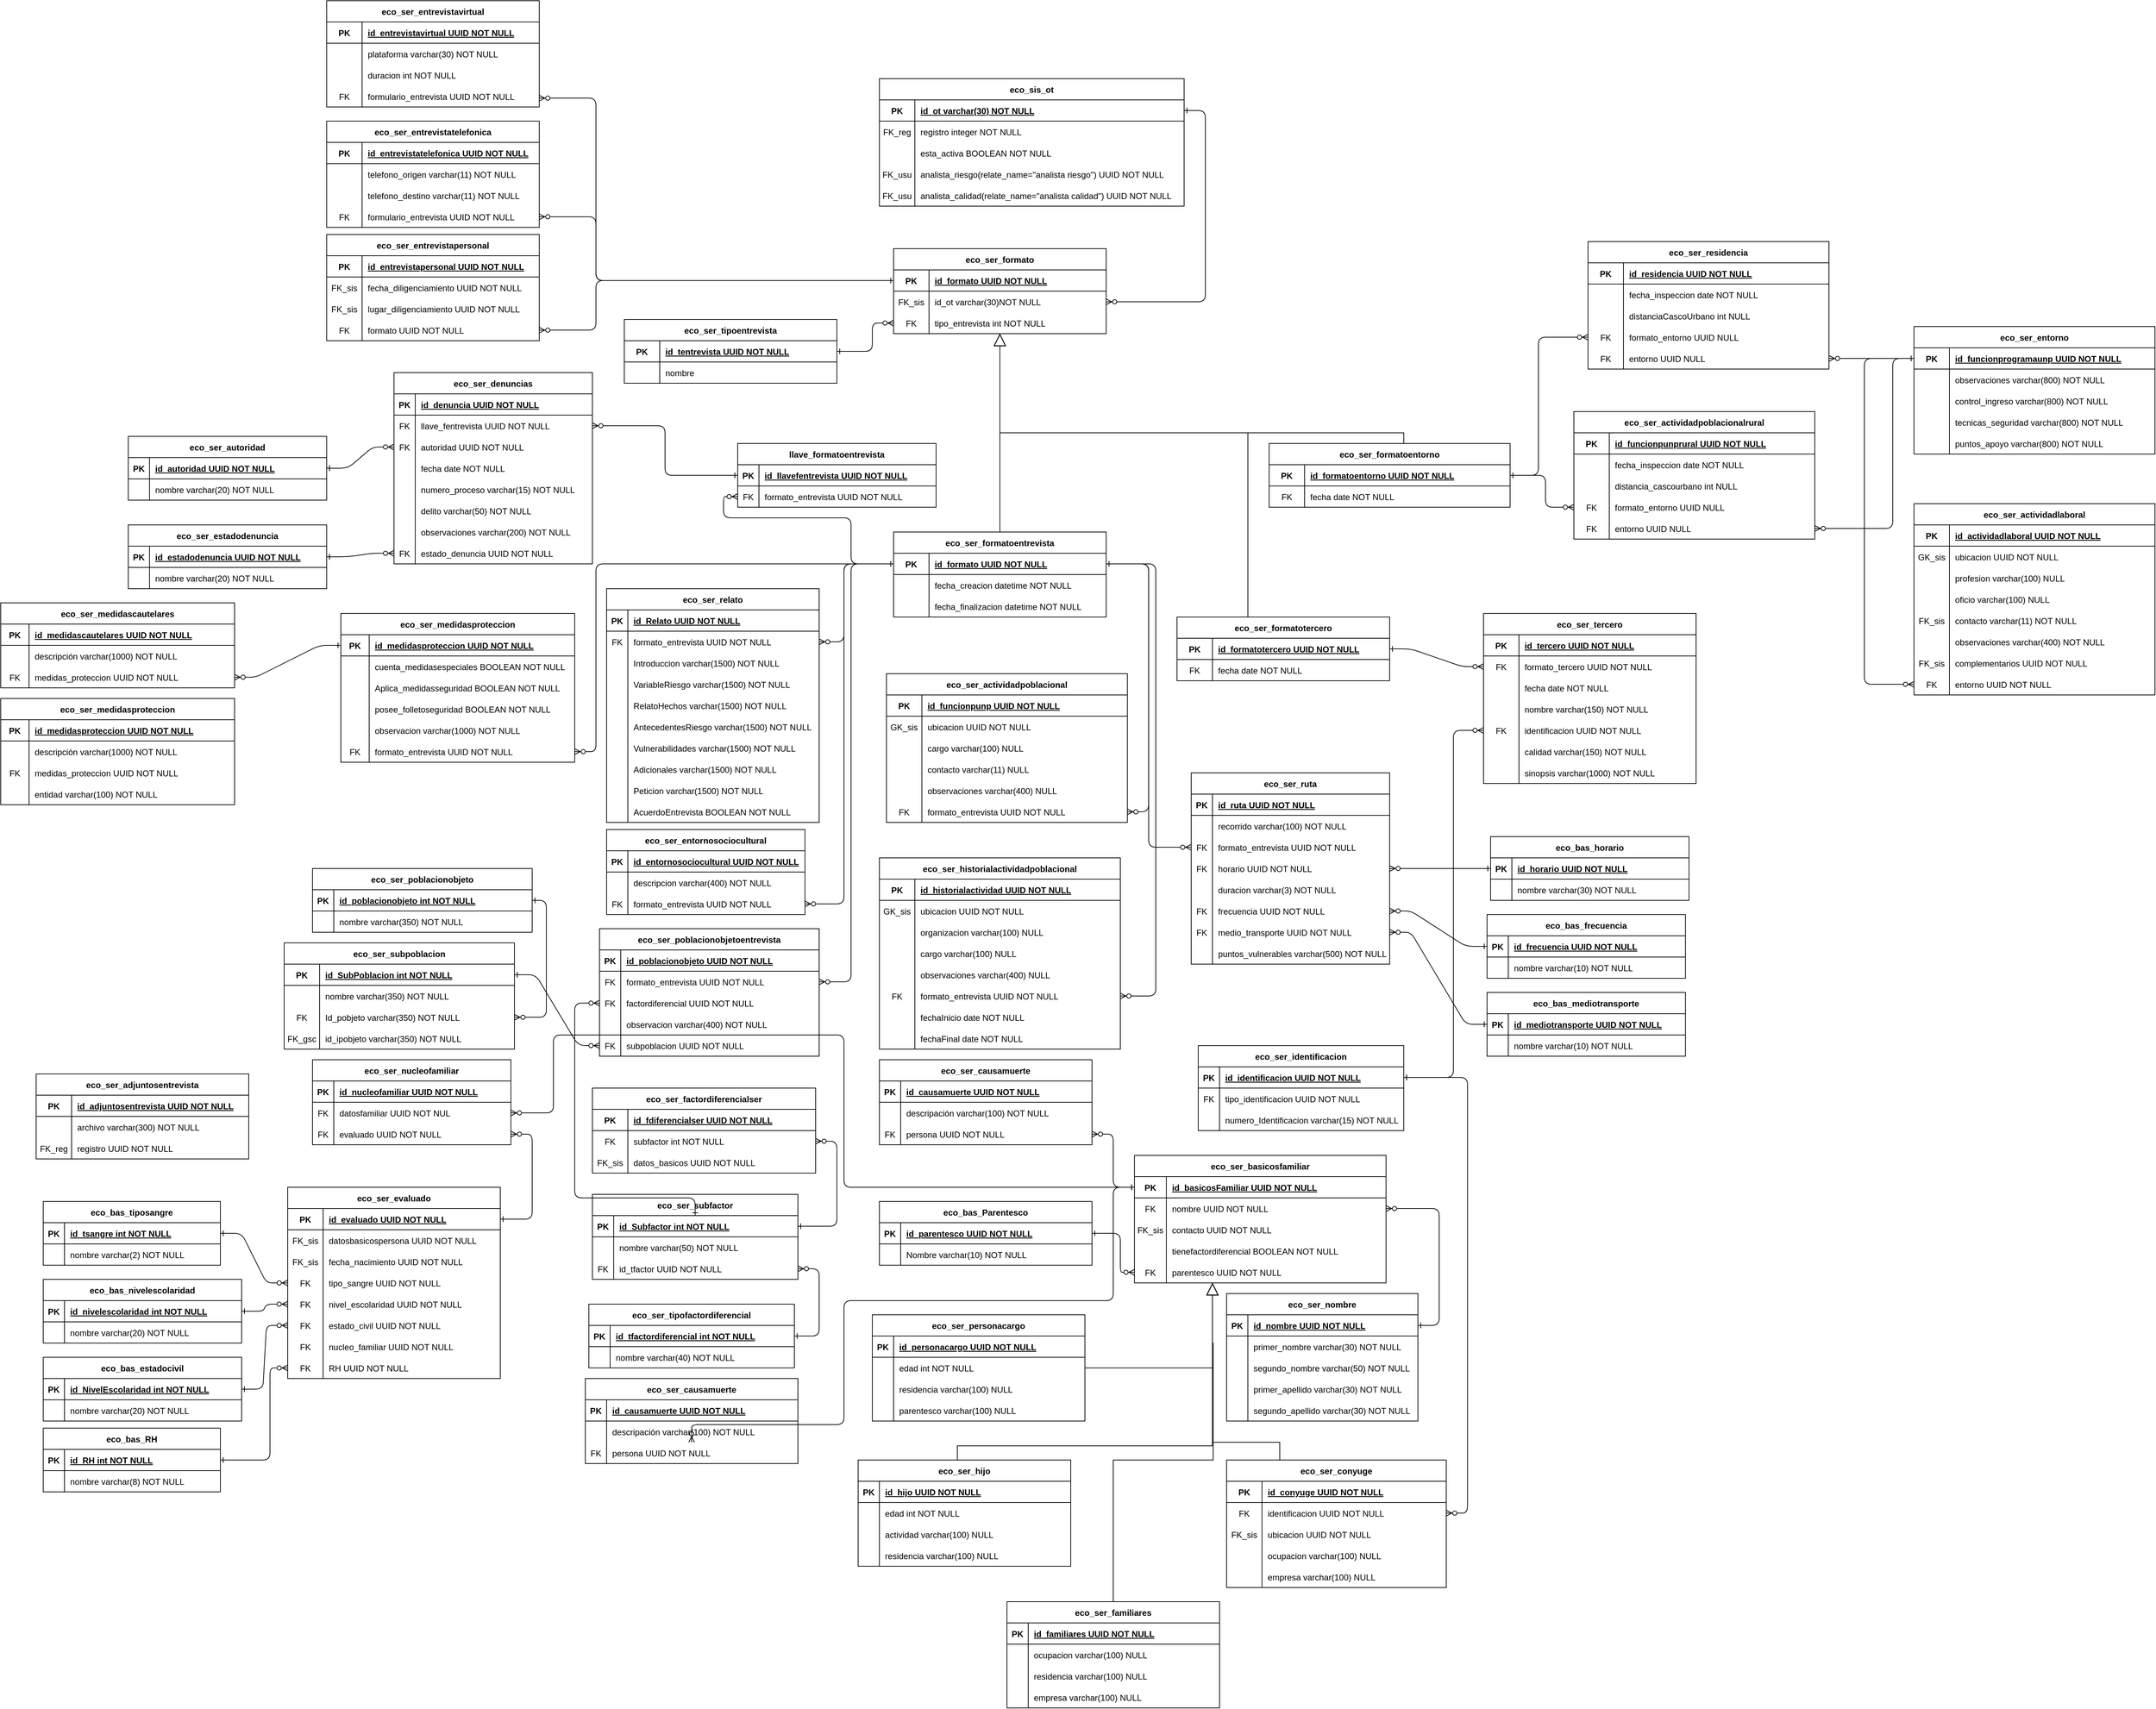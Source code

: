 <mxfile version="25.0.3">
  <diagram id="R2lEEEUBdFMjLlhIrx00" name="Page-1">
    <mxGraphModel dx="995" dy="3039" grid="1" gridSize="10" guides="1" tooltips="1" connect="1" arrows="1" fold="1" page="1" pageScale="1" pageWidth="5000" pageHeight="2500" math="0" shadow="0" extFonts="Permanent Marker^https://fonts.googleapis.com/css?family=Permanent+Marker">
      <root>
        <mxCell id="0" />
        <mxCell id="1" parent="0" />
        <mxCell id="C-vyLk0tnHw3VtMMgP7b-2" value="eco_ser_evaluado" style="shape=table;startSize=30;container=1;collapsible=1;childLayout=tableLayout;fixedRows=1;rowLines=0;fontStyle=1;align=center;resizeLast=1;" parent="1" vertex="1">
          <mxGeometry x="825" y="1615" width="300" height="270" as="geometry" />
        </mxCell>
        <mxCell id="C-vyLk0tnHw3VtMMgP7b-3" value="" style="shape=partialRectangle;collapsible=0;dropTarget=0;pointerEvents=0;fillColor=none;points=[[0,0.5],[1,0.5]];portConstraint=eastwest;top=0;left=0;right=0;bottom=1;" parent="C-vyLk0tnHw3VtMMgP7b-2" vertex="1">
          <mxGeometry y="30" width="300" height="30" as="geometry" />
        </mxCell>
        <mxCell id="C-vyLk0tnHw3VtMMgP7b-4" value="PK" style="shape=partialRectangle;overflow=hidden;connectable=0;fillColor=none;top=0;left=0;bottom=0;right=0;fontStyle=1;" parent="C-vyLk0tnHw3VtMMgP7b-3" vertex="1">
          <mxGeometry width="50" height="30" as="geometry">
            <mxRectangle width="50" height="30" as="alternateBounds" />
          </mxGeometry>
        </mxCell>
        <mxCell id="C-vyLk0tnHw3VtMMgP7b-5" value="id_evaluado UUID NOT NULL " style="shape=partialRectangle;overflow=hidden;connectable=0;fillColor=none;top=0;left=0;bottom=0;right=0;align=left;spacingLeft=6;fontStyle=5;" parent="C-vyLk0tnHw3VtMMgP7b-3" vertex="1">
          <mxGeometry x="50" width="250" height="30" as="geometry">
            <mxRectangle width="250" height="30" as="alternateBounds" />
          </mxGeometry>
        </mxCell>
        <mxCell id="C-vyLk0tnHw3VtMMgP7b-6" value="" style="shape=partialRectangle;collapsible=0;dropTarget=0;pointerEvents=0;fillColor=none;points=[[0,0.5],[1,0.5]];portConstraint=eastwest;top=0;left=0;right=0;bottom=0;" parent="C-vyLk0tnHw3VtMMgP7b-2" vertex="1">
          <mxGeometry y="60" width="300" height="30" as="geometry" />
        </mxCell>
        <mxCell id="C-vyLk0tnHw3VtMMgP7b-7" value="FK_sis" style="shape=partialRectangle;overflow=hidden;connectable=0;fillColor=none;top=0;left=0;bottom=0;right=0;" parent="C-vyLk0tnHw3VtMMgP7b-6" vertex="1">
          <mxGeometry width="50" height="30" as="geometry">
            <mxRectangle width="50" height="30" as="alternateBounds" />
          </mxGeometry>
        </mxCell>
        <mxCell id="C-vyLk0tnHw3VtMMgP7b-8" value="datosbasicospersona UUID NOT NULL" style="shape=partialRectangle;overflow=hidden;connectable=0;fillColor=none;top=0;left=0;bottom=0;right=0;align=left;spacingLeft=6;" parent="C-vyLk0tnHw3VtMMgP7b-6" vertex="1">
          <mxGeometry x="50" width="250" height="30" as="geometry">
            <mxRectangle width="250" height="30" as="alternateBounds" />
          </mxGeometry>
        </mxCell>
        <mxCell id="C-vyLk0tnHw3VtMMgP7b-9" value="" style="shape=partialRectangle;collapsible=0;dropTarget=0;pointerEvents=0;fillColor=none;points=[[0,0.5],[1,0.5]];portConstraint=eastwest;top=0;left=0;right=0;bottom=0;" parent="C-vyLk0tnHw3VtMMgP7b-2" vertex="1">
          <mxGeometry y="90" width="300" height="30" as="geometry" />
        </mxCell>
        <mxCell id="C-vyLk0tnHw3VtMMgP7b-10" value="FK_sis" style="shape=partialRectangle;overflow=hidden;connectable=0;fillColor=none;top=0;left=0;bottom=0;right=0;" parent="C-vyLk0tnHw3VtMMgP7b-9" vertex="1">
          <mxGeometry width="50" height="30" as="geometry">
            <mxRectangle width="50" height="30" as="alternateBounds" />
          </mxGeometry>
        </mxCell>
        <mxCell id="C-vyLk0tnHw3VtMMgP7b-11" value="fecha_nacimiento UUID NOT NULL" style="shape=partialRectangle;overflow=hidden;connectable=0;fillColor=none;top=0;left=0;bottom=0;right=0;align=left;spacingLeft=6;" parent="C-vyLk0tnHw3VtMMgP7b-9" vertex="1">
          <mxGeometry x="50" width="250" height="30" as="geometry">
            <mxRectangle width="250" height="30" as="alternateBounds" />
          </mxGeometry>
        </mxCell>
        <mxCell id="GnPtLD30NpM4-NVhq4MH-4" value="" style="shape=partialRectangle;collapsible=0;dropTarget=0;pointerEvents=0;fillColor=none;points=[[0,0.5],[1,0.5]];portConstraint=eastwest;top=0;left=0;right=0;bottom=0;" parent="C-vyLk0tnHw3VtMMgP7b-2" vertex="1">
          <mxGeometry y="120" width="300" height="30" as="geometry" />
        </mxCell>
        <mxCell id="GnPtLD30NpM4-NVhq4MH-5" value="FK" style="shape=partialRectangle;overflow=hidden;connectable=0;fillColor=none;top=0;left=0;bottom=0;right=0;" parent="GnPtLD30NpM4-NVhq4MH-4" vertex="1">
          <mxGeometry width="50" height="30" as="geometry">
            <mxRectangle width="50" height="30" as="alternateBounds" />
          </mxGeometry>
        </mxCell>
        <mxCell id="GnPtLD30NpM4-NVhq4MH-6" value="tipo_sangre UUID NOT NULL" style="shape=partialRectangle;overflow=hidden;connectable=0;fillColor=none;top=0;left=0;bottom=0;right=0;align=left;spacingLeft=6;" parent="GnPtLD30NpM4-NVhq4MH-4" vertex="1">
          <mxGeometry x="50" width="250" height="30" as="geometry">
            <mxRectangle width="250" height="30" as="alternateBounds" />
          </mxGeometry>
        </mxCell>
        <mxCell id="GnPtLD30NpM4-NVhq4MH-7" value="" style="shape=partialRectangle;collapsible=0;dropTarget=0;pointerEvents=0;fillColor=none;points=[[0,0.5],[1,0.5]];portConstraint=eastwest;top=0;left=0;right=0;bottom=0;" parent="C-vyLk0tnHw3VtMMgP7b-2" vertex="1">
          <mxGeometry y="150" width="300" height="30" as="geometry" />
        </mxCell>
        <mxCell id="GnPtLD30NpM4-NVhq4MH-8" value="FK" style="shape=partialRectangle;overflow=hidden;connectable=0;fillColor=none;top=0;left=0;bottom=0;right=0;" parent="GnPtLD30NpM4-NVhq4MH-7" vertex="1">
          <mxGeometry width="50" height="30" as="geometry">
            <mxRectangle width="50" height="30" as="alternateBounds" />
          </mxGeometry>
        </mxCell>
        <mxCell id="GnPtLD30NpM4-NVhq4MH-9" value="nivel_escolaridad UUID NOT NULL" style="shape=partialRectangle;overflow=hidden;connectable=0;fillColor=none;top=0;left=0;bottom=0;right=0;align=left;spacingLeft=6;" parent="GnPtLD30NpM4-NVhq4MH-7" vertex="1">
          <mxGeometry x="50" width="250" height="30" as="geometry">
            <mxRectangle width="250" height="30" as="alternateBounds" />
          </mxGeometry>
        </mxCell>
        <mxCell id="GnPtLD30NpM4-NVhq4MH-26" value="" style="shape=partialRectangle;collapsible=0;dropTarget=0;pointerEvents=0;fillColor=none;points=[[0,0.5],[1,0.5]];portConstraint=eastwest;top=0;left=0;right=0;bottom=0;" parent="C-vyLk0tnHw3VtMMgP7b-2" vertex="1">
          <mxGeometry y="180" width="300" height="30" as="geometry" />
        </mxCell>
        <mxCell id="GnPtLD30NpM4-NVhq4MH-27" value="FK" style="shape=partialRectangle;overflow=hidden;connectable=0;fillColor=none;top=0;left=0;bottom=0;right=0;" parent="GnPtLD30NpM4-NVhq4MH-26" vertex="1">
          <mxGeometry width="50" height="30" as="geometry">
            <mxRectangle width="50" height="30" as="alternateBounds" />
          </mxGeometry>
        </mxCell>
        <mxCell id="GnPtLD30NpM4-NVhq4MH-28" value="estado_civil UUID NOT NULL" style="shape=partialRectangle;overflow=hidden;connectable=0;fillColor=none;top=0;left=0;bottom=0;right=0;align=left;spacingLeft=6;" parent="GnPtLD30NpM4-NVhq4MH-26" vertex="1">
          <mxGeometry x="50" width="250" height="30" as="geometry">
            <mxRectangle width="250" height="30" as="alternateBounds" />
          </mxGeometry>
        </mxCell>
        <mxCell id="GnPtLD30NpM4-NVhq4MH-29" value="" style="shape=partialRectangle;collapsible=0;dropTarget=0;pointerEvents=0;fillColor=none;points=[[0,0.5],[1,0.5]];portConstraint=eastwest;top=0;left=0;right=0;bottom=0;" parent="C-vyLk0tnHw3VtMMgP7b-2" vertex="1">
          <mxGeometry y="210" width="300" height="30" as="geometry" />
        </mxCell>
        <mxCell id="GnPtLD30NpM4-NVhq4MH-30" value="FK" style="shape=partialRectangle;overflow=hidden;connectable=0;fillColor=none;top=0;left=0;bottom=0;right=0;" parent="GnPtLD30NpM4-NVhq4MH-29" vertex="1">
          <mxGeometry width="50" height="30" as="geometry">
            <mxRectangle width="50" height="30" as="alternateBounds" />
          </mxGeometry>
        </mxCell>
        <mxCell id="GnPtLD30NpM4-NVhq4MH-31" value="nucleo_familiar UUID NOT NULL" style="shape=partialRectangle;overflow=hidden;connectable=0;fillColor=none;top=0;left=0;bottom=0;right=0;align=left;spacingLeft=6;" parent="GnPtLD30NpM4-NVhq4MH-29" vertex="1">
          <mxGeometry x="50" width="250" height="30" as="geometry">
            <mxRectangle width="250" height="30" as="alternateBounds" />
          </mxGeometry>
        </mxCell>
        <mxCell id="GnPtLD30NpM4-NVhq4MH-226" value="" style="shape=partialRectangle;collapsible=0;dropTarget=0;pointerEvents=0;fillColor=none;points=[[0,0.5],[1,0.5]];portConstraint=eastwest;top=0;left=0;right=0;bottom=0;" parent="C-vyLk0tnHw3VtMMgP7b-2" vertex="1">
          <mxGeometry y="240" width="300" height="30" as="geometry" />
        </mxCell>
        <mxCell id="GnPtLD30NpM4-NVhq4MH-227" value="FK" style="shape=partialRectangle;overflow=hidden;connectable=0;fillColor=none;top=0;left=0;bottom=0;right=0;" parent="GnPtLD30NpM4-NVhq4MH-226" vertex="1">
          <mxGeometry width="50" height="30" as="geometry">
            <mxRectangle width="50" height="30" as="alternateBounds" />
          </mxGeometry>
        </mxCell>
        <mxCell id="GnPtLD30NpM4-NVhq4MH-228" value="RH UUID NOT NULL" style="shape=partialRectangle;overflow=hidden;connectable=0;fillColor=none;top=0;left=0;bottom=0;right=0;align=left;spacingLeft=6;" parent="GnPtLD30NpM4-NVhq4MH-226" vertex="1">
          <mxGeometry x="50" width="250" height="30" as="geometry">
            <mxRectangle width="250" height="30" as="alternateBounds" />
          </mxGeometry>
        </mxCell>
        <mxCell id="C-vyLk0tnHw3VtMMgP7b-23" value="eco_ser_nucleofamiliar" style="shape=table;startSize=30;container=1;collapsible=1;childLayout=tableLayout;fixedRows=1;rowLines=0;fontStyle=1;align=center;resizeLast=1;" parent="1" vertex="1">
          <mxGeometry x="860" y="1435" width="280" height="120" as="geometry" />
        </mxCell>
        <mxCell id="C-vyLk0tnHw3VtMMgP7b-24" value="" style="shape=partialRectangle;collapsible=0;dropTarget=0;pointerEvents=0;fillColor=none;points=[[0,0.5],[1,0.5]];portConstraint=eastwest;top=0;left=0;right=0;bottom=1;" parent="C-vyLk0tnHw3VtMMgP7b-23" vertex="1">
          <mxGeometry y="30" width="280" height="30" as="geometry" />
        </mxCell>
        <mxCell id="C-vyLk0tnHw3VtMMgP7b-25" value="PK" style="shape=partialRectangle;overflow=hidden;connectable=0;fillColor=none;top=0;left=0;bottom=0;right=0;fontStyle=1;" parent="C-vyLk0tnHw3VtMMgP7b-24" vertex="1">
          <mxGeometry width="30" height="30" as="geometry">
            <mxRectangle width="30" height="30" as="alternateBounds" />
          </mxGeometry>
        </mxCell>
        <mxCell id="C-vyLk0tnHw3VtMMgP7b-26" value="id_nucleofamiliar UUID NOT NULL " style="shape=partialRectangle;overflow=hidden;connectable=0;fillColor=none;top=0;left=0;bottom=0;right=0;align=left;spacingLeft=6;fontStyle=5;" parent="C-vyLk0tnHw3VtMMgP7b-24" vertex="1">
          <mxGeometry x="30" width="250" height="30" as="geometry">
            <mxRectangle width="250" height="30" as="alternateBounds" />
          </mxGeometry>
        </mxCell>
        <mxCell id="GnPtLD30NpM4-NVhq4MH-41" value="" style="shape=partialRectangle;collapsible=0;dropTarget=0;pointerEvents=0;fillColor=none;points=[[0,0.5],[1,0.5]];portConstraint=eastwest;top=0;left=0;right=0;bottom=0;" parent="C-vyLk0tnHw3VtMMgP7b-23" vertex="1">
          <mxGeometry y="60" width="280" height="30" as="geometry" />
        </mxCell>
        <mxCell id="GnPtLD30NpM4-NVhq4MH-42" value="FK" style="shape=partialRectangle;overflow=hidden;connectable=0;fillColor=none;top=0;left=0;bottom=0;right=0;" parent="GnPtLD30NpM4-NVhq4MH-41" vertex="1">
          <mxGeometry width="30" height="30" as="geometry">
            <mxRectangle width="30" height="30" as="alternateBounds" />
          </mxGeometry>
        </mxCell>
        <mxCell id="GnPtLD30NpM4-NVhq4MH-43" value="datosfamiliar UUID NOT NUL" style="shape=partialRectangle;overflow=hidden;connectable=0;fillColor=none;top=0;left=0;bottom=0;right=0;align=left;spacingLeft=6;" parent="GnPtLD30NpM4-NVhq4MH-41" vertex="1">
          <mxGeometry x="30" width="250" height="30" as="geometry">
            <mxRectangle width="250" height="30" as="alternateBounds" />
          </mxGeometry>
        </mxCell>
        <mxCell id="M2zRqza5KtS5Y8vELdM3-601" value="" style="shape=partialRectangle;collapsible=0;dropTarget=0;pointerEvents=0;fillColor=none;points=[[0,0.5],[1,0.5]];portConstraint=eastwest;top=0;left=0;right=0;bottom=0;" parent="C-vyLk0tnHw3VtMMgP7b-23" vertex="1">
          <mxGeometry y="90" width="280" height="30" as="geometry" />
        </mxCell>
        <mxCell id="M2zRqza5KtS5Y8vELdM3-602" value="FK" style="shape=partialRectangle;overflow=hidden;connectable=0;fillColor=none;top=0;left=0;bottom=0;right=0;" parent="M2zRqza5KtS5Y8vELdM3-601" vertex="1">
          <mxGeometry width="30" height="30" as="geometry">
            <mxRectangle width="30" height="30" as="alternateBounds" />
          </mxGeometry>
        </mxCell>
        <mxCell id="M2zRqza5KtS5Y8vELdM3-603" value="evaluado UUID NOT NULL" style="shape=partialRectangle;overflow=hidden;connectable=0;fillColor=none;top=0;left=0;bottom=0;right=0;align=left;spacingLeft=6;" parent="M2zRqza5KtS5Y8vELdM3-601" vertex="1">
          <mxGeometry x="30" width="250" height="30" as="geometry">
            <mxRectangle width="250" height="30" as="alternateBounds" />
          </mxGeometry>
        </mxCell>
        <mxCell id="GnPtLD30NpM4-NVhq4MH-2" value="" style="edgeStyle=entityRelationEdgeStyle;endArrow=ERzeroToMany;startArrow=ERone;endFill=1;startFill=0;" parent="1" source="GnPtLD30NpM4-NVhq4MH-173" target="GnPtLD30NpM4-NVhq4MH-189" edge="1">
          <mxGeometry width="100" height="100" relative="1" as="geometry">
            <mxPoint x="2984.94" y="1585" as="sourcePoint" />
            <mxPoint x="3034.94" y="1405" as="targetPoint" />
            <Array as="points">
              <mxPoint x="3044.94" y="1630" />
              <mxPoint x="2384.94" y="1975" />
              <mxPoint x="3124.94" y="1500" />
              <mxPoint x="3114.94" y="1500" />
              <mxPoint x="2564.94" y="1825" />
            </Array>
          </mxGeometry>
        </mxCell>
        <mxCell id="GnPtLD30NpM4-NVhq4MH-249" style="edgeStyle=orthogonalEdgeStyle;rounded=0;orthogonalLoop=1;jettySize=auto;html=1;endArrow=block;endFill=0;endSize=15;" parent="1" source="GnPtLD30NpM4-NVhq4MH-64" target="GnPtLD30NpM4-NVhq4MH-120" edge="1">
          <mxGeometry relative="1" as="geometry">
            <Array as="points">
              <mxPoint x="2224.94" y="1975" />
              <mxPoint x="2129.94" y="1975" />
            </Array>
          </mxGeometry>
        </mxCell>
        <mxCell id="GnPtLD30NpM4-NVhq4MH-64" value="eco_ser_conyuge" style="shape=table;startSize=30;container=1;collapsible=1;childLayout=tableLayout;fixedRows=1;rowLines=0;fontStyle=1;align=center;resizeLast=1;" parent="1" vertex="1">
          <mxGeometry x="2149.94" y="2000" width="310" height="180" as="geometry" />
        </mxCell>
        <mxCell id="GnPtLD30NpM4-NVhq4MH-65" value="" style="shape=partialRectangle;collapsible=0;dropTarget=0;pointerEvents=0;fillColor=none;points=[[0,0.5],[1,0.5]];portConstraint=eastwest;top=0;left=0;right=0;bottom=1;" parent="GnPtLD30NpM4-NVhq4MH-64" vertex="1">
          <mxGeometry y="30" width="310" height="30" as="geometry" />
        </mxCell>
        <mxCell id="GnPtLD30NpM4-NVhq4MH-66" value="PK" style="shape=partialRectangle;overflow=hidden;connectable=0;fillColor=none;top=0;left=0;bottom=0;right=0;fontStyle=1;" parent="GnPtLD30NpM4-NVhq4MH-65" vertex="1">
          <mxGeometry width="50" height="30" as="geometry">
            <mxRectangle width="50" height="30" as="alternateBounds" />
          </mxGeometry>
        </mxCell>
        <mxCell id="GnPtLD30NpM4-NVhq4MH-67" value="id_conyuge UUID NOT NULL " style="shape=partialRectangle;overflow=hidden;connectable=0;fillColor=none;top=0;left=0;bottom=0;right=0;align=left;spacingLeft=6;fontStyle=5;" parent="GnPtLD30NpM4-NVhq4MH-65" vertex="1">
          <mxGeometry x="50" width="260" height="30" as="geometry">
            <mxRectangle width="260" height="30" as="alternateBounds" />
          </mxGeometry>
        </mxCell>
        <mxCell id="GnPtLD30NpM4-NVhq4MH-71" value="" style="shape=partialRectangle;collapsible=0;dropTarget=0;pointerEvents=0;fillColor=none;points=[[0,0.5],[1,0.5]];portConstraint=eastwest;top=0;left=0;right=0;bottom=0;" parent="GnPtLD30NpM4-NVhq4MH-64" vertex="1">
          <mxGeometry y="60" width="310" height="30" as="geometry" />
        </mxCell>
        <mxCell id="GnPtLD30NpM4-NVhq4MH-72" value="FK" style="shape=partialRectangle;overflow=hidden;connectable=0;fillColor=none;top=0;left=0;bottom=0;right=0;" parent="GnPtLD30NpM4-NVhq4MH-71" vertex="1">
          <mxGeometry width="50" height="30" as="geometry">
            <mxRectangle width="50" height="30" as="alternateBounds" />
          </mxGeometry>
        </mxCell>
        <mxCell id="GnPtLD30NpM4-NVhq4MH-73" value="identificacion UUID NOT NULL" style="shape=partialRectangle;overflow=hidden;connectable=0;fillColor=none;top=0;left=0;bottom=0;right=0;align=left;spacingLeft=6;" parent="GnPtLD30NpM4-NVhq4MH-71" vertex="1">
          <mxGeometry x="50" width="260" height="30" as="geometry">
            <mxRectangle width="260" height="30" as="alternateBounds" />
          </mxGeometry>
        </mxCell>
        <mxCell id="GnPtLD30NpM4-NVhq4MH-77" value="" style="shape=partialRectangle;collapsible=0;dropTarget=0;pointerEvents=0;fillColor=none;points=[[0,0.5],[1,0.5]];portConstraint=eastwest;top=0;left=0;right=0;bottom=0;" parent="GnPtLD30NpM4-NVhq4MH-64" vertex="1">
          <mxGeometry y="90" width="310" height="30" as="geometry" />
        </mxCell>
        <mxCell id="GnPtLD30NpM4-NVhq4MH-78" value="FK_sis" style="shape=partialRectangle;overflow=hidden;connectable=0;fillColor=none;top=0;left=0;bottom=0;right=0;" parent="GnPtLD30NpM4-NVhq4MH-77" vertex="1">
          <mxGeometry width="50" height="30" as="geometry">
            <mxRectangle width="50" height="30" as="alternateBounds" />
          </mxGeometry>
        </mxCell>
        <mxCell id="GnPtLD30NpM4-NVhq4MH-79" value="ubicacion UUID NOT NULL" style="shape=partialRectangle;overflow=hidden;connectable=0;fillColor=none;top=0;left=0;bottom=0;right=0;align=left;spacingLeft=6;" parent="GnPtLD30NpM4-NVhq4MH-77" vertex="1">
          <mxGeometry x="50" width="260" height="30" as="geometry">
            <mxRectangle width="260" height="30" as="alternateBounds" />
          </mxGeometry>
        </mxCell>
        <mxCell id="GnPtLD30NpM4-NVhq4MH-80" value="" style="shape=partialRectangle;collapsible=0;dropTarget=0;pointerEvents=0;fillColor=none;points=[[0,0.5],[1,0.5]];portConstraint=eastwest;top=0;left=0;right=0;bottom=0;" parent="GnPtLD30NpM4-NVhq4MH-64" vertex="1">
          <mxGeometry y="120" width="310" height="30" as="geometry" />
        </mxCell>
        <mxCell id="GnPtLD30NpM4-NVhq4MH-81" value="" style="shape=partialRectangle;overflow=hidden;connectable=0;fillColor=none;top=0;left=0;bottom=0;right=0;" parent="GnPtLD30NpM4-NVhq4MH-80" vertex="1">
          <mxGeometry width="50" height="30" as="geometry">
            <mxRectangle width="50" height="30" as="alternateBounds" />
          </mxGeometry>
        </mxCell>
        <mxCell id="GnPtLD30NpM4-NVhq4MH-82" value="ocupacion varchar(100) NULL" style="shape=partialRectangle;overflow=hidden;connectable=0;fillColor=none;top=0;left=0;bottom=0;right=0;align=left;spacingLeft=6;" parent="GnPtLD30NpM4-NVhq4MH-80" vertex="1">
          <mxGeometry x="50" width="260" height="30" as="geometry">
            <mxRectangle width="260" height="30" as="alternateBounds" />
          </mxGeometry>
        </mxCell>
        <mxCell id="GnPtLD30NpM4-NVhq4MH-83" value="" style="shape=partialRectangle;collapsible=0;dropTarget=0;pointerEvents=0;fillColor=none;points=[[0,0.5],[1,0.5]];portConstraint=eastwest;top=0;left=0;right=0;bottom=0;" parent="GnPtLD30NpM4-NVhq4MH-64" vertex="1">
          <mxGeometry y="150" width="310" height="30" as="geometry" />
        </mxCell>
        <mxCell id="GnPtLD30NpM4-NVhq4MH-84" value="" style="shape=partialRectangle;overflow=hidden;connectable=0;fillColor=none;top=0;left=0;bottom=0;right=0;" parent="GnPtLD30NpM4-NVhq4MH-83" vertex="1">
          <mxGeometry width="50" height="30" as="geometry">
            <mxRectangle width="50" height="30" as="alternateBounds" />
          </mxGeometry>
        </mxCell>
        <mxCell id="GnPtLD30NpM4-NVhq4MH-85" value="empresa varchar(100) NULL" style="shape=partialRectangle;overflow=hidden;connectable=0;fillColor=none;top=0;left=0;bottom=0;right=0;align=left;spacingLeft=6;" parent="GnPtLD30NpM4-NVhq4MH-83" vertex="1">
          <mxGeometry x="50" width="260" height="30" as="geometry">
            <mxRectangle width="260" height="30" as="alternateBounds" />
          </mxGeometry>
        </mxCell>
        <mxCell id="GnPtLD30NpM4-NVhq4MH-92" value="eco_ser_hijo" style="shape=table;startSize=30;container=1;collapsible=1;childLayout=tableLayout;fixedRows=1;rowLines=0;fontStyle=1;align=center;resizeLast=1;" parent="1" vertex="1">
          <mxGeometry x="1630" y="2000" width="300" height="150" as="geometry" />
        </mxCell>
        <mxCell id="GnPtLD30NpM4-NVhq4MH-93" value="" style="shape=partialRectangle;collapsible=0;dropTarget=0;pointerEvents=0;fillColor=none;points=[[0,0.5],[1,0.5]];portConstraint=eastwest;top=0;left=0;right=0;bottom=1;" parent="GnPtLD30NpM4-NVhq4MH-92" vertex="1">
          <mxGeometry y="30" width="300" height="30" as="geometry" />
        </mxCell>
        <mxCell id="GnPtLD30NpM4-NVhq4MH-94" value="PK" style="shape=partialRectangle;overflow=hidden;connectable=0;fillColor=none;top=0;left=0;bottom=0;right=0;fontStyle=1;" parent="GnPtLD30NpM4-NVhq4MH-93" vertex="1">
          <mxGeometry width="30" height="30" as="geometry">
            <mxRectangle width="30" height="30" as="alternateBounds" />
          </mxGeometry>
        </mxCell>
        <mxCell id="GnPtLD30NpM4-NVhq4MH-95" value="id_hijo UUID NOT NULL " style="shape=partialRectangle;overflow=hidden;connectable=0;fillColor=none;top=0;left=0;bottom=0;right=0;align=left;spacingLeft=6;fontStyle=5;" parent="GnPtLD30NpM4-NVhq4MH-93" vertex="1">
          <mxGeometry x="30" width="270" height="30" as="geometry">
            <mxRectangle width="270" height="30" as="alternateBounds" />
          </mxGeometry>
        </mxCell>
        <mxCell id="GnPtLD30NpM4-NVhq4MH-105" value="" style="shape=partialRectangle;collapsible=0;dropTarget=0;pointerEvents=0;fillColor=none;points=[[0,0.5],[1,0.5]];portConstraint=eastwest;top=0;left=0;right=0;bottom=0;" parent="GnPtLD30NpM4-NVhq4MH-92" vertex="1">
          <mxGeometry y="60" width="300" height="30" as="geometry" />
        </mxCell>
        <mxCell id="GnPtLD30NpM4-NVhq4MH-106" value="" style="shape=partialRectangle;overflow=hidden;connectable=0;fillColor=none;top=0;left=0;bottom=0;right=0;" parent="GnPtLD30NpM4-NVhq4MH-105" vertex="1">
          <mxGeometry width="30" height="30" as="geometry">
            <mxRectangle width="30" height="30" as="alternateBounds" />
          </mxGeometry>
        </mxCell>
        <mxCell id="GnPtLD30NpM4-NVhq4MH-107" value="edad int NOT NULL" style="shape=partialRectangle;overflow=hidden;connectable=0;fillColor=none;top=0;left=0;bottom=0;right=0;align=left;spacingLeft=6;" parent="GnPtLD30NpM4-NVhq4MH-105" vertex="1">
          <mxGeometry x="30" width="270" height="30" as="geometry">
            <mxRectangle width="270" height="30" as="alternateBounds" />
          </mxGeometry>
        </mxCell>
        <mxCell id="GnPtLD30NpM4-NVhq4MH-108" value="" style="shape=partialRectangle;collapsible=0;dropTarget=0;pointerEvents=0;fillColor=none;points=[[0,0.5],[1,0.5]];portConstraint=eastwest;top=0;left=0;right=0;bottom=0;" parent="GnPtLD30NpM4-NVhq4MH-92" vertex="1">
          <mxGeometry y="90" width="300" height="30" as="geometry" />
        </mxCell>
        <mxCell id="GnPtLD30NpM4-NVhq4MH-109" value="" style="shape=partialRectangle;overflow=hidden;connectable=0;fillColor=none;top=0;left=0;bottom=0;right=0;" parent="GnPtLD30NpM4-NVhq4MH-108" vertex="1">
          <mxGeometry width="30" height="30" as="geometry">
            <mxRectangle width="30" height="30" as="alternateBounds" />
          </mxGeometry>
        </mxCell>
        <mxCell id="GnPtLD30NpM4-NVhq4MH-110" value="actividad varchar(100) NULL" style="shape=partialRectangle;overflow=hidden;connectable=0;fillColor=none;top=0;left=0;bottom=0;right=0;align=left;spacingLeft=6;" parent="GnPtLD30NpM4-NVhq4MH-108" vertex="1">
          <mxGeometry x="30" width="270" height="30" as="geometry">
            <mxRectangle width="270" height="30" as="alternateBounds" />
          </mxGeometry>
        </mxCell>
        <mxCell id="l2jtjshzTL2s-HoVXvOO-82" value="" style="shape=partialRectangle;collapsible=0;dropTarget=0;pointerEvents=0;fillColor=none;points=[[0,0.5],[1,0.5]];portConstraint=eastwest;top=0;left=0;right=0;bottom=0;" vertex="1" parent="GnPtLD30NpM4-NVhq4MH-92">
          <mxGeometry y="120" width="300" height="30" as="geometry" />
        </mxCell>
        <mxCell id="l2jtjshzTL2s-HoVXvOO-83" value="" style="shape=partialRectangle;overflow=hidden;connectable=0;fillColor=none;top=0;left=0;bottom=0;right=0;" vertex="1" parent="l2jtjshzTL2s-HoVXvOO-82">
          <mxGeometry width="30" height="30" as="geometry">
            <mxRectangle width="30" height="30" as="alternateBounds" />
          </mxGeometry>
        </mxCell>
        <mxCell id="l2jtjshzTL2s-HoVXvOO-84" value="residencia varchar(100) NULL" style="shape=partialRectangle;overflow=hidden;connectable=0;fillColor=none;top=0;left=0;bottom=0;right=0;align=left;spacingLeft=6;" vertex="1" parent="l2jtjshzTL2s-HoVXvOO-82">
          <mxGeometry x="30" width="270" height="30" as="geometry">
            <mxRectangle width="270" height="30" as="alternateBounds" />
          </mxGeometry>
        </mxCell>
        <mxCell id="GnPtLD30NpM4-NVhq4MH-120" value="eco_ser_basicosfamiliar" style="shape=table;startSize=30;container=1;collapsible=1;childLayout=tableLayout;fixedRows=1;rowLines=0;fontStyle=1;align=center;resizeLast=1;" parent="1" vertex="1">
          <mxGeometry x="2019.94" y="1570" width="355" height="180" as="geometry" />
        </mxCell>
        <mxCell id="GnPtLD30NpM4-NVhq4MH-121" value="" style="shape=partialRectangle;collapsible=0;dropTarget=0;pointerEvents=0;fillColor=none;points=[[0,0.5],[1,0.5]];portConstraint=eastwest;top=0;left=0;right=0;bottom=1;" parent="GnPtLD30NpM4-NVhq4MH-120" vertex="1">
          <mxGeometry y="30" width="355" height="30" as="geometry" />
        </mxCell>
        <mxCell id="GnPtLD30NpM4-NVhq4MH-122" value="PK" style="shape=partialRectangle;overflow=hidden;connectable=0;fillColor=none;top=0;left=0;bottom=0;right=0;fontStyle=1;" parent="GnPtLD30NpM4-NVhq4MH-121" vertex="1">
          <mxGeometry width="45" height="30" as="geometry">
            <mxRectangle width="45" height="30" as="alternateBounds" />
          </mxGeometry>
        </mxCell>
        <mxCell id="GnPtLD30NpM4-NVhq4MH-123" value="id_basicosFamiliar UUID NOT NULL " style="shape=partialRectangle;overflow=hidden;connectable=0;fillColor=none;top=0;left=0;bottom=0;right=0;align=left;spacingLeft=6;fontStyle=5;" parent="GnPtLD30NpM4-NVhq4MH-121" vertex="1">
          <mxGeometry x="45" width="310" height="30" as="geometry">
            <mxRectangle width="310" height="30" as="alternateBounds" />
          </mxGeometry>
        </mxCell>
        <mxCell id="GnPtLD30NpM4-NVhq4MH-124" value="" style="shape=partialRectangle;collapsible=0;dropTarget=0;pointerEvents=0;fillColor=none;points=[[0,0.5],[1,0.5]];portConstraint=eastwest;top=0;left=0;right=0;bottom=0;" parent="GnPtLD30NpM4-NVhq4MH-120" vertex="1">
          <mxGeometry y="60" width="355" height="30" as="geometry" />
        </mxCell>
        <mxCell id="GnPtLD30NpM4-NVhq4MH-125" value="FK" style="shape=partialRectangle;overflow=hidden;connectable=0;fillColor=none;top=0;left=0;bottom=0;right=0;" parent="GnPtLD30NpM4-NVhq4MH-124" vertex="1">
          <mxGeometry width="45" height="30" as="geometry">
            <mxRectangle width="45" height="30" as="alternateBounds" />
          </mxGeometry>
        </mxCell>
        <mxCell id="GnPtLD30NpM4-NVhq4MH-126" value="nombre UUID NOT NULL" style="shape=partialRectangle;overflow=hidden;connectable=0;fillColor=none;top=0;left=0;bottom=0;right=0;align=left;spacingLeft=6;" parent="GnPtLD30NpM4-NVhq4MH-124" vertex="1">
          <mxGeometry x="45" width="310" height="30" as="geometry">
            <mxRectangle width="310" height="30" as="alternateBounds" />
          </mxGeometry>
        </mxCell>
        <mxCell id="GnPtLD30NpM4-NVhq4MH-127" value="" style="shape=partialRectangle;collapsible=0;dropTarget=0;pointerEvents=0;fillColor=none;points=[[0,0.5],[1,0.5]];portConstraint=eastwest;top=0;left=0;right=0;bottom=0;" parent="GnPtLD30NpM4-NVhq4MH-120" vertex="1">
          <mxGeometry y="90" width="355" height="30" as="geometry" />
        </mxCell>
        <mxCell id="GnPtLD30NpM4-NVhq4MH-128" value="FK_sis" style="shape=partialRectangle;overflow=hidden;connectable=0;fillColor=none;top=0;left=0;bottom=0;right=0;" parent="GnPtLD30NpM4-NVhq4MH-127" vertex="1">
          <mxGeometry width="45" height="30" as="geometry">
            <mxRectangle width="45" height="30" as="alternateBounds" />
          </mxGeometry>
        </mxCell>
        <mxCell id="GnPtLD30NpM4-NVhq4MH-129" value="contacto UUID NOT NULL" style="shape=partialRectangle;overflow=hidden;connectable=0;fillColor=none;top=0;left=0;bottom=0;right=0;align=left;spacingLeft=6;" parent="GnPtLD30NpM4-NVhq4MH-127" vertex="1">
          <mxGeometry x="45" width="310" height="30" as="geometry">
            <mxRectangle width="310" height="30" as="alternateBounds" />
          </mxGeometry>
        </mxCell>
        <mxCell id="M2zRqza5KtS5Y8vELdM3-604" value="" style="shape=partialRectangle;collapsible=0;dropTarget=0;pointerEvents=0;fillColor=none;points=[[0,0.5],[1,0.5]];portConstraint=eastwest;top=0;left=0;right=0;bottom=0;" parent="GnPtLD30NpM4-NVhq4MH-120" vertex="1">
          <mxGeometry y="120" width="355" height="30" as="geometry" />
        </mxCell>
        <mxCell id="M2zRqza5KtS5Y8vELdM3-605" value="" style="shape=partialRectangle;overflow=hidden;connectable=0;fillColor=none;top=0;left=0;bottom=0;right=0;" parent="M2zRqza5KtS5Y8vELdM3-604" vertex="1">
          <mxGeometry width="45" height="30" as="geometry">
            <mxRectangle width="45" height="30" as="alternateBounds" />
          </mxGeometry>
        </mxCell>
        <mxCell id="M2zRqza5KtS5Y8vELdM3-606" value="tienefactordiferencial BOOLEAN NOT NULL" style="shape=partialRectangle;overflow=hidden;connectable=0;fillColor=none;top=0;left=0;bottom=0;right=0;align=left;spacingLeft=6;" parent="M2zRqza5KtS5Y8vELdM3-604" vertex="1">
          <mxGeometry x="45" width="310" height="30" as="geometry">
            <mxRectangle width="310" height="30" as="alternateBounds" />
          </mxGeometry>
        </mxCell>
        <mxCell id="M2zRqza5KtS5Y8vELdM3-610" value="" style="shape=partialRectangle;collapsible=0;dropTarget=0;pointerEvents=0;fillColor=none;points=[[0,0.5],[1,0.5]];portConstraint=eastwest;top=0;left=0;right=0;bottom=0;" parent="GnPtLD30NpM4-NVhq4MH-120" vertex="1">
          <mxGeometry y="150" width="355" height="30" as="geometry" />
        </mxCell>
        <mxCell id="M2zRqza5KtS5Y8vELdM3-611" value="FK" style="shape=partialRectangle;overflow=hidden;connectable=0;fillColor=none;top=0;left=0;bottom=0;right=0;" parent="M2zRqza5KtS5Y8vELdM3-610" vertex="1">
          <mxGeometry width="45" height="30" as="geometry">
            <mxRectangle width="45" height="30" as="alternateBounds" />
          </mxGeometry>
        </mxCell>
        <mxCell id="M2zRqza5KtS5Y8vELdM3-612" value="parentesco UUID NOT NULL" style="shape=partialRectangle;overflow=hidden;connectable=0;fillColor=none;top=0;left=0;bottom=0;right=0;align=left;spacingLeft=6;" parent="M2zRqza5KtS5Y8vELdM3-610" vertex="1">
          <mxGeometry x="45" width="310" height="30" as="geometry">
            <mxRectangle width="310" height="30" as="alternateBounds" />
          </mxGeometry>
        </mxCell>
        <mxCell id="GnPtLD30NpM4-NVhq4MH-130" value="eco_ser_nombre" style="shape=table;startSize=30;container=1;collapsible=1;childLayout=tableLayout;fixedRows=1;rowLines=0;fontStyle=1;align=center;resizeLast=1;" parent="1" vertex="1">
          <mxGeometry x="2149.94" y="1765" width="270" height="180" as="geometry" />
        </mxCell>
        <mxCell id="GnPtLD30NpM4-NVhq4MH-131" value="" style="shape=partialRectangle;collapsible=0;dropTarget=0;pointerEvents=0;fillColor=none;points=[[0,0.5],[1,0.5]];portConstraint=eastwest;top=0;left=0;right=0;bottom=1;" parent="GnPtLD30NpM4-NVhq4MH-130" vertex="1">
          <mxGeometry y="30" width="270" height="30" as="geometry" />
        </mxCell>
        <mxCell id="GnPtLD30NpM4-NVhq4MH-132" value="PK" style="shape=partialRectangle;overflow=hidden;connectable=0;fillColor=none;top=0;left=0;bottom=0;right=0;fontStyle=1;" parent="GnPtLD30NpM4-NVhq4MH-131" vertex="1">
          <mxGeometry width="30" height="30" as="geometry">
            <mxRectangle width="30" height="30" as="alternateBounds" />
          </mxGeometry>
        </mxCell>
        <mxCell id="GnPtLD30NpM4-NVhq4MH-133" value="id_nombre UUID NOT NULL " style="shape=partialRectangle;overflow=hidden;connectable=0;fillColor=none;top=0;left=0;bottom=0;right=0;align=left;spacingLeft=6;fontStyle=5;" parent="GnPtLD30NpM4-NVhq4MH-131" vertex="1">
          <mxGeometry x="30" width="240" height="30" as="geometry">
            <mxRectangle width="240" height="30" as="alternateBounds" />
          </mxGeometry>
        </mxCell>
        <mxCell id="GnPtLD30NpM4-NVhq4MH-134" value="" style="shape=partialRectangle;collapsible=0;dropTarget=0;pointerEvents=0;fillColor=none;points=[[0,0.5],[1,0.5]];portConstraint=eastwest;top=0;left=0;right=0;bottom=0;" parent="GnPtLD30NpM4-NVhq4MH-130" vertex="1">
          <mxGeometry y="60" width="270" height="30" as="geometry" />
        </mxCell>
        <mxCell id="GnPtLD30NpM4-NVhq4MH-135" value="" style="shape=partialRectangle;overflow=hidden;connectable=0;fillColor=none;top=0;left=0;bottom=0;right=0;" parent="GnPtLD30NpM4-NVhq4MH-134" vertex="1">
          <mxGeometry width="30" height="30" as="geometry">
            <mxRectangle width="30" height="30" as="alternateBounds" />
          </mxGeometry>
        </mxCell>
        <mxCell id="GnPtLD30NpM4-NVhq4MH-136" value="primer_nombre varchar(30) NOT NULL" style="shape=partialRectangle;overflow=hidden;connectable=0;fillColor=none;top=0;left=0;bottom=0;right=0;align=left;spacingLeft=6;" parent="GnPtLD30NpM4-NVhq4MH-134" vertex="1">
          <mxGeometry x="30" width="240" height="30" as="geometry">
            <mxRectangle width="240" height="30" as="alternateBounds" />
          </mxGeometry>
        </mxCell>
        <mxCell id="GnPtLD30NpM4-NVhq4MH-137" value="" style="shape=partialRectangle;collapsible=0;dropTarget=0;pointerEvents=0;fillColor=none;points=[[0,0.5],[1,0.5]];portConstraint=eastwest;top=0;left=0;right=0;bottom=0;" parent="GnPtLD30NpM4-NVhq4MH-130" vertex="1">
          <mxGeometry y="90" width="270" height="30" as="geometry" />
        </mxCell>
        <mxCell id="GnPtLD30NpM4-NVhq4MH-138" value="" style="shape=partialRectangle;overflow=hidden;connectable=0;fillColor=none;top=0;left=0;bottom=0;right=0;" parent="GnPtLD30NpM4-NVhq4MH-137" vertex="1">
          <mxGeometry width="30" height="30" as="geometry">
            <mxRectangle width="30" height="30" as="alternateBounds" />
          </mxGeometry>
        </mxCell>
        <mxCell id="GnPtLD30NpM4-NVhq4MH-139" value="segundo_nombre varchar(50) NOT NULL" style="shape=partialRectangle;overflow=hidden;connectable=0;fillColor=none;top=0;left=0;bottom=0;right=0;align=left;spacingLeft=6;" parent="GnPtLD30NpM4-NVhq4MH-137" vertex="1">
          <mxGeometry x="30" width="240" height="30" as="geometry">
            <mxRectangle width="240" height="30" as="alternateBounds" />
          </mxGeometry>
        </mxCell>
        <mxCell id="M2zRqza5KtS5Y8vELdM3-652" value="" style="shape=partialRectangle;collapsible=0;dropTarget=0;pointerEvents=0;fillColor=none;points=[[0,0.5],[1,0.5]];portConstraint=eastwest;top=0;left=0;right=0;bottom=0;" parent="GnPtLD30NpM4-NVhq4MH-130" vertex="1">
          <mxGeometry y="120" width="270" height="30" as="geometry" />
        </mxCell>
        <mxCell id="M2zRqza5KtS5Y8vELdM3-653" value="" style="shape=partialRectangle;overflow=hidden;connectable=0;fillColor=none;top=0;left=0;bottom=0;right=0;" parent="M2zRqza5KtS5Y8vELdM3-652" vertex="1">
          <mxGeometry width="30" height="30" as="geometry">
            <mxRectangle width="30" height="30" as="alternateBounds" />
          </mxGeometry>
        </mxCell>
        <mxCell id="M2zRqza5KtS5Y8vELdM3-654" value="primer_apellido varchar(30) NOT NULL" style="shape=partialRectangle;overflow=hidden;connectable=0;fillColor=none;top=0;left=0;bottom=0;right=0;align=left;spacingLeft=6;" parent="M2zRqza5KtS5Y8vELdM3-652" vertex="1">
          <mxGeometry x="30" width="240" height="30" as="geometry">
            <mxRectangle width="240" height="30" as="alternateBounds" />
          </mxGeometry>
        </mxCell>
        <mxCell id="M2zRqza5KtS5Y8vELdM3-655" value="" style="shape=partialRectangle;collapsible=0;dropTarget=0;pointerEvents=0;fillColor=none;points=[[0,0.5],[1,0.5]];portConstraint=eastwest;top=0;left=0;right=0;bottom=0;" parent="GnPtLD30NpM4-NVhq4MH-130" vertex="1">
          <mxGeometry y="150" width="270" height="30" as="geometry" />
        </mxCell>
        <mxCell id="M2zRqza5KtS5Y8vELdM3-656" value="" style="shape=partialRectangle;overflow=hidden;connectable=0;fillColor=none;top=0;left=0;bottom=0;right=0;" parent="M2zRqza5KtS5Y8vELdM3-655" vertex="1">
          <mxGeometry width="30" height="30" as="geometry">
            <mxRectangle width="30" height="30" as="alternateBounds" />
          </mxGeometry>
        </mxCell>
        <mxCell id="M2zRqza5KtS5Y8vELdM3-657" value="segundo_apellido varchar(30) NOT NULL" style="shape=partialRectangle;overflow=hidden;connectable=0;fillColor=none;top=0;left=0;bottom=0;right=0;align=left;spacingLeft=6;" parent="M2zRqza5KtS5Y8vELdM3-655" vertex="1">
          <mxGeometry x="30" width="240" height="30" as="geometry">
            <mxRectangle width="240" height="30" as="alternateBounds" />
          </mxGeometry>
        </mxCell>
        <mxCell id="GnPtLD30NpM4-NVhq4MH-140" value="eco_ser_identificacion" style="shape=table;startSize=30;container=1;collapsible=1;childLayout=tableLayout;fixedRows=1;rowLines=0;fontStyle=1;align=center;resizeLast=1;" parent="1" vertex="1">
          <mxGeometry x="2109.94" y="1415" width="290" height="120" as="geometry" />
        </mxCell>
        <mxCell id="GnPtLD30NpM4-NVhq4MH-141" value="" style="shape=partialRectangle;collapsible=0;dropTarget=0;pointerEvents=0;fillColor=none;points=[[0,0.5],[1,0.5]];portConstraint=eastwest;top=0;left=0;right=0;bottom=1;" parent="GnPtLD30NpM4-NVhq4MH-140" vertex="1">
          <mxGeometry y="30" width="290" height="30" as="geometry" />
        </mxCell>
        <mxCell id="GnPtLD30NpM4-NVhq4MH-142" value="PK" style="shape=partialRectangle;overflow=hidden;connectable=0;fillColor=none;top=0;left=0;bottom=0;right=0;fontStyle=1;" parent="GnPtLD30NpM4-NVhq4MH-141" vertex="1">
          <mxGeometry width="30" height="30" as="geometry">
            <mxRectangle width="30" height="30" as="alternateBounds" />
          </mxGeometry>
        </mxCell>
        <mxCell id="GnPtLD30NpM4-NVhq4MH-143" value="id_identificacion UUID NOT NULL " style="shape=partialRectangle;overflow=hidden;connectable=0;fillColor=none;top=0;left=0;bottom=0;right=0;align=left;spacingLeft=6;fontStyle=5;" parent="GnPtLD30NpM4-NVhq4MH-141" vertex="1">
          <mxGeometry x="30" width="260" height="30" as="geometry">
            <mxRectangle width="260" height="30" as="alternateBounds" />
          </mxGeometry>
        </mxCell>
        <mxCell id="GnPtLD30NpM4-NVhq4MH-144" value="" style="shape=partialRectangle;collapsible=0;dropTarget=0;pointerEvents=0;fillColor=none;points=[[0,0.5],[1,0.5]];portConstraint=eastwest;top=0;left=0;right=0;bottom=0;" parent="GnPtLD30NpM4-NVhq4MH-140" vertex="1">
          <mxGeometry y="60" width="290" height="30" as="geometry" />
        </mxCell>
        <mxCell id="GnPtLD30NpM4-NVhq4MH-145" value="FK" style="shape=partialRectangle;overflow=hidden;connectable=0;fillColor=none;top=0;left=0;bottom=0;right=0;" parent="GnPtLD30NpM4-NVhq4MH-144" vertex="1">
          <mxGeometry width="30" height="30" as="geometry">
            <mxRectangle width="30" height="30" as="alternateBounds" />
          </mxGeometry>
        </mxCell>
        <mxCell id="GnPtLD30NpM4-NVhq4MH-146" value="tipo_identificacion UUID NOT NULL" style="shape=partialRectangle;overflow=hidden;connectable=0;fillColor=none;top=0;left=0;bottom=0;right=0;align=left;spacingLeft=6;" parent="GnPtLD30NpM4-NVhq4MH-144" vertex="1">
          <mxGeometry x="30" width="260" height="30" as="geometry">
            <mxRectangle width="260" height="30" as="alternateBounds" />
          </mxGeometry>
        </mxCell>
        <mxCell id="GnPtLD30NpM4-NVhq4MH-147" value="" style="shape=partialRectangle;collapsible=0;dropTarget=0;pointerEvents=0;fillColor=none;points=[[0,0.5],[1,0.5]];portConstraint=eastwest;top=0;left=0;right=0;bottom=0;" parent="GnPtLD30NpM4-NVhq4MH-140" vertex="1">
          <mxGeometry y="90" width="290" height="30" as="geometry" />
        </mxCell>
        <mxCell id="GnPtLD30NpM4-NVhq4MH-148" value="" style="shape=partialRectangle;overflow=hidden;connectable=0;fillColor=none;top=0;left=0;bottom=0;right=0;" parent="GnPtLD30NpM4-NVhq4MH-147" vertex="1">
          <mxGeometry width="30" height="30" as="geometry">
            <mxRectangle width="30" height="30" as="alternateBounds" />
          </mxGeometry>
        </mxCell>
        <mxCell id="GnPtLD30NpM4-NVhq4MH-149" value="numero_Identificacion varchar(15) NOT NULL" style="shape=partialRectangle;overflow=hidden;connectable=0;fillColor=none;top=0;left=0;bottom=0;right=0;align=left;spacingLeft=6;" parent="GnPtLD30NpM4-NVhq4MH-147" vertex="1">
          <mxGeometry x="30" width="260" height="30" as="geometry">
            <mxRectangle width="260" height="30" as="alternateBounds" />
          </mxGeometry>
        </mxCell>
        <mxCell id="GnPtLD30NpM4-NVhq4MH-160" value="" style="edgeStyle=entityRelationEdgeStyle;endArrow=ERone;startArrow=ERzeroToMany;endFill=0;startFill=0;" parent="1" source="GnPtLD30NpM4-NVhq4MH-124" target="GnPtLD30NpM4-NVhq4MH-131" edge="1">
          <mxGeometry width="100" height="100" relative="1" as="geometry">
            <mxPoint x="2569.94" y="1490" as="sourcePoint" />
            <mxPoint x="2639.94" y="1410" as="targetPoint" />
            <Array as="points">
              <mxPoint x="2399.94" y="1795" />
              <mxPoint x="2579.94" y="1645" />
            </Array>
          </mxGeometry>
        </mxCell>
        <mxCell id="GnPtLD30NpM4-NVhq4MH-162" value="eco_ser_tipofactordiferencial" style="shape=table;startSize=30;container=1;collapsible=1;childLayout=tableLayout;fixedRows=1;rowLines=0;fontStyle=1;align=center;resizeLast=1;" parent="1" vertex="1">
          <mxGeometry x="1250" y="1780" width="290" height="90" as="geometry" />
        </mxCell>
        <mxCell id="GnPtLD30NpM4-NVhq4MH-163" value="" style="shape=partialRectangle;collapsible=0;dropTarget=0;pointerEvents=0;fillColor=none;points=[[0,0.5],[1,0.5]];portConstraint=eastwest;top=0;left=0;right=0;bottom=1;" parent="GnPtLD30NpM4-NVhq4MH-162" vertex="1">
          <mxGeometry y="30" width="290" height="30" as="geometry" />
        </mxCell>
        <mxCell id="GnPtLD30NpM4-NVhq4MH-164" value="PK" style="shape=partialRectangle;overflow=hidden;connectable=0;fillColor=none;top=0;left=0;bottom=0;right=0;fontStyle=1;" parent="GnPtLD30NpM4-NVhq4MH-163" vertex="1">
          <mxGeometry width="30" height="30" as="geometry">
            <mxRectangle width="30" height="30" as="alternateBounds" />
          </mxGeometry>
        </mxCell>
        <mxCell id="GnPtLD30NpM4-NVhq4MH-165" value="id_tfactordiferencial int NOT NULL " style="shape=partialRectangle;overflow=hidden;connectable=0;fillColor=none;top=0;left=0;bottom=0;right=0;align=left;spacingLeft=6;fontStyle=5;" parent="GnPtLD30NpM4-NVhq4MH-163" vertex="1">
          <mxGeometry x="30" width="260" height="30" as="geometry">
            <mxRectangle width="260" height="30" as="alternateBounds" />
          </mxGeometry>
        </mxCell>
        <mxCell id="GnPtLD30NpM4-NVhq4MH-166" value="" style="shape=partialRectangle;collapsible=0;dropTarget=0;pointerEvents=0;fillColor=none;points=[[0,0.5],[1,0.5]];portConstraint=eastwest;top=0;left=0;right=0;bottom=0;" parent="GnPtLD30NpM4-NVhq4MH-162" vertex="1">
          <mxGeometry y="60" width="290" height="30" as="geometry" />
        </mxCell>
        <mxCell id="GnPtLD30NpM4-NVhq4MH-167" value="" style="shape=partialRectangle;overflow=hidden;connectable=0;fillColor=none;top=0;left=0;bottom=0;right=0;" parent="GnPtLD30NpM4-NVhq4MH-166" vertex="1">
          <mxGeometry width="30" height="30" as="geometry">
            <mxRectangle width="30" height="30" as="alternateBounds" />
          </mxGeometry>
        </mxCell>
        <mxCell id="GnPtLD30NpM4-NVhq4MH-168" value="nombre varchar(40) NOT NULL" style="shape=partialRectangle;overflow=hidden;connectable=0;fillColor=none;top=0;left=0;bottom=0;right=0;align=left;spacingLeft=6;" parent="GnPtLD30NpM4-NVhq4MH-166" vertex="1">
          <mxGeometry x="30" width="260" height="30" as="geometry">
            <mxRectangle width="260" height="30" as="alternateBounds" />
          </mxGeometry>
        </mxCell>
        <mxCell id="GnPtLD30NpM4-NVhq4MH-172" value="eco_ser_subfactor" style="shape=table;startSize=30;container=1;collapsible=1;childLayout=tableLayout;fixedRows=1;rowLines=0;fontStyle=1;align=center;resizeLast=1;" parent="1" vertex="1">
          <mxGeometry x="1255" y="1625" width="290" height="120" as="geometry">
            <mxRectangle x="950" y="1160" width="90" height="30" as="alternateBounds" />
          </mxGeometry>
        </mxCell>
        <mxCell id="GnPtLD30NpM4-NVhq4MH-173" value="" style="shape=partialRectangle;collapsible=0;dropTarget=0;pointerEvents=0;fillColor=none;points=[[0,0.5],[1,0.5]];portConstraint=eastwest;top=0;left=0;right=0;bottom=1;" parent="GnPtLD30NpM4-NVhq4MH-172" vertex="1">
          <mxGeometry y="30" width="290" height="30" as="geometry" />
        </mxCell>
        <mxCell id="GnPtLD30NpM4-NVhq4MH-174" value="PK" style="shape=partialRectangle;overflow=hidden;connectable=0;fillColor=none;top=0;left=0;bottom=0;right=0;fontStyle=1;" parent="GnPtLD30NpM4-NVhq4MH-173" vertex="1">
          <mxGeometry width="30" height="30" as="geometry">
            <mxRectangle width="30" height="30" as="alternateBounds" />
          </mxGeometry>
        </mxCell>
        <mxCell id="GnPtLD30NpM4-NVhq4MH-175" value="id_Subfactor int NOT NULL " style="shape=partialRectangle;overflow=hidden;connectable=0;fillColor=none;top=0;left=0;bottom=0;right=0;align=left;spacingLeft=6;fontStyle=5;" parent="GnPtLD30NpM4-NVhq4MH-173" vertex="1">
          <mxGeometry x="30" width="260" height="30" as="geometry">
            <mxRectangle width="260" height="30" as="alternateBounds" />
          </mxGeometry>
        </mxCell>
        <mxCell id="M2zRqza5KtS5Y8vELdM3-631" value="" style="shape=partialRectangle;collapsible=0;dropTarget=0;pointerEvents=0;fillColor=none;points=[[0,0.5],[1,0.5]];portConstraint=eastwest;top=0;left=0;right=0;bottom=0;" parent="GnPtLD30NpM4-NVhq4MH-172" vertex="1">
          <mxGeometry y="60" width="290" height="30" as="geometry" />
        </mxCell>
        <mxCell id="M2zRqza5KtS5Y8vELdM3-632" value="" style="shape=partialRectangle;overflow=hidden;connectable=0;fillColor=none;top=0;left=0;bottom=0;right=0;" parent="M2zRqza5KtS5Y8vELdM3-631" vertex="1">
          <mxGeometry width="30" height="30" as="geometry">
            <mxRectangle width="30" height="30" as="alternateBounds" />
          </mxGeometry>
        </mxCell>
        <mxCell id="M2zRqza5KtS5Y8vELdM3-633" value="nombre varchar(50) NOT NULL" style="shape=partialRectangle;overflow=hidden;connectable=0;fillColor=none;top=0;left=0;bottom=0;right=0;align=left;spacingLeft=6;" parent="M2zRqza5KtS5Y8vELdM3-631" vertex="1">
          <mxGeometry x="30" width="260" height="30" as="geometry">
            <mxRectangle width="260" height="30" as="alternateBounds" />
          </mxGeometry>
        </mxCell>
        <mxCell id="GnPtLD30NpM4-NVhq4MH-179" value="" style="shape=partialRectangle;collapsible=0;dropTarget=0;pointerEvents=0;fillColor=none;points=[[0,0.5],[1,0.5]];portConstraint=eastwest;top=0;left=0;right=0;bottom=0;" parent="GnPtLD30NpM4-NVhq4MH-172" vertex="1">
          <mxGeometry y="90" width="290" height="30" as="geometry" />
        </mxCell>
        <mxCell id="GnPtLD30NpM4-NVhq4MH-180" value="FK" style="shape=partialRectangle;overflow=hidden;connectable=0;fillColor=none;top=0;left=0;bottom=0;right=0;" parent="GnPtLD30NpM4-NVhq4MH-179" vertex="1">
          <mxGeometry width="30" height="30" as="geometry">
            <mxRectangle width="30" height="30" as="alternateBounds" />
          </mxGeometry>
        </mxCell>
        <mxCell id="GnPtLD30NpM4-NVhq4MH-181" value="id_tfactor UUID NOT NULL" style="shape=partialRectangle;overflow=hidden;connectable=0;fillColor=none;top=0;left=0;bottom=0;right=0;align=left;spacingLeft=6;" parent="GnPtLD30NpM4-NVhq4MH-179" vertex="1">
          <mxGeometry x="30" width="260" height="30" as="geometry">
            <mxRectangle width="260" height="30" as="alternateBounds" />
          </mxGeometry>
        </mxCell>
        <mxCell id="GnPtLD30NpM4-NVhq4MH-185" value="eco_ser_factordiferencialser" style="shape=table;startSize=30;container=1;collapsible=1;childLayout=tableLayout;fixedRows=1;rowLines=0;fontStyle=1;align=center;resizeLast=1;" parent="1" vertex="1">
          <mxGeometry x="1255" y="1475" width="315" height="120" as="geometry" />
        </mxCell>
        <mxCell id="GnPtLD30NpM4-NVhq4MH-186" value="" style="shape=partialRectangle;collapsible=0;dropTarget=0;pointerEvents=0;fillColor=none;points=[[0,0.5],[1,0.5]];portConstraint=eastwest;top=0;left=0;right=0;bottom=1;" parent="GnPtLD30NpM4-NVhq4MH-185" vertex="1">
          <mxGeometry y="30" width="315" height="30" as="geometry" />
        </mxCell>
        <mxCell id="GnPtLD30NpM4-NVhq4MH-187" value="PK" style="shape=partialRectangle;overflow=hidden;connectable=0;fillColor=none;top=0;left=0;bottom=0;right=0;fontStyle=1;" parent="GnPtLD30NpM4-NVhq4MH-186" vertex="1">
          <mxGeometry width="50" height="30" as="geometry">
            <mxRectangle width="50" height="30" as="alternateBounds" />
          </mxGeometry>
        </mxCell>
        <mxCell id="GnPtLD30NpM4-NVhq4MH-188" value="id_fdiferencialser UUID NOT NULL " style="shape=partialRectangle;overflow=hidden;connectable=0;fillColor=none;top=0;left=0;bottom=0;right=0;align=left;spacingLeft=6;fontStyle=5;" parent="GnPtLD30NpM4-NVhq4MH-186" vertex="1">
          <mxGeometry x="50" width="265" height="30" as="geometry">
            <mxRectangle width="265" height="30" as="alternateBounds" />
          </mxGeometry>
        </mxCell>
        <mxCell id="GnPtLD30NpM4-NVhq4MH-189" value="" style="shape=partialRectangle;collapsible=0;dropTarget=0;pointerEvents=0;fillColor=none;points=[[0,0.5],[1,0.5]];portConstraint=eastwest;top=0;left=0;right=0;bottom=0;" parent="GnPtLD30NpM4-NVhq4MH-185" vertex="1">
          <mxGeometry y="60" width="315" height="30" as="geometry" />
        </mxCell>
        <mxCell id="GnPtLD30NpM4-NVhq4MH-190" value="FK" style="shape=partialRectangle;overflow=hidden;connectable=0;fillColor=none;top=0;left=0;bottom=0;right=0;" parent="GnPtLD30NpM4-NVhq4MH-189" vertex="1">
          <mxGeometry width="50" height="30" as="geometry">
            <mxRectangle width="50" height="30" as="alternateBounds" />
          </mxGeometry>
        </mxCell>
        <mxCell id="GnPtLD30NpM4-NVhq4MH-191" value="subfactor int NOT NULL" style="shape=partialRectangle;overflow=hidden;connectable=0;fillColor=none;top=0;left=0;bottom=0;right=0;align=left;spacingLeft=6;" parent="GnPtLD30NpM4-NVhq4MH-189" vertex="1">
          <mxGeometry x="50" width="265" height="30" as="geometry">
            <mxRectangle width="265" height="30" as="alternateBounds" />
          </mxGeometry>
        </mxCell>
        <mxCell id="GnPtLD30NpM4-NVhq4MH-192" value="" style="shape=partialRectangle;collapsible=0;dropTarget=0;pointerEvents=0;fillColor=none;points=[[0,0.5],[1,0.5]];portConstraint=eastwest;top=0;left=0;right=0;bottom=0;" parent="GnPtLD30NpM4-NVhq4MH-185" vertex="1">
          <mxGeometry y="90" width="315" height="30" as="geometry" />
        </mxCell>
        <mxCell id="GnPtLD30NpM4-NVhq4MH-193" value="FK_sis" style="shape=partialRectangle;overflow=hidden;connectable=0;fillColor=none;top=0;left=0;bottom=0;right=0;" parent="GnPtLD30NpM4-NVhq4MH-192" vertex="1">
          <mxGeometry width="50" height="30" as="geometry">
            <mxRectangle width="50" height="30" as="alternateBounds" />
          </mxGeometry>
        </mxCell>
        <mxCell id="GnPtLD30NpM4-NVhq4MH-194" value="datos_basicos UUID NOT NULL" style="shape=partialRectangle;overflow=hidden;connectable=0;fillColor=none;top=0;left=0;bottom=0;right=0;align=left;spacingLeft=6;" parent="GnPtLD30NpM4-NVhq4MH-192" vertex="1">
          <mxGeometry x="50" width="265" height="30" as="geometry">
            <mxRectangle width="265" height="30" as="alternateBounds" />
          </mxGeometry>
        </mxCell>
        <mxCell id="GnPtLD30NpM4-NVhq4MH-195" value="" style="edgeStyle=entityRelationEdgeStyle;endArrow=ERzeroToMany;startArrow=ERone;endFill=1;startFill=0;" parent="1" source="GnPtLD30NpM4-NVhq4MH-163" target="GnPtLD30NpM4-NVhq4MH-179" edge="1">
          <mxGeometry width="100" height="100" relative="1" as="geometry">
            <mxPoint x="1320" y="1425" as="sourcePoint" />
            <mxPoint x="1380" y="1455" as="targetPoint" />
            <Array as="points">
              <mxPoint x="1050" y="1755" />
              <mxPoint x="1230" y="1605" />
            </Array>
          </mxGeometry>
        </mxCell>
        <mxCell id="GnPtLD30NpM4-NVhq4MH-198" value="eco_bas_tiposangre" style="shape=table;startSize=30;container=1;collapsible=1;childLayout=tableLayout;fixedRows=1;rowLines=0;fontStyle=1;align=center;resizeLast=1;" parent="1" vertex="1">
          <mxGeometry x="480" y="1635" width="250" height="90" as="geometry" />
        </mxCell>
        <mxCell id="GnPtLD30NpM4-NVhq4MH-199" value="" style="shape=partialRectangle;collapsible=0;dropTarget=0;pointerEvents=0;fillColor=none;points=[[0,0.5],[1,0.5]];portConstraint=eastwest;top=0;left=0;right=0;bottom=1;" parent="GnPtLD30NpM4-NVhq4MH-198" vertex="1">
          <mxGeometry y="30" width="250" height="30" as="geometry" />
        </mxCell>
        <mxCell id="GnPtLD30NpM4-NVhq4MH-200" value="PK" style="shape=partialRectangle;overflow=hidden;connectable=0;fillColor=none;top=0;left=0;bottom=0;right=0;fontStyle=1;" parent="GnPtLD30NpM4-NVhq4MH-199" vertex="1">
          <mxGeometry width="30" height="30" as="geometry">
            <mxRectangle width="30" height="30" as="alternateBounds" />
          </mxGeometry>
        </mxCell>
        <mxCell id="GnPtLD30NpM4-NVhq4MH-201" value="id_tsangre int NOT NULL " style="shape=partialRectangle;overflow=hidden;connectable=0;fillColor=none;top=0;left=0;bottom=0;right=0;align=left;spacingLeft=6;fontStyle=5;" parent="GnPtLD30NpM4-NVhq4MH-199" vertex="1">
          <mxGeometry x="30" width="220" height="30" as="geometry">
            <mxRectangle width="220" height="30" as="alternateBounds" />
          </mxGeometry>
        </mxCell>
        <mxCell id="GnPtLD30NpM4-NVhq4MH-202" value="" style="shape=partialRectangle;collapsible=0;dropTarget=0;pointerEvents=0;fillColor=none;points=[[0,0.5],[1,0.5]];portConstraint=eastwest;top=0;left=0;right=0;bottom=0;" parent="GnPtLD30NpM4-NVhq4MH-198" vertex="1">
          <mxGeometry y="60" width="250" height="30" as="geometry" />
        </mxCell>
        <mxCell id="GnPtLD30NpM4-NVhq4MH-203" value="" style="shape=partialRectangle;overflow=hidden;connectable=0;fillColor=none;top=0;left=0;bottom=0;right=0;" parent="GnPtLD30NpM4-NVhq4MH-202" vertex="1">
          <mxGeometry width="30" height="30" as="geometry">
            <mxRectangle width="30" height="30" as="alternateBounds" />
          </mxGeometry>
        </mxCell>
        <mxCell id="GnPtLD30NpM4-NVhq4MH-204" value="nombre varchar(2) NOT NULL" style="shape=partialRectangle;overflow=hidden;connectable=0;fillColor=none;top=0;left=0;bottom=0;right=0;align=left;spacingLeft=6;" parent="GnPtLD30NpM4-NVhq4MH-202" vertex="1">
          <mxGeometry x="30" width="220" height="30" as="geometry">
            <mxRectangle width="220" height="30" as="alternateBounds" />
          </mxGeometry>
        </mxCell>
        <mxCell id="GnPtLD30NpM4-NVhq4MH-205" value="eco_bas_nivelescolaridad" style="shape=table;startSize=30;container=1;collapsible=1;childLayout=tableLayout;fixedRows=1;rowLines=0;fontStyle=1;align=center;resizeLast=1;" parent="1" vertex="1">
          <mxGeometry x="480" y="1745" width="280" height="90" as="geometry" />
        </mxCell>
        <mxCell id="GnPtLD30NpM4-NVhq4MH-206" value="" style="shape=partialRectangle;collapsible=0;dropTarget=0;pointerEvents=0;fillColor=none;points=[[0,0.5],[1,0.5]];portConstraint=eastwest;top=0;left=0;right=0;bottom=1;" parent="GnPtLD30NpM4-NVhq4MH-205" vertex="1">
          <mxGeometry y="30" width="280" height="30" as="geometry" />
        </mxCell>
        <mxCell id="GnPtLD30NpM4-NVhq4MH-207" value="PK" style="shape=partialRectangle;overflow=hidden;connectable=0;fillColor=none;top=0;left=0;bottom=0;right=0;fontStyle=1;" parent="GnPtLD30NpM4-NVhq4MH-206" vertex="1">
          <mxGeometry width="30" height="30" as="geometry">
            <mxRectangle width="30" height="30" as="alternateBounds" />
          </mxGeometry>
        </mxCell>
        <mxCell id="GnPtLD30NpM4-NVhq4MH-208" value="id_nivelescolaridad int NOT NULL " style="shape=partialRectangle;overflow=hidden;connectable=0;fillColor=none;top=0;left=0;bottom=0;right=0;align=left;spacingLeft=6;fontStyle=5;" parent="GnPtLD30NpM4-NVhq4MH-206" vertex="1">
          <mxGeometry x="30" width="250" height="30" as="geometry">
            <mxRectangle width="250" height="30" as="alternateBounds" />
          </mxGeometry>
        </mxCell>
        <mxCell id="GnPtLD30NpM4-NVhq4MH-209" value="" style="shape=partialRectangle;collapsible=0;dropTarget=0;pointerEvents=0;fillColor=none;points=[[0,0.5],[1,0.5]];portConstraint=eastwest;top=0;left=0;right=0;bottom=0;" parent="GnPtLD30NpM4-NVhq4MH-205" vertex="1">
          <mxGeometry y="60" width="280" height="30" as="geometry" />
        </mxCell>
        <mxCell id="GnPtLD30NpM4-NVhq4MH-210" value="" style="shape=partialRectangle;overflow=hidden;connectable=0;fillColor=none;top=0;left=0;bottom=0;right=0;" parent="GnPtLD30NpM4-NVhq4MH-209" vertex="1">
          <mxGeometry width="30" height="30" as="geometry">
            <mxRectangle width="30" height="30" as="alternateBounds" />
          </mxGeometry>
        </mxCell>
        <mxCell id="GnPtLD30NpM4-NVhq4MH-211" value="nombre varchar(20) NOT NULL" style="shape=partialRectangle;overflow=hidden;connectable=0;fillColor=none;top=0;left=0;bottom=0;right=0;align=left;spacingLeft=6;" parent="GnPtLD30NpM4-NVhq4MH-209" vertex="1">
          <mxGeometry x="30" width="250" height="30" as="geometry">
            <mxRectangle width="250" height="30" as="alternateBounds" />
          </mxGeometry>
        </mxCell>
        <mxCell id="GnPtLD30NpM4-NVhq4MH-212" value="eco_bas_estadocivil" style="shape=table;startSize=30;container=1;collapsible=1;childLayout=tableLayout;fixedRows=1;rowLines=0;fontStyle=1;align=center;resizeLast=1;" parent="1" vertex="1">
          <mxGeometry x="480" y="1855" width="280" height="90" as="geometry" />
        </mxCell>
        <mxCell id="GnPtLD30NpM4-NVhq4MH-213" value="" style="shape=partialRectangle;collapsible=0;dropTarget=0;pointerEvents=0;fillColor=none;points=[[0,0.5],[1,0.5]];portConstraint=eastwest;top=0;left=0;right=0;bottom=1;" parent="GnPtLD30NpM4-NVhq4MH-212" vertex="1">
          <mxGeometry y="30" width="280" height="30" as="geometry" />
        </mxCell>
        <mxCell id="GnPtLD30NpM4-NVhq4MH-214" value="PK" style="shape=partialRectangle;overflow=hidden;connectable=0;fillColor=none;top=0;left=0;bottom=0;right=0;fontStyle=1;" parent="GnPtLD30NpM4-NVhq4MH-213" vertex="1">
          <mxGeometry width="30" height="30" as="geometry">
            <mxRectangle width="30" height="30" as="alternateBounds" />
          </mxGeometry>
        </mxCell>
        <mxCell id="GnPtLD30NpM4-NVhq4MH-215" value="id_NivelEscolaridad int NOT NULL " style="shape=partialRectangle;overflow=hidden;connectable=0;fillColor=none;top=0;left=0;bottom=0;right=0;align=left;spacingLeft=6;fontStyle=5;" parent="GnPtLD30NpM4-NVhq4MH-213" vertex="1">
          <mxGeometry x="30" width="250" height="30" as="geometry">
            <mxRectangle width="250" height="30" as="alternateBounds" />
          </mxGeometry>
        </mxCell>
        <mxCell id="GnPtLD30NpM4-NVhq4MH-216" value="" style="shape=partialRectangle;collapsible=0;dropTarget=0;pointerEvents=0;fillColor=none;points=[[0,0.5],[1,0.5]];portConstraint=eastwest;top=0;left=0;right=0;bottom=0;" parent="GnPtLD30NpM4-NVhq4MH-212" vertex="1">
          <mxGeometry y="60" width="280" height="30" as="geometry" />
        </mxCell>
        <mxCell id="GnPtLD30NpM4-NVhq4MH-217" value="" style="shape=partialRectangle;overflow=hidden;connectable=0;fillColor=none;top=0;left=0;bottom=0;right=0;" parent="GnPtLD30NpM4-NVhq4MH-216" vertex="1">
          <mxGeometry width="30" height="30" as="geometry">
            <mxRectangle width="30" height="30" as="alternateBounds" />
          </mxGeometry>
        </mxCell>
        <mxCell id="GnPtLD30NpM4-NVhq4MH-218" value="nombre varchar(20) NOT NULL" style="shape=partialRectangle;overflow=hidden;connectable=0;fillColor=none;top=0;left=0;bottom=0;right=0;align=left;spacingLeft=6;" parent="GnPtLD30NpM4-NVhq4MH-216" vertex="1">
          <mxGeometry x="30" width="250" height="30" as="geometry">
            <mxRectangle width="250" height="30" as="alternateBounds" />
          </mxGeometry>
        </mxCell>
        <mxCell id="GnPtLD30NpM4-NVhq4MH-219" value="eco_bas_RH" style="shape=table;startSize=30;container=1;collapsible=1;childLayout=tableLayout;fixedRows=1;rowLines=0;fontStyle=1;align=center;resizeLast=1;" parent="1" vertex="1">
          <mxGeometry x="480" y="1955" width="250" height="90" as="geometry" />
        </mxCell>
        <mxCell id="GnPtLD30NpM4-NVhq4MH-220" value="" style="shape=partialRectangle;collapsible=0;dropTarget=0;pointerEvents=0;fillColor=none;points=[[0,0.5],[1,0.5]];portConstraint=eastwest;top=0;left=0;right=0;bottom=1;" parent="GnPtLD30NpM4-NVhq4MH-219" vertex="1">
          <mxGeometry y="30" width="250" height="30" as="geometry" />
        </mxCell>
        <mxCell id="GnPtLD30NpM4-NVhq4MH-221" value="PK" style="shape=partialRectangle;overflow=hidden;connectable=0;fillColor=none;top=0;left=0;bottom=0;right=0;fontStyle=1;" parent="GnPtLD30NpM4-NVhq4MH-220" vertex="1">
          <mxGeometry width="30" height="30" as="geometry">
            <mxRectangle width="30" height="30" as="alternateBounds" />
          </mxGeometry>
        </mxCell>
        <mxCell id="GnPtLD30NpM4-NVhq4MH-222" value="id_RH int NOT NULL " style="shape=partialRectangle;overflow=hidden;connectable=0;fillColor=none;top=0;left=0;bottom=0;right=0;align=left;spacingLeft=6;fontStyle=5;" parent="GnPtLD30NpM4-NVhq4MH-220" vertex="1">
          <mxGeometry x="30" width="220" height="30" as="geometry">
            <mxRectangle width="220" height="30" as="alternateBounds" />
          </mxGeometry>
        </mxCell>
        <mxCell id="GnPtLD30NpM4-NVhq4MH-223" value="" style="shape=partialRectangle;collapsible=0;dropTarget=0;pointerEvents=0;fillColor=none;points=[[0,0.5],[1,0.5]];portConstraint=eastwest;top=0;left=0;right=0;bottom=0;" parent="GnPtLD30NpM4-NVhq4MH-219" vertex="1">
          <mxGeometry y="60" width="250" height="30" as="geometry" />
        </mxCell>
        <mxCell id="GnPtLD30NpM4-NVhq4MH-224" value="" style="shape=partialRectangle;overflow=hidden;connectable=0;fillColor=none;top=0;left=0;bottom=0;right=0;" parent="GnPtLD30NpM4-NVhq4MH-223" vertex="1">
          <mxGeometry width="30" height="30" as="geometry">
            <mxRectangle width="30" height="30" as="alternateBounds" />
          </mxGeometry>
        </mxCell>
        <mxCell id="GnPtLD30NpM4-NVhq4MH-225" value="nombre varchar(8) NOT NULL" style="shape=partialRectangle;overflow=hidden;connectable=0;fillColor=none;top=0;left=0;bottom=0;right=0;align=left;spacingLeft=6;" parent="GnPtLD30NpM4-NVhq4MH-223" vertex="1">
          <mxGeometry x="30" width="220" height="30" as="geometry">
            <mxRectangle width="220" height="30" as="alternateBounds" />
          </mxGeometry>
        </mxCell>
        <mxCell id="GnPtLD30NpM4-NVhq4MH-229" value="" style="edgeStyle=entityRelationEdgeStyle;endArrow=ERone;startArrow=ERzeroToMany;endFill=0;startFill=0;" parent="1" source="GnPtLD30NpM4-NVhq4MH-4" target="GnPtLD30NpM4-NVhq4MH-199" edge="1">
          <mxGeometry width="100" height="100" relative="1" as="geometry">
            <mxPoint x="1155" y="2025" as="sourcePoint" />
            <mxPoint x="1215" y="1765" as="targetPoint" />
            <Array as="points">
              <mxPoint x="1005" y="2335" />
              <mxPoint x="1185" y="2185" />
            </Array>
          </mxGeometry>
        </mxCell>
        <mxCell id="GnPtLD30NpM4-NVhq4MH-230" value="" style="edgeStyle=entityRelationEdgeStyle;endArrow=ERone;startArrow=ERzeroToMany;endFill=0;startFill=0;" parent="1" source="GnPtLD30NpM4-NVhq4MH-7" target="GnPtLD30NpM4-NVhq4MH-206" edge="1">
          <mxGeometry width="100" height="100" relative="1" as="geometry">
            <mxPoint x="1145" y="1825" as="sourcePoint" />
            <mxPoint x="1245" y="1715" as="targetPoint" />
            <Array as="points">
              <mxPoint x="1015" y="2390" />
              <mxPoint x="1195" y="2240" />
            </Array>
          </mxGeometry>
        </mxCell>
        <mxCell id="GnPtLD30NpM4-NVhq4MH-231" value="" style="edgeStyle=entityRelationEdgeStyle;endArrow=ERone;startArrow=ERzeroToMany;endFill=0;startFill=0;" parent="1" source="GnPtLD30NpM4-NVhq4MH-26" target="GnPtLD30NpM4-NVhq4MH-213" edge="1">
          <mxGeometry width="100" height="100" relative="1" as="geometry">
            <mxPoint x="1135" y="1845" as="sourcePoint" />
            <mxPoint x="1235" y="1815" as="targetPoint" />
            <Array as="points">
              <mxPoint x="1015" y="2435" />
              <mxPoint x="1195" y="2285" />
            </Array>
          </mxGeometry>
        </mxCell>
        <mxCell id="GnPtLD30NpM4-NVhq4MH-232" value="" style="edgeStyle=orthogonalEdgeStyle;endArrow=ERone;startArrow=ERzeroToMany;endFill=0;startFill=0;" parent="1" source="GnPtLD30NpM4-NVhq4MH-226" target="GnPtLD30NpM4-NVhq4MH-220" edge="1">
          <mxGeometry width="100" height="100" relative="1" as="geometry">
            <mxPoint x="1135" y="1905" as="sourcePoint" />
            <mxPoint x="1235" y="1955" as="targetPoint" />
            <Array as="points">
              <mxPoint x="800" y="1870" />
              <mxPoint x="800" y="2000" />
            </Array>
          </mxGeometry>
        </mxCell>
        <mxCell id="GnPtLD30NpM4-NVhq4MH-233" value="" style="edgeStyle=entityRelationEdgeStyle;endArrow=ERone;startArrow=ERzeroToMany;endFill=0;startFill=0;" parent="1" source="M2zRqza5KtS5Y8vELdM3-601" target="C-vyLk0tnHw3VtMMgP7b-3" edge="1">
          <mxGeometry width="100" height="100" relative="1" as="geometry">
            <mxPoint x="405" y="2002.5" as="sourcePoint" />
            <mxPoint x="465" y="1927.5" as="targetPoint" />
            <Array as="points">
              <mxPoint x="135" y="2392.5" />
              <mxPoint x="315" y="2242.5" />
            </Array>
          </mxGeometry>
        </mxCell>
        <mxCell id="GnPtLD30NpM4-NVhq4MH-235" value="" style="edgeStyle=entityRelationEdgeStyle;endArrow=ERone;startArrow=ERzeroToMany;endFill=0;startFill=0;" parent="1" source="GnPtLD30NpM4-NVhq4MH-71" target="GnPtLD30NpM4-NVhq4MH-141" edge="1">
          <mxGeometry width="100" height="100" relative="1" as="geometry">
            <mxPoint x="1304.94" y="2260" as="sourcePoint" />
            <mxPoint x="1404.94" y="2350" as="targetPoint" />
            <Array as="points">
              <mxPoint x="1184.94" y="2880" />
              <mxPoint x="1364.94" y="2730" />
            </Array>
          </mxGeometry>
        </mxCell>
        <mxCell id="GnPtLD30NpM4-NVhq4MH-239" value="eco_ser_causamuerte" style="shape=table;startSize=30;container=1;collapsible=1;childLayout=tableLayout;fixedRows=1;rowLines=0;fontStyle=1;align=center;resizeLast=1;" parent="1" vertex="1">
          <mxGeometry x="1245" y="1885" width="300" height="120" as="geometry" />
        </mxCell>
        <mxCell id="GnPtLD30NpM4-NVhq4MH-240" value="" style="shape=partialRectangle;collapsible=0;dropTarget=0;pointerEvents=0;fillColor=none;points=[[0,0.5],[1,0.5]];portConstraint=eastwest;top=0;left=0;right=0;bottom=1;" parent="GnPtLD30NpM4-NVhq4MH-239" vertex="1">
          <mxGeometry y="30" width="300" height="30" as="geometry" />
        </mxCell>
        <mxCell id="GnPtLD30NpM4-NVhq4MH-241" value="PK" style="shape=partialRectangle;overflow=hidden;connectable=0;fillColor=none;top=0;left=0;bottom=0;right=0;fontStyle=1;" parent="GnPtLD30NpM4-NVhq4MH-240" vertex="1">
          <mxGeometry width="30" height="30" as="geometry">
            <mxRectangle width="30" height="30" as="alternateBounds" />
          </mxGeometry>
        </mxCell>
        <mxCell id="GnPtLD30NpM4-NVhq4MH-242" value="id_causamuerte UUID NOT NULL " style="shape=partialRectangle;overflow=hidden;connectable=0;fillColor=none;top=0;left=0;bottom=0;right=0;align=left;spacingLeft=6;fontStyle=5;" parent="GnPtLD30NpM4-NVhq4MH-240" vertex="1">
          <mxGeometry x="30" width="270" height="30" as="geometry">
            <mxRectangle width="270" height="30" as="alternateBounds" />
          </mxGeometry>
        </mxCell>
        <mxCell id="GnPtLD30NpM4-NVhq4MH-243" value="" style="shape=partialRectangle;collapsible=0;dropTarget=0;pointerEvents=0;fillColor=none;points=[[0,0.5],[1,0.5]];portConstraint=eastwest;top=0;left=0;right=0;bottom=0;" parent="GnPtLD30NpM4-NVhq4MH-239" vertex="1">
          <mxGeometry y="60" width="300" height="30" as="geometry" />
        </mxCell>
        <mxCell id="GnPtLD30NpM4-NVhq4MH-244" value="" style="shape=partialRectangle;overflow=hidden;connectable=0;fillColor=none;top=0;left=0;bottom=0;right=0;" parent="GnPtLD30NpM4-NVhq4MH-243" vertex="1">
          <mxGeometry width="30" height="30" as="geometry">
            <mxRectangle width="30" height="30" as="alternateBounds" />
          </mxGeometry>
        </mxCell>
        <mxCell id="GnPtLD30NpM4-NVhq4MH-245" value="descripación varchar(100) NOT NULL" style="shape=partialRectangle;overflow=hidden;connectable=0;fillColor=none;top=0;left=0;bottom=0;right=0;align=left;spacingLeft=6;" parent="GnPtLD30NpM4-NVhq4MH-243" vertex="1">
          <mxGeometry x="30" width="270" height="30" as="geometry">
            <mxRectangle width="270" height="30" as="alternateBounds" />
          </mxGeometry>
        </mxCell>
        <mxCell id="GnPtLD30NpM4-NVhq4MH-252" value="" style="shape=partialRectangle;collapsible=0;dropTarget=0;pointerEvents=0;fillColor=none;points=[[0,0.5],[1,0.5]];portConstraint=eastwest;top=0;left=0;right=0;bottom=0;" parent="GnPtLD30NpM4-NVhq4MH-239" vertex="1">
          <mxGeometry y="90" width="300" height="30" as="geometry" />
        </mxCell>
        <mxCell id="GnPtLD30NpM4-NVhq4MH-253" value="FK" style="shape=partialRectangle;overflow=hidden;connectable=0;fillColor=none;top=0;left=0;bottom=0;right=0;" parent="GnPtLD30NpM4-NVhq4MH-252" vertex="1">
          <mxGeometry width="30" height="30" as="geometry">
            <mxRectangle width="30" height="30" as="alternateBounds" />
          </mxGeometry>
        </mxCell>
        <mxCell id="GnPtLD30NpM4-NVhq4MH-254" value="persona UUID NOT NULL" style="shape=partialRectangle;overflow=hidden;connectable=0;fillColor=none;top=0;left=0;bottom=0;right=0;align=left;spacingLeft=6;" parent="GnPtLD30NpM4-NVhq4MH-252" vertex="1">
          <mxGeometry x="30" width="270" height="30" as="geometry">
            <mxRectangle width="270" height="30" as="alternateBounds" />
          </mxGeometry>
        </mxCell>
        <mxCell id="GnPtLD30NpM4-NVhq4MH-250" style="edgeStyle=orthogonalEdgeStyle;rounded=0;orthogonalLoop=1;jettySize=auto;html=1;endArrow=block;endFill=0;endSize=15;" parent="1" source="GnPtLD30NpM4-NVhq4MH-92" target="GnPtLD30NpM4-NVhq4MH-120" edge="1">
          <mxGeometry relative="1" as="geometry">
            <mxPoint x="2989.68" y="1630" as="sourcePoint" />
            <mxPoint x="3439.68" y="1785" as="targetPoint" />
            <Array as="points">
              <mxPoint x="1770" y="1980" />
              <mxPoint x="2130" y="1980" />
            </Array>
          </mxGeometry>
        </mxCell>
        <mxCell id="GnPtLD30NpM4-NVhq4MH-266" value="" style="edgeStyle=orthogonalEdgeStyle;endArrow=ERone;startArrow=ERzeroToMany;endFill=0;startFill=0;" parent="1" source="GnPtLD30NpM4-NVhq4MH-252" target="GnPtLD30NpM4-NVhq4MH-121" edge="1">
          <mxGeometry width="100" height="100" relative="1" as="geometry">
            <mxPoint x="1759.94" y="2250" as="sourcePoint" />
            <mxPoint x="1869.94" y="1430" as="targetPoint" />
            <Array as="points">
              <mxPoint x="1610" y="1950" />
              <mxPoint x="1610" y="1775" />
              <mxPoint x="1990" y="1775" />
              <mxPoint x="1990" y="1615" />
            </Array>
          </mxGeometry>
        </mxCell>
        <mxCell id="GnPtLD30NpM4-NVhq4MH-267" value="eco_ser_familiares" style="shape=table;startSize=30;container=1;collapsible=1;childLayout=tableLayout;fixedRows=1;rowLines=0;fontStyle=1;align=center;resizeLast=1;" parent="1" vertex="1">
          <mxGeometry x="1840" y="2200" width="300" height="150" as="geometry" />
        </mxCell>
        <mxCell id="GnPtLD30NpM4-NVhq4MH-268" value="" style="shape=partialRectangle;collapsible=0;dropTarget=0;pointerEvents=0;fillColor=none;points=[[0,0.5],[1,0.5]];portConstraint=eastwest;top=0;left=0;right=0;bottom=1;" parent="GnPtLD30NpM4-NVhq4MH-267" vertex="1">
          <mxGeometry y="30" width="300" height="30" as="geometry" />
        </mxCell>
        <mxCell id="GnPtLD30NpM4-NVhq4MH-269" value="PK" style="shape=partialRectangle;overflow=hidden;connectable=0;fillColor=none;top=0;left=0;bottom=0;right=0;fontStyle=1;" parent="GnPtLD30NpM4-NVhq4MH-268" vertex="1">
          <mxGeometry width="30" height="30" as="geometry">
            <mxRectangle width="30" height="30" as="alternateBounds" />
          </mxGeometry>
        </mxCell>
        <mxCell id="GnPtLD30NpM4-NVhq4MH-270" value="id_familiares UUID NOT NULL " style="shape=partialRectangle;overflow=hidden;connectable=0;fillColor=none;top=0;left=0;bottom=0;right=0;align=left;spacingLeft=6;fontStyle=5;" parent="GnPtLD30NpM4-NVhq4MH-268" vertex="1">
          <mxGeometry x="30" width="270" height="30" as="geometry">
            <mxRectangle width="270" height="30" as="alternateBounds" />
          </mxGeometry>
        </mxCell>
        <mxCell id="GnPtLD30NpM4-NVhq4MH-274" value="" style="shape=partialRectangle;collapsible=0;dropTarget=0;pointerEvents=0;fillColor=none;points=[[0,0.5],[1,0.5]];portConstraint=eastwest;top=0;left=0;right=0;bottom=0;" parent="GnPtLD30NpM4-NVhq4MH-267" vertex="1">
          <mxGeometry y="60" width="300" height="30" as="geometry" />
        </mxCell>
        <mxCell id="GnPtLD30NpM4-NVhq4MH-275" value="" style="shape=partialRectangle;overflow=hidden;connectable=0;fillColor=none;top=0;left=0;bottom=0;right=0;" parent="GnPtLD30NpM4-NVhq4MH-274" vertex="1">
          <mxGeometry width="30" height="30" as="geometry">
            <mxRectangle width="30" height="30" as="alternateBounds" />
          </mxGeometry>
        </mxCell>
        <mxCell id="GnPtLD30NpM4-NVhq4MH-276" value="ocupacion varchar(100) NULL" style="shape=partialRectangle;overflow=hidden;connectable=0;fillColor=none;top=0;left=0;bottom=0;right=0;align=left;spacingLeft=6;" parent="GnPtLD30NpM4-NVhq4MH-274" vertex="1">
          <mxGeometry x="30" width="270" height="30" as="geometry">
            <mxRectangle width="270" height="30" as="alternateBounds" />
          </mxGeometry>
        </mxCell>
        <mxCell id="l2jtjshzTL2s-HoVXvOO-85" value="" style="shape=partialRectangle;collapsible=0;dropTarget=0;pointerEvents=0;fillColor=none;points=[[0,0.5],[1,0.5]];portConstraint=eastwest;top=0;left=0;right=0;bottom=0;" vertex="1" parent="GnPtLD30NpM4-NVhq4MH-267">
          <mxGeometry y="90" width="300" height="30" as="geometry" />
        </mxCell>
        <mxCell id="l2jtjshzTL2s-HoVXvOO-86" value="" style="shape=partialRectangle;overflow=hidden;connectable=0;fillColor=none;top=0;left=0;bottom=0;right=0;" vertex="1" parent="l2jtjshzTL2s-HoVXvOO-85">
          <mxGeometry width="30" height="30" as="geometry">
            <mxRectangle width="30" height="30" as="alternateBounds" />
          </mxGeometry>
        </mxCell>
        <mxCell id="l2jtjshzTL2s-HoVXvOO-87" value="residencia varchar(100) NULL" style="shape=partialRectangle;overflow=hidden;connectable=0;fillColor=none;top=0;left=0;bottom=0;right=0;align=left;spacingLeft=6;" vertex="1" parent="l2jtjshzTL2s-HoVXvOO-85">
          <mxGeometry x="30" width="270" height="30" as="geometry">
            <mxRectangle width="270" height="30" as="alternateBounds" />
          </mxGeometry>
        </mxCell>
        <mxCell id="l2jtjshzTL2s-HoVXvOO-88" value="" style="shape=partialRectangle;collapsible=0;dropTarget=0;pointerEvents=0;fillColor=none;points=[[0,0.5],[1,0.5]];portConstraint=eastwest;top=0;left=0;right=0;bottom=0;" vertex="1" parent="GnPtLD30NpM4-NVhq4MH-267">
          <mxGeometry y="120" width="300" height="30" as="geometry" />
        </mxCell>
        <mxCell id="l2jtjshzTL2s-HoVXvOO-89" value="" style="shape=partialRectangle;overflow=hidden;connectable=0;fillColor=none;top=0;left=0;bottom=0;right=0;" vertex="1" parent="l2jtjshzTL2s-HoVXvOO-88">
          <mxGeometry width="30" height="30" as="geometry">
            <mxRectangle width="30" height="30" as="alternateBounds" />
          </mxGeometry>
        </mxCell>
        <mxCell id="l2jtjshzTL2s-HoVXvOO-90" value="empresa varchar(100) NULL" style="shape=partialRectangle;overflow=hidden;connectable=0;fillColor=none;top=0;left=0;bottom=0;right=0;align=left;spacingLeft=6;" vertex="1" parent="l2jtjshzTL2s-HoVXvOO-88">
          <mxGeometry x="30" width="270" height="30" as="geometry">
            <mxRectangle width="270" height="30" as="alternateBounds" />
          </mxGeometry>
        </mxCell>
        <mxCell id="GnPtLD30NpM4-NVhq4MH-283" value="eco_ser_personacargo" style="shape=table;startSize=30;container=1;collapsible=1;childLayout=tableLayout;fixedRows=1;rowLines=0;fontStyle=1;align=center;resizeLast=1;" parent="1" vertex="1">
          <mxGeometry x="1650" y="1795" width="300" height="150" as="geometry" />
        </mxCell>
        <mxCell id="GnPtLD30NpM4-NVhq4MH-284" value="" style="shape=partialRectangle;collapsible=0;dropTarget=0;pointerEvents=0;fillColor=none;points=[[0,0.5],[1,0.5]];portConstraint=eastwest;top=0;left=0;right=0;bottom=1;" parent="GnPtLD30NpM4-NVhq4MH-283" vertex="1">
          <mxGeometry y="30" width="300" height="30" as="geometry" />
        </mxCell>
        <mxCell id="GnPtLD30NpM4-NVhq4MH-285" value="PK" style="shape=partialRectangle;overflow=hidden;connectable=0;fillColor=none;top=0;left=0;bottom=0;right=0;fontStyle=1;" parent="GnPtLD30NpM4-NVhq4MH-284" vertex="1">
          <mxGeometry width="30" height="30" as="geometry">
            <mxRectangle width="30" height="30" as="alternateBounds" />
          </mxGeometry>
        </mxCell>
        <mxCell id="GnPtLD30NpM4-NVhq4MH-286" value="id_personacargo UUID NOT NULL " style="shape=partialRectangle;overflow=hidden;connectable=0;fillColor=none;top=0;left=0;bottom=0;right=0;align=left;spacingLeft=6;fontStyle=5;" parent="GnPtLD30NpM4-NVhq4MH-284" vertex="1">
          <mxGeometry x="30" width="270" height="30" as="geometry">
            <mxRectangle width="270" height="30" as="alternateBounds" />
          </mxGeometry>
        </mxCell>
        <mxCell id="GnPtLD30NpM4-NVhq4MH-287" value="" style="shape=partialRectangle;collapsible=0;dropTarget=0;pointerEvents=0;fillColor=none;points=[[0,0.5],[1,0.5]];portConstraint=eastwest;top=0;left=0;right=0;bottom=0;" parent="GnPtLD30NpM4-NVhq4MH-283" vertex="1">
          <mxGeometry y="60" width="300" height="30" as="geometry" />
        </mxCell>
        <mxCell id="GnPtLD30NpM4-NVhq4MH-288" value="" style="shape=partialRectangle;overflow=hidden;connectable=0;fillColor=none;top=0;left=0;bottom=0;right=0;" parent="GnPtLD30NpM4-NVhq4MH-287" vertex="1">
          <mxGeometry width="30" height="30" as="geometry">
            <mxRectangle width="30" height="30" as="alternateBounds" />
          </mxGeometry>
        </mxCell>
        <mxCell id="GnPtLD30NpM4-NVhq4MH-289" value="edad int NOT NULL" style="shape=partialRectangle;overflow=hidden;connectable=0;fillColor=none;top=0;left=0;bottom=0;right=0;align=left;spacingLeft=6;" parent="GnPtLD30NpM4-NVhq4MH-287" vertex="1">
          <mxGeometry x="30" width="270" height="30" as="geometry">
            <mxRectangle width="270" height="30" as="alternateBounds" />
          </mxGeometry>
        </mxCell>
        <mxCell id="GnPtLD30NpM4-NVhq4MH-290" value="" style="shape=partialRectangle;collapsible=0;dropTarget=0;pointerEvents=0;fillColor=none;points=[[0,0.5],[1,0.5]];portConstraint=eastwest;top=0;left=0;right=0;bottom=0;" parent="GnPtLD30NpM4-NVhq4MH-283" vertex="1">
          <mxGeometry y="90" width="300" height="30" as="geometry" />
        </mxCell>
        <mxCell id="GnPtLD30NpM4-NVhq4MH-291" value="" style="shape=partialRectangle;overflow=hidden;connectable=0;fillColor=none;top=0;left=0;bottom=0;right=0;" parent="GnPtLD30NpM4-NVhq4MH-290" vertex="1">
          <mxGeometry width="30" height="30" as="geometry">
            <mxRectangle width="30" height="30" as="alternateBounds" />
          </mxGeometry>
        </mxCell>
        <mxCell id="GnPtLD30NpM4-NVhq4MH-292" value="residencia varchar(100) NULL" style="shape=partialRectangle;overflow=hidden;connectable=0;fillColor=none;top=0;left=0;bottom=0;right=0;align=left;spacingLeft=6;" parent="GnPtLD30NpM4-NVhq4MH-290" vertex="1">
          <mxGeometry x="30" width="270" height="30" as="geometry">
            <mxRectangle width="270" height="30" as="alternateBounds" />
          </mxGeometry>
        </mxCell>
        <mxCell id="M2zRqza5KtS5Y8vELdM3-613" value="" style="shape=partialRectangle;collapsible=0;dropTarget=0;pointerEvents=0;fillColor=none;points=[[0,0.5],[1,0.5]];portConstraint=eastwest;top=0;left=0;right=0;bottom=0;" parent="GnPtLD30NpM4-NVhq4MH-283" vertex="1">
          <mxGeometry y="120" width="300" height="30" as="geometry" />
        </mxCell>
        <mxCell id="M2zRqza5KtS5Y8vELdM3-614" value="" style="shape=partialRectangle;overflow=hidden;connectable=0;fillColor=none;top=0;left=0;bottom=0;right=0;" parent="M2zRqza5KtS5Y8vELdM3-613" vertex="1">
          <mxGeometry width="30" height="30" as="geometry">
            <mxRectangle width="30" height="30" as="alternateBounds" />
          </mxGeometry>
        </mxCell>
        <mxCell id="M2zRqza5KtS5Y8vELdM3-615" value="parentesco varchar(100) NULL" style="shape=partialRectangle;overflow=hidden;connectable=0;fillColor=none;top=0;left=0;bottom=0;right=0;align=left;spacingLeft=6;" parent="M2zRqza5KtS5Y8vELdM3-613" vertex="1">
          <mxGeometry x="30" width="270" height="30" as="geometry">
            <mxRectangle width="270" height="30" as="alternateBounds" />
          </mxGeometry>
        </mxCell>
        <mxCell id="FYb47SNIoVnRCICLVKOR-1" value="eco_ser_causamuerte" style="shape=table;startSize=30;container=1;collapsible=1;childLayout=tableLayout;fixedRows=1;rowLines=0;fontStyle=1;align=center;resizeLast=1;" parent="1" vertex="1">
          <mxGeometry x="1660" y="1435" width="300" height="120" as="geometry" />
        </mxCell>
        <mxCell id="FYb47SNIoVnRCICLVKOR-2" value="" style="shape=partialRectangle;collapsible=0;dropTarget=0;pointerEvents=0;fillColor=none;points=[[0,0.5],[1,0.5]];portConstraint=eastwest;top=0;left=0;right=0;bottom=1;" parent="FYb47SNIoVnRCICLVKOR-1" vertex="1">
          <mxGeometry y="30" width="300" height="30" as="geometry" />
        </mxCell>
        <mxCell id="FYb47SNIoVnRCICLVKOR-3" value="PK" style="shape=partialRectangle;overflow=hidden;connectable=0;fillColor=none;top=0;left=0;bottom=0;right=0;fontStyle=1;" parent="FYb47SNIoVnRCICLVKOR-2" vertex="1">
          <mxGeometry width="30" height="30" as="geometry">
            <mxRectangle width="30" height="30" as="alternateBounds" />
          </mxGeometry>
        </mxCell>
        <mxCell id="FYb47SNIoVnRCICLVKOR-4" value="id_causamuerte UUID NOT NULL " style="shape=partialRectangle;overflow=hidden;connectable=0;fillColor=none;top=0;left=0;bottom=0;right=0;align=left;spacingLeft=6;fontStyle=5;" parent="FYb47SNIoVnRCICLVKOR-2" vertex="1">
          <mxGeometry x="30" width="270" height="30" as="geometry">
            <mxRectangle width="270" height="30" as="alternateBounds" />
          </mxGeometry>
        </mxCell>
        <mxCell id="FYb47SNIoVnRCICLVKOR-5" value="" style="shape=partialRectangle;collapsible=0;dropTarget=0;pointerEvents=0;fillColor=none;points=[[0,0.5],[1,0.5]];portConstraint=eastwest;top=0;left=0;right=0;bottom=0;" parent="FYb47SNIoVnRCICLVKOR-1" vertex="1">
          <mxGeometry y="60" width="300" height="30" as="geometry" />
        </mxCell>
        <mxCell id="FYb47SNIoVnRCICLVKOR-6" value="" style="shape=partialRectangle;overflow=hidden;connectable=0;fillColor=none;top=0;left=0;bottom=0;right=0;" parent="FYb47SNIoVnRCICLVKOR-5" vertex="1">
          <mxGeometry width="30" height="30" as="geometry">
            <mxRectangle width="30" height="30" as="alternateBounds" />
          </mxGeometry>
        </mxCell>
        <mxCell id="FYb47SNIoVnRCICLVKOR-7" value="descripación varchar(100) NOT NULL" style="shape=partialRectangle;overflow=hidden;connectable=0;fillColor=none;top=0;left=0;bottom=0;right=0;align=left;spacingLeft=6;" parent="FYb47SNIoVnRCICLVKOR-5" vertex="1">
          <mxGeometry x="30" width="270" height="30" as="geometry">
            <mxRectangle width="270" height="30" as="alternateBounds" />
          </mxGeometry>
        </mxCell>
        <mxCell id="FYb47SNIoVnRCICLVKOR-8" value="" style="shape=partialRectangle;collapsible=0;dropTarget=0;pointerEvents=0;fillColor=none;points=[[0,0.5],[1,0.5]];portConstraint=eastwest;top=0;left=0;right=0;bottom=0;" parent="FYb47SNIoVnRCICLVKOR-1" vertex="1">
          <mxGeometry y="90" width="300" height="30" as="geometry" />
        </mxCell>
        <mxCell id="FYb47SNIoVnRCICLVKOR-9" value="FK" style="shape=partialRectangle;overflow=hidden;connectable=0;fillColor=none;top=0;left=0;bottom=0;right=0;" parent="FYb47SNIoVnRCICLVKOR-8" vertex="1">
          <mxGeometry width="30" height="30" as="geometry">
            <mxRectangle width="30" height="30" as="alternateBounds" />
          </mxGeometry>
        </mxCell>
        <mxCell id="FYb47SNIoVnRCICLVKOR-10" value="persona UUID NOT NULL" style="shape=partialRectangle;overflow=hidden;connectable=0;fillColor=none;top=0;left=0;bottom=0;right=0;align=left;spacingLeft=6;" parent="FYb47SNIoVnRCICLVKOR-8" vertex="1">
          <mxGeometry x="30" width="270" height="30" as="geometry">
            <mxRectangle width="270" height="30" as="alternateBounds" />
          </mxGeometry>
        </mxCell>
        <mxCell id="FYb47SNIoVnRCICLVKOR-11" value="eco_bas_Parentesco" style="shape=table;startSize=30;container=1;collapsible=1;childLayout=tableLayout;fixedRows=1;rowLines=0;fontStyle=1;align=center;resizeLast=1;" parent="1" vertex="1">
          <mxGeometry x="1660" y="1635" width="300" height="90" as="geometry" />
        </mxCell>
        <mxCell id="FYb47SNIoVnRCICLVKOR-12" value="" style="shape=partialRectangle;collapsible=0;dropTarget=0;pointerEvents=0;fillColor=none;points=[[0,0.5],[1,0.5]];portConstraint=eastwest;top=0;left=0;right=0;bottom=1;" parent="FYb47SNIoVnRCICLVKOR-11" vertex="1">
          <mxGeometry y="30" width="300" height="30" as="geometry" />
        </mxCell>
        <mxCell id="FYb47SNIoVnRCICLVKOR-13" value="PK" style="shape=partialRectangle;overflow=hidden;connectable=0;fillColor=none;top=0;left=0;bottom=0;right=0;fontStyle=1;" parent="FYb47SNIoVnRCICLVKOR-12" vertex="1">
          <mxGeometry width="30" height="30" as="geometry">
            <mxRectangle width="30" height="30" as="alternateBounds" />
          </mxGeometry>
        </mxCell>
        <mxCell id="FYb47SNIoVnRCICLVKOR-14" value="id_parentesco UUID NOT NULL " style="shape=partialRectangle;overflow=hidden;connectable=0;fillColor=none;top=0;left=0;bottom=0;right=0;align=left;spacingLeft=6;fontStyle=5;" parent="FYb47SNIoVnRCICLVKOR-12" vertex="1">
          <mxGeometry x="30" width="270" height="30" as="geometry">
            <mxRectangle width="270" height="30" as="alternateBounds" />
          </mxGeometry>
        </mxCell>
        <mxCell id="FYb47SNIoVnRCICLVKOR-15" value="" style="shape=partialRectangle;collapsible=0;dropTarget=0;pointerEvents=0;fillColor=none;points=[[0,0.5],[1,0.5]];portConstraint=eastwest;top=0;left=0;right=0;bottom=0;" parent="FYb47SNIoVnRCICLVKOR-11" vertex="1">
          <mxGeometry y="60" width="300" height="30" as="geometry" />
        </mxCell>
        <mxCell id="FYb47SNIoVnRCICLVKOR-16" value="" style="shape=partialRectangle;overflow=hidden;connectable=0;fillColor=none;top=0;left=0;bottom=0;right=0;" parent="FYb47SNIoVnRCICLVKOR-15" vertex="1">
          <mxGeometry width="30" height="30" as="geometry">
            <mxRectangle width="30" height="30" as="alternateBounds" />
          </mxGeometry>
        </mxCell>
        <mxCell id="FYb47SNIoVnRCICLVKOR-17" value="Nombre varchar(10) NOT NULL" style="shape=partialRectangle;overflow=hidden;connectable=0;fillColor=none;top=0;left=0;bottom=0;right=0;align=left;spacingLeft=6;" parent="FYb47SNIoVnRCICLVKOR-15" vertex="1">
          <mxGeometry x="30" width="270" height="30" as="geometry">
            <mxRectangle width="270" height="30" as="alternateBounds" />
          </mxGeometry>
        </mxCell>
        <mxCell id="FYb47SNIoVnRCICLVKOR-21" value="" style="edgeStyle=orthogonalEdgeStyle;endArrow=ERone;startArrow=ERzeroToMany;endFill=0;startFill=0;" parent="1" source="M2zRqza5KtS5Y8vELdM3-610" target="FYb47SNIoVnRCICLVKOR-12" edge="1">
          <mxGeometry width="100" height="100" relative="1" as="geometry">
            <mxPoint x="1809.94" y="1840" as="sourcePoint" />
            <mxPoint x="1899.94" y="1770" as="targetPoint" />
            <Array as="points">
              <mxPoint x="2000" y="1735" />
              <mxPoint x="2000" y="1680" />
            </Array>
          </mxGeometry>
        </mxCell>
        <mxCell id="FYb47SNIoVnRCICLVKOR-22" style="edgeStyle=orthogonalEdgeStyle;rounded=0;orthogonalLoop=1;jettySize=auto;html=1;endArrow=block;endFill=0;endSize=15;" parent="1" source="GnPtLD30NpM4-NVhq4MH-267" target="GnPtLD30NpM4-NVhq4MH-120" edge="1">
          <mxGeometry relative="1" as="geometry">
            <mxPoint x="1964.94" y="2050" as="sourcePoint" />
            <mxPoint x="2129.94" y="1810" as="targetPoint" />
            <Array as="points">
              <mxPoint x="1990" y="2000" />
              <mxPoint x="2131" y="2000" />
              <mxPoint x="2131" y="1835" />
              <mxPoint x="2130" y="1835" />
            </Array>
          </mxGeometry>
        </mxCell>
        <mxCell id="FYb47SNIoVnRCICLVKOR-23" style="edgeStyle=orthogonalEdgeStyle;rounded=0;orthogonalLoop=1;jettySize=auto;html=1;endArrow=block;endFill=0;endSize=15;" parent="1" source="GnPtLD30NpM4-NVhq4MH-283" target="GnPtLD30NpM4-NVhq4MH-120" edge="1">
          <mxGeometry relative="1" as="geometry">
            <mxPoint x="3239.94" y="1955" as="sourcePoint" />
            <mxPoint x="2529.94" y="1720" as="targetPoint" />
            <Array as="points">
              <mxPoint x="2130" y="1870" />
            </Array>
          </mxGeometry>
        </mxCell>
        <mxCell id="FYb47SNIoVnRCICLVKOR-24" value="" style="edgeStyle=entityRelationEdgeStyle;endArrow=ERone;startArrow=ERzeroToMany;endFill=0;startFill=0;" parent="1" source="FYb47SNIoVnRCICLVKOR-8" target="GnPtLD30NpM4-NVhq4MH-121" edge="1">
          <mxGeometry width="100" height="100" relative="1" as="geometry">
            <mxPoint x="1569.94" y="1585" as="sourcePoint" />
            <mxPoint x="2079.94" y="1512.807" as="targetPoint" />
            <Array as="points">
              <mxPoint x="1679.94" y="2205" />
              <mxPoint x="1859.94" y="2055" />
            </Array>
          </mxGeometry>
        </mxCell>
        <mxCell id="FYb47SNIoVnRCICLVKOR-25" value="eco_ser_actividadlaboral" style="shape=table;startSize=30;container=1;collapsible=1;childLayout=tableLayout;fixedRows=1;rowLines=0;fontStyle=1;align=center;resizeLast=1;" parent="1" vertex="1">
          <mxGeometry x="3120" y="650" width="340" height="270" as="geometry" />
        </mxCell>
        <mxCell id="FYb47SNIoVnRCICLVKOR-26" value="" style="shape=partialRectangle;collapsible=0;dropTarget=0;pointerEvents=0;fillColor=none;points=[[0,0.5],[1,0.5]];portConstraint=eastwest;top=0;left=0;right=0;bottom=1;" parent="FYb47SNIoVnRCICLVKOR-25" vertex="1">
          <mxGeometry y="30" width="340" height="30" as="geometry" />
        </mxCell>
        <mxCell id="FYb47SNIoVnRCICLVKOR-27" value="PK" style="shape=partialRectangle;overflow=hidden;connectable=0;fillColor=none;top=0;left=0;bottom=0;right=0;fontStyle=1;" parent="FYb47SNIoVnRCICLVKOR-26" vertex="1">
          <mxGeometry width="50" height="30" as="geometry">
            <mxRectangle width="50" height="30" as="alternateBounds" />
          </mxGeometry>
        </mxCell>
        <mxCell id="FYb47SNIoVnRCICLVKOR-28" value="id_actividadlaboral UUID NOT NULL " style="shape=partialRectangle;overflow=hidden;connectable=0;fillColor=none;top=0;left=0;bottom=0;right=0;align=left;spacingLeft=6;fontStyle=5;" parent="FYb47SNIoVnRCICLVKOR-26" vertex="1">
          <mxGeometry x="50" width="290" height="30" as="geometry">
            <mxRectangle width="290" height="30" as="alternateBounds" />
          </mxGeometry>
        </mxCell>
        <mxCell id="FYb47SNIoVnRCICLVKOR-29" value="" style="shape=partialRectangle;collapsible=0;dropTarget=0;pointerEvents=0;fillColor=none;points=[[0,0.5],[1,0.5]];portConstraint=eastwest;top=0;left=0;right=0;bottom=0;" parent="FYb47SNIoVnRCICLVKOR-25" vertex="1">
          <mxGeometry y="60" width="340" height="30" as="geometry" />
        </mxCell>
        <mxCell id="FYb47SNIoVnRCICLVKOR-30" value="GK_sis" style="shape=partialRectangle;overflow=hidden;connectable=0;fillColor=none;top=0;left=0;bottom=0;right=0;" parent="FYb47SNIoVnRCICLVKOR-29" vertex="1">
          <mxGeometry width="50" height="30" as="geometry">
            <mxRectangle width="50" height="30" as="alternateBounds" />
          </mxGeometry>
        </mxCell>
        <mxCell id="FYb47SNIoVnRCICLVKOR-31" value="ubicacion UUID NOT NULL" style="shape=partialRectangle;overflow=hidden;connectable=0;fillColor=none;top=0;left=0;bottom=0;right=0;align=left;spacingLeft=6;" parent="FYb47SNIoVnRCICLVKOR-29" vertex="1">
          <mxGeometry x="50" width="290" height="30" as="geometry">
            <mxRectangle width="290" height="30" as="alternateBounds" />
          </mxGeometry>
        </mxCell>
        <mxCell id="FYb47SNIoVnRCICLVKOR-32" value="" style="shape=partialRectangle;collapsible=0;dropTarget=0;pointerEvents=0;fillColor=none;points=[[0,0.5],[1,0.5]];portConstraint=eastwest;top=0;left=0;right=0;bottom=0;" parent="FYb47SNIoVnRCICLVKOR-25" vertex="1">
          <mxGeometry y="90" width="340" height="30" as="geometry" />
        </mxCell>
        <mxCell id="FYb47SNIoVnRCICLVKOR-33" value="" style="shape=partialRectangle;overflow=hidden;connectable=0;fillColor=none;top=0;left=0;bottom=0;right=0;" parent="FYb47SNIoVnRCICLVKOR-32" vertex="1">
          <mxGeometry width="50" height="30" as="geometry">
            <mxRectangle width="50" height="30" as="alternateBounds" />
          </mxGeometry>
        </mxCell>
        <mxCell id="FYb47SNIoVnRCICLVKOR-34" value="profesion varchar(100) NULL" style="shape=partialRectangle;overflow=hidden;connectable=0;fillColor=none;top=0;left=0;bottom=0;right=0;align=left;spacingLeft=6;" parent="FYb47SNIoVnRCICLVKOR-32" vertex="1">
          <mxGeometry x="50" width="290" height="30" as="geometry">
            <mxRectangle width="290" height="30" as="alternateBounds" />
          </mxGeometry>
        </mxCell>
        <mxCell id="FYb47SNIoVnRCICLVKOR-38" value="" style="shape=partialRectangle;collapsible=0;dropTarget=0;pointerEvents=0;fillColor=none;points=[[0,0.5],[1,0.5]];portConstraint=eastwest;top=0;left=0;right=0;bottom=0;" parent="FYb47SNIoVnRCICLVKOR-25" vertex="1">
          <mxGeometry y="120" width="340" height="30" as="geometry" />
        </mxCell>
        <mxCell id="FYb47SNIoVnRCICLVKOR-39" value="" style="shape=partialRectangle;overflow=hidden;connectable=0;fillColor=none;top=0;left=0;bottom=0;right=0;" parent="FYb47SNIoVnRCICLVKOR-38" vertex="1">
          <mxGeometry width="50" height="30" as="geometry">
            <mxRectangle width="50" height="30" as="alternateBounds" />
          </mxGeometry>
        </mxCell>
        <mxCell id="FYb47SNIoVnRCICLVKOR-40" value="oficio varchar(100) NULL" style="shape=partialRectangle;overflow=hidden;connectable=0;fillColor=none;top=0;left=0;bottom=0;right=0;align=left;spacingLeft=6;" parent="FYb47SNIoVnRCICLVKOR-38" vertex="1">
          <mxGeometry x="50" width="290" height="30" as="geometry">
            <mxRectangle width="290" height="30" as="alternateBounds" />
          </mxGeometry>
        </mxCell>
        <mxCell id="FYb47SNIoVnRCICLVKOR-41" value="" style="shape=partialRectangle;collapsible=0;dropTarget=0;pointerEvents=0;fillColor=none;points=[[0,0.5],[1,0.5]];portConstraint=eastwest;top=0;left=0;right=0;bottom=0;" parent="FYb47SNIoVnRCICLVKOR-25" vertex="1">
          <mxGeometry y="150" width="340" height="30" as="geometry" />
        </mxCell>
        <mxCell id="FYb47SNIoVnRCICLVKOR-42" value="FK_sis" style="shape=partialRectangle;overflow=hidden;connectable=0;fillColor=none;top=0;left=0;bottom=0;right=0;" parent="FYb47SNIoVnRCICLVKOR-41" vertex="1">
          <mxGeometry width="50" height="30" as="geometry">
            <mxRectangle width="50" height="30" as="alternateBounds" />
          </mxGeometry>
        </mxCell>
        <mxCell id="FYb47SNIoVnRCICLVKOR-43" value="contacto varchar(11) NOT NULL" style="shape=partialRectangle;overflow=hidden;connectable=0;fillColor=none;top=0;left=0;bottom=0;right=0;align=left;spacingLeft=6;" parent="FYb47SNIoVnRCICLVKOR-41" vertex="1">
          <mxGeometry x="50" width="290" height="30" as="geometry">
            <mxRectangle width="290" height="30" as="alternateBounds" />
          </mxGeometry>
        </mxCell>
        <mxCell id="FYb47SNIoVnRCICLVKOR-44" value="" style="shape=partialRectangle;collapsible=0;dropTarget=0;pointerEvents=0;fillColor=none;points=[[0,0.5],[1,0.5]];portConstraint=eastwest;top=0;left=0;right=0;bottom=0;" parent="FYb47SNIoVnRCICLVKOR-25" vertex="1">
          <mxGeometry y="180" width="340" height="30" as="geometry" />
        </mxCell>
        <mxCell id="FYb47SNIoVnRCICLVKOR-45" value="" style="shape=partialRectangle;overflow=hidden;connectable=0;fillColor=none;top=0;left=0;bottom=0;right=0;" parent="FYb47SNIoVnRCICLVKOR-44" vertex="1">
          <mxGeometry width="50" height="30" as="geometry">
            <mxRectangle width="50" height="30" as="alternateBounds" />
          </mxGeometry>
        </mxCell>
        <mxCell id="FYb47SNIoVnRCICLVKOR-46" value="observaciones varchar(400) NOT NULL" style="shape=partialRectangle;overflow=hidden;connectable=0;fillColor=none;top=0;left=0;bottom=0;right=0;align=left;spacingLeft=6;" parent="FYb47SNIoVnRCICLVKOR-44" vertex="1">
          <mxGeometry x="50" width="290" height="30" as="geometry">
            <mxRectangle width="290" height="30" as="alternateBounds" />
          </mxGeometry>
        </mxCell>
        <mxCell id="FYb47SNIoVnRCICLVKOR-50" value="" style="shape=partialRectangle;collapsible=0;dropTarget=0;pointerEvents=0;fillColor=none;points=[[0,0.5],[1,0.5]];portConstraint=eastwest;top=0;left=0;right=0;bottom=0;" parent="FYb47SNIoVnRCICLVKOR-25" vertex="1">
          <mxGeometry y="210" width="340" height="30" as="geometry" />
        </mxCell>
        <mxCell id="FYb47SNIoVnRCICLVKOR-51" value="FK_sis" style="shape=partialRectangle;overflow=hidden;connectable=0;fillColor=none;top=0;left=0;bottom=0;right=0;" parent="FYb47SNIoVnRCICLVKOR-50" vertex="1">
          <mxGeometry width="50" height="30" as="geometry">
            <mxRectangle width="50" height="30" as="alternateBounds" />
          </mxGeometry>
        </mxCell>
        <mxCell id="FYb47SNIoVnRCICLVKOR-52" value="complementarios UUID NOT NULL" style="shape=partialRectangle;overflow=hidden;connectable=0;fillColor=none;top=0;left=0;bottom=0;right=0;align=left;spacingLeft=6;" parent="FYb47SNIoVnRCICLVKOR-50" vertex="1">
          <mxGeometry x="50" width="290" height="30" as="geometry">
            <mxRectangle width="290" height="30" as="alternateBounds" />
          </mxGeometry>
        </mxCell>
        <mxCell id="l2jtjshzTL2s-HoVXvOO-78" value="" style="shape=partialRectangle;collapsible=0;dropTarget=0;pointerEvents=0;fillColor=none;points=[[0,0.5],[1,0.5]];portConstraint=eastwest;top=0;left=0;right=0;bottom=0;" vertex="1" parent="FYb47SNIoVnRCICLVKOR-25">
          <mxGeometry y="240" width="340" height="30" as="geometry" />
        </mxCell>
        <mxCell id="l2jtjshzTL2s-HoVXvOO-79" value="FK" style="shape=partialRectangle;overflow=hidden;connectable=0;fillColor=none;top=0;left=0;bottom=0;right=0;" vertex="1" parent="l2jtjshzTL2s-HoVXvOO-78">
          <mxGeometry width="50" height="30" as="geometry">
            <mxRectangle width="50" height="30" as="alternateBounds" />
          </mxGeometry>
        </mxCell>
        <mxCell id="l2jtjshzTL2s-HoVXvOO-80" value="entorno UUID NOT NULL" style="shape=partialRectangle;overflow=hidden;connectable=0;fillColor=none;top=0;left=0;bottom=0;right=0;align=left;spacingLeft=6;" vertex="1" parent="l2jtjshzTL2s-HoVXvOO-78">
          <mxGeometry x="50" width="290" height="30" as="geometry">
            <mxRectangle width="290" height="30" as="alternateBounds" />
          </mxGeometry>
        </mxCell>
        <mxCell id="FYb47SNIoVnRCICLVKOR-56" value="eco_ser_actividadpoblacional" style="shape=table;startSize=30;container=1;collapsible=1;childLayout=tableLayout;fixedRows=1;rowLines=0;fontStyle=1;align=center;resizeLast=1;" parent="1" vertex="1">
          <mxGeometry x="1669.94" y="890" width="340" height="210" as="geometry" />
        </mxCell>
        <mxCell id="FYb47SNIoVnRCICLVKOR-57" value="" style="shape=partialRectangle;collapsible=0;dropTarget=0;pointerEvents=0;fillColor=none;points=[[0,0.5],[1,0.5]];portConstraint=eastwest;top=0;left=0;right=0;bottom=1;" parent="FYb47SNIoVnRCICLVKOR-56" vertex="1">
          <mxGeometry y="30" width="340" height="30" as="geometry" />
        </mxCell>
        <mxCell id="FYb47SNIoVnRCICLVKOR-58" value="PK" style="shape=partialRectangle;overflow=hidden;connectable=0;fillColor=none;top=0;left=0;bottom=0;right=0;fontStyle=1;" parent="FYb47SNIoVnRCICLVKOR-57" vertex="1">
          <mxGeometry width="50" height="30" as="geometry">
            <mxRectangle width="50" height="30" as="alternateBounds" />
          </mxGeometry>
        </mxCell>
        <mxCell id="FYb47SNIoVnRCICLVKOR-59" value="id_funcionpunp UUID NOT NULL " style="shape=partialRectangle;overflow=hidden;connectable=0;fillColor=none;top=0;left=0;bottom=0;right=0;align=left;spacingLeft=6;fontStyle=5;" parent="FYb47SNIoVnRCICLVKOR-57" vertex="1">
          <mxGeometry x="50" width="290" height="30" as="geometry">
            <mxRectangle width="290" height="30" as="alternateBounds" />
          </mxGeometry>
        </mxCell>
        <mxCell id="FYb47SNIoVnRCICLVKOR-60" value="" style="shape=partialRectangle;collapsible=0;dropTarget=0;pointerEvents=0;fillColor=none;points=[[0,0.5],[1,0.5]];portConstraint=eastwest;top=0;left=0;right=0;bottom=0;" parent="FYb47SNIoVnRCICLVKOR-56" vertex="1">
          <mxGeometry y="60" width="340" height="30" as="geometry" />
        </mxCell>
        <mxCell id="FYb47SNIoVnRCICLVKOR-61" value="GK_sis" style="shape=partialRectangle;overflow=hidden;connectable=0;fillColor=none;top=0;left=0;bottom=0;right=0;" parent="FYb47SNIoVnRCICLVKOR-60" vertex="1">
          <mxGeometry width="50" height="30" as="geometry">
            <mxRectangle width="50" height="30" as="alternateBounds" />
          </mxGeometry>
        </mxCell>
        <mxCell id="FYb47SNIoVnRCICLVKOR-62" value="ubicacion UUID NOT NULL" style="shape=partialRectangle;overflow=hidden;connectable=0;fillColor=none;top=0;left=0;bottom=0;right=0;align=left;spacingLeft=6;" parent="FYb47SNIoVnRCICLVKOR-60" vertex="1">
          <mxGeometry x="50" width="290" height="30" as="geometry">
            <mxRectangle width="290" height="30" as="alternateBounds" />
          </mxGeometry>
        </mxCell>
        <mxCell id="FYb47SNIoVnRCICLVKOR-63" value="" style="shape=partialRectangle;collapsible=0;dropTarget=0;pointerEvents=0;fillColor=none;points=[[0,0.5],[1,0.5]];portConstraint=eastwest;top=0;left=0;right=0;bottom=0;" parent="FYb47SNIoVnRCICLVKOR-56" vertex="1">
          <mxGeometry y="90" width="340" height="30" as="geometry" />
        </mxCell>
        <mxCell id="FYb47SNIoVnRCICLVKOR-64" value="" style="shape=partialRectangle;overflow=hidden;connectable=0;fillColor=none;top=0;left=0;bottom=0;right=0;" parent="FYb47SNIoVnRCICLVKOR-63" vertex="1">
          <mxGeometry width="50" height="30" as="geometry">
            <mxRectangle width="50" height="30" as="alternateBounds" />
          </mxGeometry>
        </mxCell>
        <mxCell id="FYb47SNIoVnRCICLVKOR-65" value="cargo varchar(100) NULL" style="shape=partialRectangle;overflow=hidden;connectable=0;fillColor=none;top=0;left=0;bottom=0;right=0;align=left;spacingLeft=6;" parent="FYb47SNIoVnRCICLVKOR-63" vertex="1">
          <mxGeometry x="50" width="290" height="30" as="geometry">
            <mxRectangle width="290" height="30" as="alternateBounds" />
          </mxGeometry>
        </mxCell>
        <mxCell id="FYb47SNIoVnRCICLVKOR-69" value="" style="shape=partialRectangle;collapsible=0;dropTarget=0;pointerEvents=0;fillColor=none;points=[[0,0.5],[1,0.5]];portConstraint=eastwest;top=0;left=0;right=0;bottom=0;" parent="FYb47SNIoVnRCICLVKOR-56" vertex="1">
          <mxGeometry y="120" width="340" height="30" as="geometry" />
        </mxCell>
        <mxCell id="FYb47SNIoVnRCICLVKOR-70" value="" style="shape=partialRectangle;overflow=hidden;connectable=0;fillColor=none;top=0;left=0;bottom=0;right=0;" parent="FYb47SNIoVnRCICLVKOR-69" vertex="1">
          <mxGeometry width="50" height="30" as="geometry">
            <mxRectangle width="50" height="30" as="alternateBounds" />
          </mxGeometry>
        </mxCell>
        <mxCell id="FYb47SNIoVnRCICLVKOR-71" value="contacto varchar(11) NULL" style="shape=partialRectangle;overflow=hidden;connectable=0;fillColor=none;top=0;left=0;bottom=0;right=0;align=left;spacingLeft=6;" parent="FYb47SNIoVnRCICLVKOR-69" vertex="1">
          <mxGeometry x="50" width="290" height="30" as="geometry">
            <mxRectangle width="290" height="30" as="alternateBounds" />
          </mxGeometry>
        </mxCell>
        <mxCell id="FYb47SNIoVnRCICLVKOR-72" value="" style="shape=partialRectangle;collapsible=0;dropTarget=0;pointerEvents=0;fillColor=none;points=[[0,0.5],[1,0.5]];portConstraint=eastwest;top=0;left=0;right=0;bottom=0;" parent="FYb47SNIoVnRCICLVKOR-56" vertex="1">
          <mxGeometry y="150" width="340" height="30" as="geometry" />
        </mxCell>
        <mxCell id="FYb47SNIoVnRCICLVKOR-73" value="" style="shape=partialRectangle;overflow=hidden;connectable=0;fillColor=none;top=0;left=0;bottom=0;right=0;" parent="FYb47SNIoVnRCICLVKOR-72" vertex="1">
          <mxGeometry width="50" height="30" as="geometry">
            <mxRectangle width="50" height="30" as="alternateBounds" />
          </mxGeometry>
        </mxCell>
        <mxCell id="FYb47SNIoVnRCICLVKOR-74" value="observaciones varchar(400) NULL" style="shape=partialRectangle;overflow=hidden;connectable=0;fillColor=none;top=0;left=0;bottom=0;right=0;align=left;spacingLeft=6;" parent="FYb47SNIoVnRCICLVKOR-72" vertex="1">
          <mxGeometry x="50" width="290" height="30" as="geometry">
            <mxRectangle width="290" height="30" as="alternateBounds" />
          </mxGeometry>
        </mxCell>
        <mxCell id="FYb47SNIoVnRCICLVKOR-75" value="" style="shape=partialRectangle;collapsible=0;dropTarget=0;pointerEvents=0;fillColor=none;points=[[0,0.5],[1,0.5]];portConstraint=eastwest;top=0;left=0;right=0;bottom=0;" parent="FYb47SNIoVnRCICLVKOR-56" vertex="1">
          <mxGeometry y="180" width="340" height="30" as="geometry" />
        </mxCell>
        <mxCell id="FYb47SNIoVnRCICLVKOR-76" value="FK" style="shape=partialRectangle;overflow=hidden;connectable=0;fillColor=none;top=0;left=0;bottom=0;right=0;" parent="FYb47SNIoVnRCICLVKOR-75" vertex="1">
          <mxGeometry width="50" height="30" as="geometry">
            <mxRectangle width="50" height="30" as="alternateBounds" />
          </mxGeometry>
        </mxCell>
        <mxCell id="FYb47SNIoVnRCICLVKOR-77" value="formato_entrevista UUID NOT NULL" style="shape=partialRectangle;overflow=hidden;connectable=0;fillColor=none;top=0;left=0;bottom=0;right=0;align=left;spacingLeft=6;" parent="FYb47SNIoVnRCICLVKOR-75" vertex="1">
          <mxGeometry x="50" width="290" height="30" as="geometry">
            <mxRectangle width="290" height="30" as="alternateBounds" />
          </mxGeometry>
        </mxCell>
        <mxCell id="FYb47SNIoVnRCICLVKOR-78" value="eco_ser_historialactividadpoblacional" style="shape=table;startSize=30;container=1;collapsible=1;childLayout=tableLayout;fixedRows=1;rowLines=0;fontStyle=1;align=center;resizeLast=1;" parent="1" vertex="1">
          <mxGeometry x="1660" y="1150" width="340" height="270" as="geometry" />
        </mxCell>
        <mxCell id="FYb47SNIoVnRCICLVKOR-79" value="" style="shape=partialRectangle;collapsible=0;dropTarget=0;pointerEvents=0;fillColor=none;points=[[0,0.5],[1,0.5]];portConstraint=eastwest;top=0;left=0;right=0;bottom=1;" parent="FYb47SNIoVnRCICLVKOR-78" vertex="1">
          <mxGeometry y="30" width="340" height="30" as="geometry" />
        </mxCell>
        <mxCell id="FYb47SNIoVnRCICLVKOR-80" value="PK" style="shape=partialRectangle;overflow=hidden;connectable=0;fillColor=none;top=0;left=0;bottom=0;right=0;fontStyle=1;" parent="FYb47SNIoVnRCICLVKOR-79" vertex="1">
          <mxGeometry width="50" height="30" as="geometry">
            <mxRectangle width="50" height="30" as="alternateBounds" />
          </mxGeometry>
        </mxCell>
        <mxCell id="FYb47SNIoVnRCICLVKOR-81" value="id_historialactividad UUID NOT NULL " style="shape=partialRectangle;overflow=hidden;connectable=0;fillColor=none;top=0;left=0;bottom=0;right=0;align=left;spacingLeft=6;fontStyle=5;" parent="FYb47SNIoVnRCICLVKOR-79" vertex="1">
          <mxGeometry x="50" width="290" height="30" as="geometry">
            <mxRectangle width="290" height="30" as="alternateBounds" />
          </mxGeometry>
        </mxCell>
        <mxCell id="FYb47SNIoVnRCICLVKOR-82" value="" style="shape=partialRectangle;collapsible=0;dropTarget=0;pointerEvents=0;fillColor=none;points=[[0,0.5],[1,0.5]];portConstraint=eastwest;top=0;left=0;right=0;bottom=0;" parent="FYb47SNIoVnRCICLVKOR-78" vertex="1">
          <mxGeometry y="60" width="340" height="30" as="geometry" />
        </mxCell>
        <mxCell id="FYb47SNIoVnRCICLVKOR-83" value="GK_sis" style="shape=partialRectangle;overflow=hidden;connectable=0;fillColor=none;top=0;left=0;bottom=0;right=0;" parent="FYb47SNIoVnRCICLVKOR-82" vertex="1">
          <mxGeometry width="50" height="30" as="geometry">
            <mxRectangle width="50" height="30" as="alternateBounds" />
          </mxGeometry>
        </mxCell>
        <mxCell id="FYb47SNIoVnRCICLVKOR-84" value="ubicacion UUID NOT NULL" style="shape=partialRectangle;overflow=hidden;connectable=0;fillColor=none;top=0;left=0;bottom=0;right=0;align=left;spacingLeft=6;" parent="FYb47SNIoVnRCICLVKOR-82" vertex="1">
          <mxGeometry x="50" width="290" height="30" as="geometry">
            <mxRectangle width="290" height="30" as="alternateBounds" />
          </mxGeometry>
        </mxCell>
        <mxCell id="FYb47SNIoVnRCICLVKOR-85" value="" style="shape=partialRectangle;collapsible=0;dropTarget=0;pointerEvents=0;fillColor=none;points=[[0,0.5],[1,0.5]];portConstraint=eastwest;top=0;left=0;right=0;bottom=0;" parent="FYb47SNIoVnRCICLVKOR-78" vertex="1">
          <mxGeometry y="90" width="340" height="30" as="geometry" />
        </mxCell>
        <mxCell id="FYb47SNIoVnRCICLVKOR-86" value="" style="shape=partialRectangle;overflow=hidden;connectable=0;fillColor=none;top=0;left=0;bottom=0;right=0;" parent="FYb47SNIoVnRCICLVKOR-85" vertex="1">
          <mxGeometry width="50" height="30" as="geometry">
            <mxRectangle width="50" height="30" as="alternateBounds" />
          </mxGeometry>
        </mxCell>
        <mxCell id="FYb47SNIoVnRCICLVKOR-87" value="organizacion varchar(100) NULL" style="shape=partialRectangle;overflow=hidden;connectable=0;fillColor=none;top=0;left=0;bottom=0;right=0;align=left;spacingLeft=6;" parent="FYb47SNIoVnRCICLVKOR-85" vertex="1">
          <mxGeometry x="50" width="290" height="30" as="geometry">
            <mxRectangle width="290" height="30" as="alternateBounds" />
          </mxGeometry>
        </mxCell>
        <mxCell id="FYb47SNIoVnRCICLVKOR-88" value="" style="shape=partialRectangle;collapsible=0;dropTarget=0;pointerEvents=0;fillColor=none;points=[[0,0.5],[1,0.5]];portConstraint=eastwest;top=0;left=0;right=0;bottom=0;" parent="FYb47SNIoVnRCICLVKOR-78" vertex="1">
          <mxGeometry y="120" width="340" height="30" as="geometry" />
        </mxCell>
        <mxCell id="FYb47SNIoVnRCICLVKOR-89" value="" style="shape=partialRectangle;overflow=hidden;connectable=0;fillColor=none;top=0;left=0;bottom=0;right=0;" parent="FYb47SNIoVnRCICLVKOR-88" vertex="1">
          <mxGeometry width="50" height="30" as="geometry">
            <mxRectangle width="50" height="30" as="alternateBounds" />
          </mxGeometry>
        </mxCell>
        <mxCell id="FYb47SNIoVnRCICLVKOR-90" value="cargo varchar(100) NULL" style="shape=partialRectangle;overflow=hidden;connectable=0;fillColor=none;top=0;left=0;bottom=0;right=0;align=left;spacingLeft=6;" parent="FYb47SNIoVnRCICLVKOR-88" vertex="1">
          <mxGeometry x="50" width="290" height="30" as="geometry">
            <mxRectangle width="290" height="30" as="alternateBounds" />
          </mxGeometry>
        </mxCell>
        <mxCell id="FYb47SNIoVnRCICLVKOR-91" value="" style="shape=partialRectangle;collapsible=0;dropTarget=0;pointerEvents=0;fillColor=none;points=[[0,0.5],[1,0.5]];portConstraint=eastwest;top=0;left=0;right=0;bottom=0;" parent="FYb47SNIoVnRCICLVKOR-78" vertex="1">
          <mxGeometry y="150" width="340" height="30" as="geometry" />
        </mxCell>
        <mxCell id="FYb47SNIoVnRCICLVKOR-92" value="" style="shape=partialRectangle;overflow=hidden;connectable=0;fillColor=none;top=0;left=0;bottom=0;right=0;" parent="FYb47SNIoVnRCICLVKOR-91" vertex="1">
          <mxGeometry width="50" height="30" as="geometry">
            <mxRectangle width="50" height="30" as="alternateBounds" />
          </mxGeometry>
        </mxCell>
        <mxCell id="FYb47SNIoVnRCICLVKOR-93" value="observaciones varchar(400) NULL" style="shape=partialRectangle;overflow=hidden;connectable=0;fillColor=none;top=0;left=0;bottom=0;right=0;align=left;spacingLeft=6;" parent="FYb47SNIoVnRCICLVKOR-91" vertex="1">
          <mxGeometry x="50" width="290" height="30" as="geometry">
            <mxRectangle width="290" height="30" as="alternateBounds" />
          </mxGeometry>
        </mxCell>
        <mxCell id="FYb47SNIoVnRCICLVKOR-94" value="" style="shape=partialRectangle;collapsible=0;dropTarget=0;pointerEvents=0;fillColor=none;points=[[0,0.5],[1,0.5]];portConstraint=eastwest;top=0;left=0;right=0;bottom=0;" parent="FYb47SNIoVnRCICLVKOR-78" vertex="1">
          <mxGeometry y="180" width="340" height="30" as="geometry" />
        </mxCell>
        <mxCell id="FYb47SNIoVnRCICLVKOR-95" value="FK" style="shape=partialRectangle;overflow=hidden;connectable=0;fillColor=none;top=0;left=0;bottom=0;right=0;" parent="FYb47SNIoVnRCICLVKOR-94" vertex="1">
          <mxGeometry width="50" height="30" as="geometry">
            <mxRectangle width="50" height="30" as="alternateBounds" />
          </mxGeometry>
        </mxCell>
        <mxCell id="FYb47SNIoVnRCICLVKOR-96" value="formato_entrevista UUID NOT NULL" style="shape=partialRectangle;overflow=hidden;connectable=0;fillColor=none;top=0;left=0;bottom=0;right=0;align=left;spacingLeft=6;" parent="FYb47SNIoVnRCICLVKOR-94" vertex="1">
          <mxGeometry x="50" width="290" height="30" as="geometry">
            <mxRectangle width="290" height="30" as="alternateBounds" />
          </mxGeometry>
        </mxCell>
        <mxCell id="FYb47SNIoVnRCICLVKOR-101" value="" style="shape=partialRectangle;collapsible=0;dropTarget=0;pointerEvents=0;fillColor=none;points=[[0,0.5],[1,0.5]];portConstraint=eastwest;top=0;left=0;right=0;bottom=0;" parent="FYb47SNIoVnRCICLVKOR-78" vertex="1">
          <mxGeometry y="210" width="340" height="30" as="geometry" />
        </mxCell>
        <mxCell id="FYb47SNIoVnRCICLVKOR-102" value="" style="shape=partialRectangle;overflow=hidden;connectable=0;fillColor=none;top=0;left=0;bottom=0;right=0;" parent="FYb47SNIoVnRCICLVKOR-101" vertex="1">
          <mxGeometry width="50" height="30" as="geometry">
            <mxRectangle width="50" height="30" as="alternateBounds" />
          </mxGeometry>
        </mxCell>
        <mxCell id="FYb47SNIoVnRCICLVKOR-103" value="fechaInicio date NOT NULL" style="shape=partialRectangle;overflow=hidden;connectable=0;fillColor=none;top=0;left=0;bottom=0;right=0;align=left;spacingLeft=6;" parent="FYb47SNIoVnRCICLVKOR-101" vertex="1">
          <mxGeometry x="50" width="290" height="30" as="geometry">
            <mxRectangle width="290" height="30" as="alternateBounds" />
          </mxGeometry>
        </mxCell>
        <mxCell id="FYb47SNIoVnRCICLVKOR-104" value="" style="shape=partialRectangle;collapsible=0;dropTarget=0;pointerEvents=0;fillColor=none;points=[[0,0.5],[1,0.5]];portConstraint=eastwest;top=0;left=0;right=0;bottom=0;" parent="FYb47SNIoVnRCICLVKOR-78" vertex="1">
          <mxGeometry y="240" width="340" height="30" as="geometry" />
        </mxCell>
        <mxCell id="FYb47SNIoVnRCICLVKOR-105" value="" style="shape=partialRectangle;overflow=hidden;connectable=0;fillColor=none;top=0;left=0;bottom=0;right=0;" parent="FYb47SNIoVnRCICLVKOR-104" vertex="1">
          <mxGeometry width="50" height="30" as="geometry">
            <mxRectangle width="50" height="30" as="alternateBounds" />
          </mxGeometry>
        </mxCell>
        <mxCell id="FYb47SNIoVnRCICLVKOR-106" value="fechaFinal date NOT NULL" style="shape=partialRectangle;overflow=hidden;connectable=0;fillColor=none;top=0;left=0;bottom=0;right=0;align=left;spacingLeft=6;" parent="FYb47SNIoVnRCICLVKOR-104" vertex="1">
          <mxGeometry x="50" width="290" height="30" as="geometry">
            <mxRectangle width="290" height="30" as="alternateBounds" />
          </mxGeometry>
        </mxCell>
        <mxCell id="FYb47SNIoVnRCICLVKOR-136" value="eco_ser_poblacionobjeto" style="shape=table;startSize=30;container=1;collapsible=1;childLayout=tableLayout;fixedRows=1;rowLines=0;fontStyle=1;align=center;resizeLast=1;" parent="1" vertex="1">
          <mxGeometry x="860" y="1165" width="310" height="90" as="geometry" />
        </mxCell>
        <mxCell id="FYb47SNIoVnRCICLVKOR-137" value="" style="shape=partialRectangle;collapsible=0;dropTarget=0;pointerEvents=0;fillColor=none;points=[[0,0.5],[1,0.5]];portConstraint=eastwest;top=0;left=0;right=0;bottom=1;" parent="FYb47SNIoVnRCICLVKOR-136" vertex="1">
          <mxGeometry y="30" width="310" height="30" as="geometry" />
        </mxCell>
        <mxCell id="FYb47SNIoVnRCICLVKOR-138" value="PK" style="shape=partialRectangle;overflow=hidden;connectable=0;fillColor=none;top=0;left=0;bottom=0;right=0;fontStyle=1;" parent="FYb47SNIoVnRCICLVKOR-137" vertex="1">
          <mxGeometry width="30" height="30" as="geometry">
            <mxRectangle width="30" height="30" as="alternateBounds" />
          </mxGeometry>
        </mxCell>
        <mxCell id="FYb47SNIoVnRCICLVKOR-139" value="id_poblacionobjeto int NOT NULL" style="shape=partialRectangle;overflow=hidden;connectable=0;fillColor=none;top=0;left=0;bottom=0;right=0;align=left;spacingLeft=6;fontStyle=5;" parent="FYb47SNIoVnRCICLVKOR-137" vertex="1">
          <mxGeometry x="30" width="280" height="30" as="geometry">
            <mxRectangle width="280" height="30" as="alternateBounds" />
          </mxGeometry>
        </mxCell>
        <mxCell id="FYb47SNIoVnRCICLVKOR-143" value="" style="shape=partialRectangle;collapsible=0;dropTarget=0;pointerEvents=0;fillColor=none;points=[[0,0.5],[1,0.5]];portConstraint=eastwest;top=0;left=0;right=0;bottom=0;" parent="FYb47SNIoVnRCICLVKOR-136" vertex="1">
          <mxGeometry y="60" width="310" height="30" as="geometry" />
        </mxCell>
        <mxCell id="FYb47SNIoVnRCICLVKOR-144" value="" style="shape=partialRectangle;overflow=hidden;connectable=0;fillColor=none;top=0;left=0;bottom=0;right=0;" parent="FYb47SNIoVnRCICLVKOR-143" vertex="1">
          <mxGeometry width="30" height="30" as="geometry">
            <mxRectangle width="30" height="30" as="alternateBounds" />
          </mxGeometry>
        </mxCell>
        <mxCell id="FYb47SNIoVnRCICLVKOR-145" value="nombre varchar(350) NOT NULL" style="shape=partialRectangle;overflow=hidden;connectable=0;fillColor=none;top=0;left=0;bottom=0;right=0;align=left;spacingLeft=6;" parent="FYb47SNIoVnRCICLVKOR-143" vertex="1">
          <mxGeometry x="30" width="280" height="30" as="geometry">
            <mxRectangle width="280" height="30" as="alternateBounds" />
          </mxGeometry>
        </mxCell>
        <mxCell id="FYb47SNIoVnRCICLVKOR-146" value="eco_ser_subpoblacion" style="shape=table;startSize=30;container=1;collapsible=1;childLayout=tableLayout;fixedRows=1;rowLines=0;fontStyle=1;align=center;resizeLast=1;" parent="1" vertex="1">
          <mxGeometry x="820" y="1270" width="325" height="150" as="geometry" />
        </mxCell>
        <mxCell id="FYb47SNIoVnRCICLVKOR-147" value="" style="shape=partialRectangle;collapsible=0;dropTarget=0;pointerEvents=0;fillColor=none;points=[[0,0.5],[1,0.5]];portConstraint=eastwest;top=0;left=0;right=0;bottom=1;" parent="FYb47SNIoVnRCICLVKOR-146" vertex="1">
          <mxGeometry y="30" width="325" height="30" as="geometry" />
        </mxCell>
        <mxCell id="FYb47SNIoVnRCICLVKOR-148" value="PK" style="shape=partialRectangle;overflow=hidden;connectable=0;fillColor=none;top=0;left=0;bottom=0;right=0;fontStyle=1;" parent="FYb47SNIoVnRCICLVKOR-147" vertex="1">
          <mxGeometry width="50.0" height="30" as="geometry">
            <mxRectangle width="50.0" height="30" as="alternateBounds" />
          </mxGeometry>
        </mxCell>
        <mxCell id="FYb47SNIoVnRCICLVKOR-149" value="id_SubPoblacion int NOT NULL " style="shape=partialRectangle;overflow=hidden;connectable=0;fillColor=none;top=0;left=0;bottom=0;right=0;align=left;spacingLeft=6;fontStyle=5;" parent="FYb47SNIoVnRCICLVKOR-147" vertex="1">
          <mxGeometry x="50.0" width="275.0" height="30" as="geometry">
            <mxRectangle width="275.0" height="30" as="alternateBounds" />
          </mxGeometry>
        </mxCell>
        <mxCell id="FYb47SNIoVnRCICLVKOR-150" value="" style="shape=partialRectangle;collapsible=0;dropTarget=0;pointerEvents=0;fillColor=none;points=[[0,0.5],[1,0.5]];portConstraint=eastwest;top=0;left=0;right=0;bottom=0;" parent="FYb47SNIoVnRCICLVKOR-146" vertex="1">
          <mxGeometry y="60" width="325" height="30" as="geometry" />
        </mxCell>
        <mxCell id="FYb47SNIoVnRCICLVKOR-151" value="" style="shape=partialRectangle;overflow=hidden;connectable=0;fillColor=none;top=0;left=0;bottom=0;right=0;" parent="FYb47SNIoVnRCICLVKOR-150" vertex="1">
          <mxGeometry width="50.0" height="30" as="geometry">
            <mxRectangle width="50.0" height="30" as="alternateBounds" />
          </mxGeometry>
        </mxCell>
        <mxCell id="FYb47SNIoVnRCICLVKOR-152" value="nombre varchar(350) NOT NULL" style="shape=partialRectangle;overflow=hidden;connectable=0;fillColor=none;top=0;left=0;bottom=0;right=0;align=left;spacingLeft=6;" parent="FYb47SNIoVnRCICLVKOR-150" vertex="1">
          <mxGeometry x="50.0" width="275.0" height="30" as="geometry">
            <mxRectangle width="275.0" height="30" as="alternateBounds" />
          </mxGeometry>
        </mxCell>
        <mxCell id="FYb47SNIoVnRCICLVKOR-153" value="" style="shape=partialRectangle;collapsible=0;dropTarget=0;pointerEvents=0;fillColor=none;points=[[0,0.5],[1,0.5]];portConstraint=eastwest;top=0;left=0;right=0;bottom=0;" parent="FYb47SNIoVnRCICLVKOR-146" vertex="1">
          <mxGeometry y="90" width="325" height="30" as="geometry" />
        </mxCell>
        <mxCell id="FYb47SNIoVnRCICLVKOR-154" value="FK" style="shape=partialRectangle;overflow=hidden;connectable=0;fillColor=none;top=0;left=0;bottom=0;right=0;" parent="FYb47SNIoVnRCICLVKOR-153" vertex="1">
          <mxGeometry width="50.0" height="30" as="geometry">
            <mxRectangle width="50.0" height="30" as="alternateBounds" />
          </mxGeometry>
        </mxCell>
        <mxCell id="FYb47SNIoVnRCICLVKOR-155" value="Id_pobjeto varchar(350) NOT NULL" style="shape=partialRectangle;overflow=hidden;connectable=0;fillColor=none;top=0;left=0;bottom=0;right=0;align=left;spacingLeft=6;" parent="FYb47SNIoVnRCICLVKOR-153" vertex="1">
          <mxGeometry x="50.0" width="275.0" height="30" as="geometry">
            <mxRectangle width="275.0" height="30" as="alternateBounds" />
          </mxGeometry>
        </mxCell>
        <mxCell id="l2jtjshzTL2s-HoVXvOO-107" value="" style="shape=partialRectangle;collapsible=0;dropTarget=0;pointerEvents=0;fillColor=none;points=[[0,0.5],[1,0.5]];portConstraint=eastwest;top=0;left=0;right=0;bottom=0;" vertex="1" parent="FYb47SNIoVnRCICLVKOR-146">
          <mxGeometry y="120" width="325" height="30" as="geometry" />
        </mxCell>
        <mxCell id="l2jtjshzTL2s-HoVXvOO-108" value="FK_gsc" style="shape=partialRectangle;overflow=hidden;connectable=0;fillColor=none;top=0;left=0;bottom=0;right=0;" vertex="1" parent="l2jtjshzTL2s-HoVXvOO-107">
          <mxGeometry width="50.0" height="30" as="geometry">
            <mxRectangle width="50.0" height="30" as="alternateBounds" />
          </mxGeometry>
        </mxCell>
        <mxCell id="l2jtjshzTL2s-HoVXvOO-109" value="id_ipobjeto varchar(350) NOT NULL" style="shape=partialRectangle;overflow=hidden;connectable=0;fillColor=none;top=0;left=0;bottom=0;right=0;align=left;spacingLeft=6;" vertex="1" parent="l2jtjshzTL2s-HoVXvOO-107">
          <mxGeometry x="50.0" width="275.0" height="30" as="geometry">
            <mxRectangle width="275.0" height="30" as="alternateBounds" />
          </mxGeometry>
        </mxCell>
        <mxCell id="FYb47SNIoVnRCICLVKOR-156" value="" style="endArrow=ERzeroToMany;startArrow=ERone;endFill=1;startFill=0;edgeStyle=orthogonalEdgeStyle;" parent="1" source="FYb47SNIoVnRCICLVKOR-137" target="FYb47SNIoVnRCICLVKOR-153" edge="1">
          <mxGeometry width="100" height="100" relative="1" as="geometry">
            <mxPoint x="1165" y="1445" as="sourcePoint" />
            <mxPoint x="1190" y="1285" as="targetPoint" />
            <Array as="points">
              <mxPoint x="1190" y="1210" />
              <mxPoint x="1190" y="1375" />
            </Array>
          </mxGeometry>
        </mxCell>
        <mxCell id="FYb47SNIoVnRCICLVKOR-157" value="eco_ser_poblacionobjetoentrevista" style="shape=table;startSize=30;container=1;collapsible=1;childLayout=tableLayout;fixedRows=1;rowLines=0;fontStyle=1;align=center;resizeLast=1;" parent="1" vertex="1">
          <mxGeometry x="1265" y="1250" width="310" height="180" as="geometry" />
        </mxCell>
        <mxCell id="FYb47SNIoVnRCICLVKOR-158" value="" style="shape=partialRectangle;collapsible=0;dropTarget=0;pointerEvents=0;fillColor=none;points=[[0,0.5],[1,0.5]];portConstraint=eastwest;top=0;left=0;right=0;bottom=1;" parent="FYb47SNIoVnRCICLVKOR-157" vertex="1">
          <mxGeometry y="30" width="310" height="30" as="geometry" />
        </mxCell>
        <mxCell id="FYb47SNIoVnRCICLVKOR-159" value="PK" style="shape=partialRectangle;overflow=hidden;connectable=0;fillColor=none;top=0;left=0;bottom=0;right=0;fontStyle=1;" parent="FYb47SNIoVnRCICLVKOR-158" vertex="1">
          <mxGeometry width="30" height="30" as="geometry">
            <mxRectangle width="30" height="30" as="alternateBounds" />
          </mxGeometry>
        </mxCell>
        <mxCell id="FYb47SNIoVnRCICLVKOR-160" value="id_poblacionobjeto UUID NOT NULL " style="shape=partialRectangle;overflow=hidden;connectable=0;fillColor=none;top=0;left=0;bottom=0;right=0;align=left;spacingLeft=6;fontStyle=5;" parent="FYb47SNIoVnRCICLVKOR-158" vertex="1">
          <mxGeometry x="30" width="280" height="30" as="geometry">
            <mxRectangle width="280" height="30" as="alternateBounds" />
          </mxGeometry>
        </mxCell>
        <mxCell id="FYb47SNIoVnRCICLVKOR-161" value="" style="shape=partialRectangle;collapsible=0;dropTarget=0;pointerEvents=0;fillColor=none;points=[[0,0.5],[1,0.5]];portConstraint=eastwest;top=0;left=0;right=0;bottom=0;" parent="FYb47SNIoVnRCICLVKOR-157" vertex="1">
          <mxGeometry y="60" width="310" height="30" as="geometry" />
        </mxCell>
        <mxCell id="FYb47SNIoVnRCICLVKOR-162" value="FK" style="shape=partialRectangle;overflow=hidden;connectable=0;fillColor=none;top=0;left=0;bottom=0;right=0;" parent="FYb47SNIoVnRCICLVKOR-161" vertex="1">
          <mxGeometry width="30" height="30" as="geometry">
            <mxRectangle width="30" height="30" as="alternateBounds" />
          </mxGeometry>
        </mxCell>
        <mxCell id="FYb47SNIoVnRCICLVKOR-163" value="formato_entrevista UUID NOT NULL" style="shape=partialRectangle;overflow=hidden;connectable=0;fillColor=none;top=0;left=0;bottom=0;right=0;align=left;spacingLeft=6;" parent="FYb47SNIoVnRCICLVKOR-161" vertex="1">
          <mxGeometry x="30" width="280" height="30" as="geometry">
            <mxRectangle width="280" height="30" as="alternateBounds" />
          </mxGeometry>
        </mxCell>
        <mxCell id="FYb47SNIoVnRCICLVKOR-164" value="" style="shape=partialRectangle;collapsible=0;dropTarget=0;pointerEvents=0;fillColor=none;points=[[0,0.5],[1,0.5]];portConstraint=eastwest;top=0;left=0;right=0;bottom=0;" parent="FYb47SNIoVnRCICLVKOR-157" vertex="1">
          <mxGeometry y="90" width="310" height="30" as="geometry" />
        </mxCell>
        <mxCell id="FYb47SNIoVnRCICLVKOR-165" value="FK" style="shape=partialRectangle;overflow=hidden;connectable=0;fillColor=none;top=0;left=0;bottom=0;right=0;" parent="FYb47SNIoVnRCICLVKOR-164" vertex="1">
          <mxGeometry width="30" height="30" as="geometry">
            <mxRectangle width="30" height="30" as="alternateBounds" />
          </mxGeometry>
        </mxCell>
        <mxCell id="FYb47SNIoVnRCICLVKOR-166" value="factordiferencial UUID NOT NULL" style="shape=partialRectangle;overflow=hidden;connectable=0;fillColor=none;top=0;left=0;bottom=0;right=0;align=left;spacingLeft=6;" parent="FYb47SNIoVnRCICLVKOR-164" vertex="1">
          <mxGeometry x="30" width="280" height="30" as="geometry">
            <mxRectangle width="280" height="30" as="alternateBounds" />
          </mxGeometry>
        </mxCell>
        <mxCell id="FYb47SNIoVnRCICLVKOR-167" value="" style="shape=partialRectangle;collapsible=0;dropTarget=0;pointerEvents=0;fillColor=none;points=[[0,0.5],[1,0.5]];portConstraint=eastwest;top=0;left=0;right=0;bottom=0;" parent="FYb47SNIoVnRCICLVKOR-157" vertex="1">
          <mxGeometry y="120" width="310" height="30" as="geometry" />
        </mxCell>
        <mxCell id="FYb47SNIoVnRCICLVKOR-168" value="" style="shape=partialRectangle;overflow=hidden;connectable=0;fillColor=none;top=0;left=0;bottom=0;right=0;" parent="FYb47SNIoVnRCICLVKOR-167" vertex="1">
          <mxGeometry width="30" height="30" as="geometry">
            <mxRectangle width="30" height="30" as="alternateBounds" />
          </mxGeometry>
        </mxCell>
        <mxCell id="FYb47SNIoVnRCICLVKOR-169" value="observacion varchar(400) NOT NULL" style="shape=partialRectangle;overflow=hidden;connectable=0;fillColor=none;top=0;left=0;bottom=0;right=0;align=left;spacingLeft=6;" parent="FYb47SNIoVnRCICLVKOR-167" vertex="1">
          <mxGeometry x="30" width="280" height="30" as="geometry">
            <mxRectangle width="280" height="30" as="alternateBounds" />
          </mxGeometry>
        </mxCell>
        <mxCell id="FYb47SNIoVnRCICLVKOR-170" value="" style="shape=partialRectangle;collapsible=0;dropTarget=0;pointerEvents=0;fillColor=none;points=[[0,0.5],[1,0.5]];portConstraint=eastwest;top=0;left=0;right=0;bottom=0;" parent="FYb47SNIoVnRCICLVKOR-157" vertex="1">
          <mxGeometry y="150" width="310" height="30" as="geometry" />
        </mxCell>
        <mxCell id="FYb47SNIoVnRCICLVKOR-171" value="FK" style="shape=partialRectangle;overflow=hidden;connectable=0;fillColor=none;top=0;left=0;bottom=0;right=0;" parent="FYb47SNIoVnRCICLVKOR-170" vertex="1">
          <mxGeometry width="30" height="30" as="geometry">
            <mxRectangle width="30" height="30" as="alternateBounds" />
          </mxGeometry>
        </mxCell>
        <mxCell id="FYb47SNIoVnRCICLVKOR-172" value="subpoblacion UUID NOT NULL" style="shape=partialRectangle;overflow=hidden;connectable=0;fillColor=none;top=0;left=0;bottom=0;right=0;align=left;spacingLeft=6;" parent="FYb47SNIoVnRCICLVKOR-170" vertex="1">
          <mxGeometry x="30" width="280" height="30" as="geometry">
            <mxRectangle width="280" height="30" as="alternateBounds" />
          </mxGeometry>
        </mxCell>
        <mxCell id="FYb47SNIoVnRCICLVKOR-173" value="" style="edgeStyle=entityRelationEdgeStyle;endArrow=ERzeroToMany;startArrow=ERone;endFill=1;startFill=0;" parent="1" source="FYb47SNIoVnRCICLVKOR-147" target="FYb47SNIoVnRCICLVKOR-170" edge="1">
          <mxGeometry width="100" height="100" relative="1" as="geometry">
            <mxPoint x="2115" y="1495" as="sourcePoint" />
            <mxPoint x="2095" y="1365" as="targetPoint" />
            <Array as="points">
              <mxPoint x="1545" y="1730" />
              <mxPoint x="1725" y="1580" />
            </Array>
          </mxGeometry>
        </mxCell>
        <mxCell id="FYb47SNIoVnRCICLVKOR-175" value="" style="endArrow=ERzeroToMany;startArrow=ERone;endFill=1;startFill=0;edgeStyle=orthogonalEdgeStyle;" parent="1" source="GnPtLD30NpM4-NVhq4MH-173" target="FYb47SNIoVnRCICLVKOR-164" edge="1">
          <mxGeometry width="100" height="100" relative="1" as="geometry">
            <mxPoint x="1264.94" y="1655" as="sourcePoint" />
            <mxPoint x="1264.94" y="1735" as="targetPoint" />
            <Array as="points">
              <mxPoint x="1400" y="1630" />
              <mxPoint x="1230" y="1630" />
              <mxPoint x="1230" y="1355" />
            </Array>
          </mxGeometry>
        </mxCell>
        <mxCell id="FYb47SNIoVnRCICLVKOR-176" value="eco_ser_medidasproteccion" style="shape=table;startSize=30;container=1;collapsible=1;childLayout=tableLayout;fixedRows=1;rowLines=0;fontStyle=1;align=center;resizeLast=1;" parent="1" vertex="1">
          <mxGeometry x="900" y="805" width="330" height="210" as="geometry" />
        </mxCell>
        <mxCell id="FYb47SNIoVnRCICLVKOR-177" value="" style="shape=partialRectangle;collapsible=0;dropTarget=0;pointerEvents=0;fillColor=none;points=[[0,0.5],[1,0.5]];portConstraint=eastwest;top=0;left=0;right=0;bottom=1;" parent="FYb47SNIoVnRCICLVKOR-176" vertex="1">
          <mxGeometry y="30" width="330" height="30" as="geometry" />
        </mxCell>
        <mxCell id="FYb47SNIoVnRCICLVKOR-178" value="PK" style="shape=partialRectangle;overflow=hidden;connectable=0;fillColor=none;top=0;left=0;bottom=0;right=0;fontStyle=1;" parent="FYb47SNIoVnRCICLVKOR-177" vertex="1">
          <mxGeometry width="40" height="30" as="geometry">
            <mxRectangle width="40" height="30" as="alternateBounds" />
          </mxGeometry>
        </mxCell>
        <mxCell id="FYb47SNIoVnRCICLVKOR-179" value="id_medidasproteccion UUID NOT NULL " style="shape=partialRectangle;overflow=hidden;connectable=0;fillColor=none;top=0;left=0;bottom=0;right=0;align=left;spacingLeft=6;fontStyle=5;" parent="FYb47SNIoVnRCICLVKOR-177" vertex="1">
          <mxGeometry x="40" width="290" height="30" as="geometry">
            <mxRectangle width="290" height="30" as="alternateBounds" />
          </mxGeometry>
        </mxCell>
        <mxCell id="FYb47SNIoVnRCICLVKOR-189" value="" style="shape=partialRectangle;collapsible=0;dropTarget=0;pointerEvents=0;fillColor=none;points=[[0,0.5],[1,0.5]];portConstraint=eastwest;top=0;left=0;right=0;bottom=0;" parent="FYb47SNIoVnRCICLVKOR-176" vertex="1">
          <mxGeometry y="60" width="330" height="30" as="geometry" />
        </mxCell>
        <mxCell id="FYb47SNIoVnRCICLVKOR-190" value="" style="shape=partialRectangle;overflow=hidden;connectable=0;fillColor=none;top=0;left=0;bottom=0;right=0;" parent="FYb47SNIoVnRCICLVKOR-189" vertex="1">
          <mxGeometry width="40" height="30" as="geometry">
            <mxRectangle width="40" height="30" as="alternateBounds" />
          </mxGeometry>
        </mxCell>
        <mxCell id="FYb47SNIoVnRCICLVKOR-191" value="cuenta_medidasespeciales BOOLEAN NOT NULL" style="shape=partialRectangle;overflow=hidden;connectable=0;fillColor=none;top=0;left=0;bottom=0;right=0;align=left;spacingLeft=6;" parent="FYb47SNIoVnRCICLVKOR-189" vertex="1">
          <mxGeometry x="40" width="290" height="30" as="geometry">
            <mxRectangle width="290" height="30" as="alternateBounds" />
          </mxGeometry>
        </mxCell>
        <mxCell id="FYb47SNIoVnRCICLVKOR-192" value="" style="shape=partialRectangle;collapsible=0;dropTarget=0;pointerEvents=0;fillColor=none;points=[[0,0.5],[1,0.5]];portConstraint=eastwest;top=0;left=0;right=0;bottom=0;" parent="FYb47SNIoVnRCICLVKOR-176" vertex="1">
          <mxGeometry y="90" width="330" height="30" as="geometry" />
        </mxCell>
        <mxCell id="FYb47SNIoVnRCICLVKOR-193" value="" style="shape=partialRectangle;overflow=hidden;connectable=0;fillColor=none;top=0;left=0;bottom=0;right=0;" parent="FYb47SNIoVnRCICLVKOR-192" vertex="1">
          <mxGeometry width="40" height="30" as="geometry">
            <mxRectangle width="40" height="30" as="alternateBounds" />
          </mxGeometry>
        </mxCell>
        <mxCell id="FYb47SNIoVnRCICLVKOR-194" value="Aplica_medidasseguridad BOOLEAN NOT NULL" style="shape=partialRectangle;overflow=hidden;connectable=0;fillColor=none;top=0;left=0;bottom=0;right=0;align=left;spacingLeft=6;" parent="FYb47SNIoVnRCICLVKOR-192" vertex="1">
          <mxGeometry x="40" width="290" height="30" as="geometry">
            <mxRectangle width="290" height="30" as="alternateBounds" />
          </mxGeometry>
        </mxCell>
        <mxCell id="FYb47SNIoVnRCICLVKOR-195" value="" style="shape=partialRectangle;collapsible=0;dropTarget=0;pointerEvents=0;fillColor=none;points=[[0,0.5],[1,0.5]];portConstraint=eastwest;top=0;left=0;right=0;bottom=0;" parent="FYb47SNIoVnRCICLVKOR-176" vertex="1">
          <mxGeometry y="120" width="330" height="30" as="geometry" />
        </mxCell>
        <mxCell id="FYb47SNIoVnRCICLVKOR-196" value="" style="shape=partialRectangle;overflow=hidden;connectable=0;fillColor=none;top=0;left=0;bottom=0;right=0;" parent="FYb47SNIoVnRCICLVKOR-195" vertex="1">
          <mxGeometry width="40" height="30" as="geometry">
            <mxRectangle width="40" height="30" as="alternateBounds" />
          </mxGeometry>
        </mxCell>
        <mxCell id="FYb47SNIoVnRCICLVKOR-197" value="posee_folletoseguridad BOOLEAN NOT NULL" style="shape=partialRectangle;overflow=hidden;connectable=0;fillColor=none;top=0;left=0;bottom=0;right=0;align=left;spacingLeft=6;" parent="FYb47SNIoVnRCICLVKOR-195" vertex="1">
          <mxGeometry x="40" width="290" height="30" as="geometry">
            <mxRectangle width="290" height="30" as="alternateBounds" />
          </mxGeometry>
        </mxCell>
        <mxCell id="FYb47SNIoVnRCICLVKOR-198" value="" style="shape=partialRectangle;collapsible=0;dropTarget=0;pointerEvents=0;fillColor=none;points=[[0,0.5],[1,0.5]];portConstraint=eastwest;top=0;left=0;right=0;bottom=0;" parent="FYb47SNIoVnRCICLVKOR-176" vertex="1">
          <mxGeometry y="150" width="330" height="30" as="geometry" />
        </mxCell>
        <mxCell id="FYb47SNIoVnRCICLVKOR-199" value="" style="shape=partialRectangle;overflow=hidden;connectable=0;fillColor=none;top=0;left=0;bottom=0;right=0;" parent="FYb47SNIoVnRCICLVKOR-198" vertex="1">
          <mxGeometry width="40" height="30" as="geometry">
            <mxRectangle width="40" height="30" as="alternateBounds" />
          </mxGeometry>
        </mxCell>
        <mxCell id="FYb47SNIoVnRCICLVKOR-200" value="observacion varchar(1000) NOT NULL" style="shape=partialRectangle;overflow=hidden;connectable=0;fillColor=none;top=0;left=0;bottom=0;right=0;align=left;spacingLeft=6;" parent="FYb47SNIoVnRCICLVKOR-198" vertex="1">
          <mxGeometry x="40" width="290" height="30" as="geometry">
            <mxRectangle width="290" height="30" as="alternateBounds" />
          </mxGeometry>
        </mxCell>
        <mxCell id="M2zRqza5KtS5Y8vELdM3-616" value="" style="shape=partialRectangle;collapsible=0;dropTarget=0;pointerEvents=0;fillColor=none;points=[[0,0.5],[1,0.5]];portConstraint=eastwest;top=0;left=0;right=0;bottom=0;" parent="FYb47SNIoVnRCICLVKOR-176" vertex="1">
          <mxGeometry y="180" width="330" height="30" as="geometry" />
        </mxCell>
        <mxCell id="M2zRqza5KtS5Y8vELdM3-617" value="FK" style="shape=partialRectangle;overflow=hidden;connectable=0;fillColor=none;top=0;left=0;bottom=0;right=0;" parent="M2zRqza5KtS5Y8vELdM3-616" vertex="1">
          <mxGeometry width="40" height="30" as="geometry">
            <mxRectangle width="40" height="30" as="alternateBounds" />
          </mxGeometry>
        </mxCell>
        <mxCell id="M2zRqza5KtS5Y8vELdM3-618" value="formato_entrevista UUID NOT NULL" style="shape=partialRectangle;overflow=hidden;connectable=0;fillColor=none;top=0;left=0;bottom=0;right=0;align=left;spacingLeft=6;" parent="M2zRqza5KtS5Y8vELdM3-616" vertex="1">
          <mxGeometry x="40" width="290" height="30" as="geometry">
            <mxRectangle width="290" height="30" as="alternateBounds" />
          </mxGeometry>
        </mxCell>
        <mxCell id="M2zRqza5KtS5Y8vELdM3-4" value="eco_bas_horario" style="shape=table;startSize=30;container=1;collapsible=1;childLayout=tableLayout;fixedRows=1;rowLines=0;fontStyle=1;align=center;resizeLast=1;" parent="1" vertex="1">
          <mxGeometry x="2522.5" y="1120" width="280" height="90" as="geometry" />
        </mxCell>
        <mxCell id="M2zRqza5KtS5Y8vELdM3-5" value="" style="shape=partialRectangle;collapsible=0;dropTarget=0;pointerEvents=0;fillColor=none;points=[[0,0.5],[1,0.5]];portConstraint=eastwest;top=0;left=0;right=0;bottom=1;" parent="M2zRqza5KtS5Y8vELdM3-4" vertex="1">
          <mxGeometry y="30" width="280" height="30" as="geometry" />
        </mxCell>
        <mxCell id="M2zRqza5KtS5Y8vELdM3-6" value="PK" style="shape=partialRectangle;overflow=hidden;connectable=0;fillColor=none;top=0;left=0;bottom=0;right=0;fontStyle=1;" parent="M2zRqza5KtS5Y8vELdM3-5" vertex="1">
          <mxGeometry width="30" height="30" as="geometry">
            <mxRectangle width="30" height="30" as="alternateBounds" />
          </mxGeometry>
        </mxCell>
        <mxCell id="M2zRqza5KtS5Y8vELdM3-7" value="id_horario UUID NOT NULL " style="shape=partialRectangle;overflow=hidden;connectable=0;fillColor=none;top=0;left=0;bottom=0;right=0;align=left;spacingLeft=6;fontStyle=5;" parent="M2zRqza5KtS5Y8vELdM3-5" vertex="1">
          <mxGeometry x="30" width="250" height="30" as="geometry">
            <mxRectangle width="250" height="30" as="alternateBounds" />
          </mxGeometry>
        </mxCell>
        <mxCell id="M2zRqza5KtS5Y8vELdM3-8" value="" style="shape=partialRectangle;collapsible=0;dropTarget=0;pointerEvents=0;fillColor=none;points=[[0,0.5],[1,0.5]];portConstraint=eastwest;top=0;left=0;right=0;bottom=0;" parent="M2zRqza5KtS5Y8vELdM3-4" vertex="1">
          <mxGeometry y="60" width="280" height="30" as="geometry" />
        </mxCell>
        <mxCell id="M2zRqza5KtS5Y8vELdM3-9" value="" style="shape=partialRectangle;overflow=hidden;connectable=0;fillColor=none;top=0;left=0;bottom=0;right=0;" parent="M2zRqza5KtS5Y8vELdM3-8" vertex="1">
          <mxGeometry width="30" height="30" as="geometry">
            <mxRectangle width="30" height="30" as="alternateBounds" />
          </mxGeometry>
        </mxCell>
        <mxCell id="M2zRqza5KtS5Y8vELdM3-10" value="nombre varchar(30) NOT NULL" style="shape=partialRectangle;overflow=hidden;connectable=0;fillColor=none;top=0;left=0;bottom=0;right=0;align=left;spacingLeft=6;" parent="M2zRqza5KtS5Y8vELdM3-8" vertex="1">
          <mxGeometry x="30" width="250" height="30" as="geometry">
            <mxRectangle width="250" height="30" as="alternateBounds" />
          </mxGeometry>
        </mxCell>
        <mxCell id="M2zRqza5KtS5Y8vELdM3-17" value="eco_bas_frecuencia" style="shape=table;startSize=30;container=1;collapsible=1;childLayout=tableLayout;fixedRows=1;rowLines=0;fontStyle=1;align=center;resizeLast=1;" parent="1" vertex="1">
          <mxGeometry x="2517.5" y="1230" width="280" height="90" as="geometry" />
        </mxCell>
        <mxCell id="M2zRqza5KtS5Y8vELdM3-18" value="" style="shape=partialRectangle;collapsible=0;dropTarget=0;pointerEvents=0;fillColor=none;points=[[0,0.5],[1,0.5]];portConstraint=eastwest;top=0;left=0;right=0;bottom=1;" parent="M2zRqza5KtS5Y8vELdM3-17" vertex="1">
          <mxGeometry y="30" width="280" height="30" as="geometry" />
        </mxCell>
        <mxCell id="M2zRqza5KtS5Y8vELdM3-19" value="PK" style="shape=partialRectangle;overflow=hidden;connectable=0;fillColor=none;top=0;left=0;bottom=0;right=0;fontStyle=1;" parent="M2zRqza5KtS5Y8vELdM3-18" vertex="1">
          <mxGeometry width="30" height="30" as="geometry">
            <mxRectangle width="30" height="30" as="alternateBounds" />
          </mxGeometry>
        </mxCell>
        <mxCell id="M2zRqza5KtS5Y8vELdM3-20" value="id_frecuencia UUID NOT NULL " style="shape=partialRectangle;overflow=hidden;connectable=0;fillColor=none;top=0;left=0;bottom=0;right=0;align=left;spacingLeft=6;fontStyle=5;" parent="M2zRqza5KtS5Y8vELdM3-18" vertex="1">
          <mxGeometry x="30" width="250" height="30" as="geometry">
            <mxRectangle width="250" height="30" as="alternateBounds" />
          </mxGeometry>
        </mxCell>
        <mxCell id="M2zRqza5KtS5Y8vELdM3-21" value="" style="shape=partialRectangle;collapsible=0;dropTarget=0;pointerEvents=0;fillColor=none;points=[[0,0.5],[1,0.5]];portConstraint=eastwest;top=0;left=0;right=0;bottom=0;" parent="M2zRqza5KtS5Y8vELdM3-17" vertex="1">
          <mxGeometry y="60" width="280" height="30" as="geometry" />
        </mxCell>
        <mxCell id="M2zRqza5KtS5Y8vELdM3-22" value="" style="shape=partialRectangle;overflow=hidden;connectable=0;fillColor=none;top=0;left=0;bottom=0;right=0;" parent="M2zRqza5KtS5Y8vELdM3-21" vertex="1">
          <mxGeometry width="30" height="30" as="geometry">
            <mxRectangle width="30" height="30" as="alternateBounds" />
          </mxGeometry>
        </mxCell>
        <mxCell id="M2zRqza5KtS5Y8vELdM3-23" value="nombre varchar(10) NOT NULL" style="shape=partialRectangle;overflow=hidden;connectable=0;fillColor=none;top=0;left=0;bottom=0;right=0;align=left;spacingLeft=6;" parent="M2zRqza5KtS5Y8vELdM3-21" vertex="1">
          <mxGeometry x="30" width="250" height="30" as="geometry">
            <mxRectangle width="250" height="30" as="alternateBounds" />
          </mxGeometry>
        </mxCell>
        <mxCell id="M2zRqza5KtS5Y8vELdM3-24" value="eco_bas_mediotransporte" style="shape=table;startSize=30;container=1;collapsible=1;childLayout=tableLayout;fixedRows=1;rowLines=0;fontStyle=1;align=center;resizeLast=1;" parent="1" vertex="1">
          <mxGeometry x="2517.5" y="1340" width="280" height="90" as="geometry" />
        </mxCell>
        <mxCell id="M2zRqza5KtS5Y8vELdM3-25" value="" style="shape=partialRectangle;collapsible=0;dropTarget=0;pointerEvents=0;fillColor=none;points=[[0,0.5],[1,0.5]];portConstraint=eastwest;top=0;left=0;right=0;bottom=1;" parent="M2zRqza5KtS5Y8vELdM3-24" vertex="1">
          <mxGeometry y="30" width="280" height="30" as="geometry" />
        </mxCell>
        <mxCell id="M2zRqza5KtS5Y8vELdM3-26" value="PK" style="shape=partialRectangle;overflow=hidden;connectable=0;fillColor=none;top=0;left=0;bottom=0;right=0;fontStyle=1;" parent="M2zRqza5KtS5Y8vELdM3-25" vertex="1">
          <mxGeometry width="30" height="30" as="geometry">
            <mxRectangle width="30" height="30" as="alternateBounds" />
          </mxGeometry>
        </mxCell>
        <mxCell id="M2zRqza5KtS5Y8vELdM3-27" value="id_mediotransporte UUID NOT NULL " style="shape=partialRectangle;overflow=hidden;connectable=0;fillColor=none;top=0;left=0;bottom=0;right=0;align=left;spacingLeft=6;fontStyle=5;" parent="M2zRqza5KtS5Y8vELdM3-25" vertex="1">
          <mxGeometry x="30" width="250" height="30" as="geometry">
            <mxRectangle width="250" height="30" as="alternateBounds" />
          </mxGeometry>
        </mxCell>
        <mxCell id="M2zRqza5KtS5Y8vELdM3-28" value="" style="shape=partialRectangle;collapsible=0;dropTarget=0;pointerEvents=0;fillColor=none;points=[[0,0.5],[1,0.5]];portConstraint=eastwest;top=0;left=0;right=0;bottom=0;" parent="M2zRqza5KtS5Y8vELdM3-24" vertex="1">
          <mxGeometry y="60" width="280" height="30" as="geometry" />
        </mxCell>
        <mxCell id="M2zRqza5KtS5Y8vELdM3-29" value="" style="shape=partialRectangle;overflow=hidden;connectable=0;fillColor=none;top=0;left=0;bottom=0;right=0;" parent="M2zRqza5KtS5Y8vELdM3-28" vertex="1">
          <mxGeometry width="30" height="30" as="geometry">
            <mxRectangle width="30" height="30" as="alternateBounds" />
          </mxGeometry>
        </mxCell>
        <mxCell id="M2zRqza5KtS5Y8vELdM3-30" value="nombre varchar(10) NOT NULL" style="shape=partialRectangle;overflow=hidden;connectable=0;fillColor=none;top=0;left=0;bottom=0;right=0;align=left;spacingLeft=6;" parent="M2zRqza5KtS5Y8vELdM3-28" vertex="1">
          <mxGeometry x="30" width="250" height="30" as="geometry">
            <mxRectangle width="250" height="30" as="alternateBounds" />
          </mxGeometry>
        </mxCell>
        <mxCell id="M2zRqza5KtS5Y8vELdM3-31" value="eco_ser_ruta" style="shape=table;startSize=30;container=1;collapsible=1;childLayout=tableLayout;fixedRows=1;rowLines=0;fontStyle=1;align=center;resizeLast=1;" parent="1" vertex="1">
          <mxGeometry x="2100" y="1030" width="280" height="270" as="geometry" />
        </mxCell>
        <mxCell id="M2zRqza5KtS5Y8vELdM3-32" value="" style="shape=partialRectangle;collapsible=0;dropTarget=0;pointerEvents=0;fillColor=none;points=[[0,0.5],[1,0.5]];portConstraint=eastwest;top=0;left=0;right=0;bottom=1;" parent="M2zRqza5KtS5Y8vELdM3-31" vertex="1">
          <mxGeometry y="30" width="280" height="30" as="geometry" />
        </mxCell>
        <mxCell id="M2zRqza5KtS5Y8vELdM3-33" value="PK" style="shape=partialRectangle;overflow=hidden;connectable=0;fillColor=none;top=0;left=0;bottom=0;right=0;fontStyle=1;" parent="M2zRqza5KtS5Y8vELdM3-32" vertex="1">
          <mxGeometry width="30" height="30" as="geometry">
            <mxRectangle width="30" height="30" as="alternateBounds" />
          </mxGeometry>
        </mxCell>
        <mxCell id="M2zRqza5KtS5Y8vELdM3-34" value="id_ruta UUID NOT NULL " style="shape=partialRectangle;overflow=hidden;connectable=0;fillColor=none;top=0;left=0;bottom=0;right=0;align=left;spacingLeft=6;fontStyle=5;" parent="M2zRqza5KtS5Y8vELdM3-32" vertex="1">
          <mxGeometry x="30" width="250" height="30" as="geometry">
            <mxRectangle width="250" height="30" as="alternateBounds" />
          </mxGeometry>
        </mxCell>
        <mxCell id="M2zRqza5KtS5Y8vELdM3-35" value="" style="shape=partialRectangle;collapsible=0;dropTarget=0;pointerEvents=0;fillColor=none;points=[[0,0.5],[1,0.5]];portConstraint=eastwest;top=0;left=0;right=0;bottom=0;" parent="M2zRqza5KtS5Y8vELdM3-31" vertex="1">
          <mxGeometry y="60" width="280" height="30" as="geometry" />
        </mxCell>
        <mxCell id="M2zRqza5KtS5Y8vELdM3-36" value="" style="shape=partialRectangle;overflow=hidden;connectable=0;fillColor=none;top=0;left=0;bottom=0;right=0;" parent="M2zRqza5KtS5Y8vELdM3-35" vertex="1">
          <mxGeometry width="30" height="30" as="geometry">
            <mxRectangle width="30" height="30" as="alternateBounds" />
          </mxGeometry>
        </mxCell>
        <mxCell id="M2zRqza5KtS5Y8vELdM3-37" value="recorrido varchar(100) NOT NULL" style="shape=partialRectangle;overflow=hidden;connectable=0;fillColor=none;top=0;left=0;bottom=0;right=0;align=left;spacingLeft=6;" parent="M2zRqza5KtS5Y8vELdM3-35" vertex="1">
          <mxGeometry x="30" width="250" height="30" as="geometry">
            <mxRectangle width="250" height="30" as="alternateBounds" />
          </mxGeometry>
        </mxCell>
        <mxCell id="M2zRqza5KtS5Y8vELdM3-38" value="" style="shape=partialRectangle;collapsible=0;dropTarget=0;pointerEvents=0;fillColor=none;points=[[0,0.5],[1,0.5]];portConstraint=eastwest;top=0;left=0;right=0;bottom=0;" parent="M2zRqza5KtS5Y8vELdM3-31" vertex="1">
          <mxGeometry y="90" width="280" height="30" as="geometry" />
        </mxCell>
        <mxCell id="M2zRqza5KtS5Y8vELdM3-39" value="FK" style="shape=partialRectangle;overflow=hidden;connectable=0;fillColor=none;top=0;left=0;bottom=0;right=0;" parent="M2zRqza5KtS5Y8vELdM3-38" vertex="1">
          <mxGeometry width="30" height="30" as="geometry">
            <mxRectangle width="30" height="30" as="alternateBounds" />
          </mxGeometry>
        </mxCell>
        <mxCell id="M2zRqza5KtS5Y8vELdM3-40" value="formato_entrevista UUID NOT NULL" style="shape=partialRectangle;overflow=hidden;connectable=0;fillColor=none;top=0;left=0;bottom=0;right=0;align=left;spacingLeft=6;" parent="M2zRqza5KtS5Y8vELdM3-38" vertex="1">
          <mxGeometry x="30" width="250" height="30" as="geometry">
            <mxRectangle width="250" height="30" as="alternateBounds" />
          </mxGeometry>
        </mxCell>
        <mxCell id="M2zRqza5KtS5Y8vELdM3-41" value="" style="shape=partialRectangle;collapsible=0;dropTarget=0;pointerEvents=0;fillColor=none;points=[[0,0.5],[1,0.5]];portConstraint=eastwest;top=0;left=0;right=0;bottom=0;" parent="M2zRqza5KtS5Y8vELdM3-31" vertex="1">
          <mxGeometry y="120" width="280" height="30" as="geometry" />
        </mxCell>
        <mxCell id="M2zRqza5KtS5Y8vELdM3-42" value="FK" style="shape=partialRectangle;overflow=hidden;connectable=0;fillColor=none;top=0;left=0;bottom=0;right=0;" parent="M2zRqza5KtS5Y8vELdM3-41" vertex="1">
          <mxGeometry width="30" height="30" as="geometry">
            <mxRectangle width="30" height="30" as="alternateBounds" />
          </mxGeometry>
        </mxCell>
        <mxCell id="M2zRqza5KtS5Y8vELdM3-43" value="horario UUID NOT NULL" style="shape=partialRectangle;overflow=hidden;connectable=0;fillColor=none;top=0;left=0;bottom=0;right=0;align=left;spacingLeft=6;" parent="M2zRqza5KtS5Y8vELdM3-41" vertex="1">
          <mxGeometry x="30" width="250" height="30" as="geometry">
            <mxRectangle width="250" height="30" as="alternateBounds" />
          </mxGeometry>
        </mxCell>
        <mxCell id="M2zRqza5KtS5Y8vELdM3-44" value="" style="shape=partialRectangle;collapsible=0;dropTarget=0;pointerEvents=0;fillColor=none;points=[[0,0.5],[1,0.5]];portConstraint=eastwest;top=0;left=0;right=0;bottom=0;" parent="M2zRqza5KtS5Y8vELdM3-31" vertex="1">
          <mxGeometry y="150" width="280" height="30" as="geometry" />
        </mxCell>
        <mxCell id="M2zRqza5KtS5Y8vELdM3-45" value="" style="shape=partialRectangle;overflow=hidden;connectable=0;fillColor=none;top=0;left=0;bottom=0;right=0;" parent="M2zRqza5KtS5Y8vELdM3-44" vertex="1">
          <mxGeometry width="30" height="30" as="geometry">
            <mxRectangle width="30" height="30" as="alternateBounds" />
          </mxGeometry>
        </mxCell>
        <mxCell id="M2zRqza5KtS5Y8vELdM3-46" value="duracion varchar(3) NOT NULL" style="shape=partialRectangle;overflow=hidden;connectable=0;fillColor=none;top=0;left=0;bottom=0;right=0;align=left;spacingLeft=6;" parent="M2zRqza5KtS5Y8vELdM3-44" vertex="1">
          <mxGeometry x="30" width="250" height="30" as="geometry">
            <mxRectangle width="250" height="30" as="alternateBounds" />
          </mxGeometry>
        </mxCell>
        <mxCell id="M2zRqza5KtS5Y8vELdM3-47" value="" style="shape=partialRectangle;collapsible=0;dropTarget=0;pointerEvents=0;fillColor=none;points=[[0,0.5],[1,0.5]];portConstraint=eastwest;top=0;left=0;right=0;bottom=0;" parent="M2zRqza5KtS5Y8vELdM3-31" vertex="1">
          <mxGeometry y="180" width="280" height="30" as="geometry" />
        </mxCell>
        <mxCell id="M2zRqza5KtS5Y8vELdM3-48" value="FK" style="shape=partialRectangle;overflow=hidden;connectable=0;fillColor=none;top=0;left=0;bottom=0;right=0;" parent="M2zRqza5KtS5Y8vELdM3-47" vertex="1">
          <mxGeometry width="30" height="30" as="geometry">
            <mxRectangle width="30" height="30" as="alternateBounds" />
          </mxGeometry>
        </mxCell>
        <mxCell id="M2zRqza5KtS5Y8vELdM3-49" value="frecuencia UUID NOT NULL" style="shape=partialRectangle;overflow=hidden;connectable=0;fillColor=none;top=0;left=0;bottom=0;right=0;align=left;spacingLeft=6;" parent="M2zRqza5KtS5Y8vELdM3-47" vertex="1">
          <mxGeometry x="30" width="250" height="30" as="geometry">
            <mxRectangle width="250" height="30" as="alternateBounds" />
          </mxGeometry>
        </mxCell>
        <mxCell id="M2zRqza5KtS5Y8vELdM3-50" value="" style="shape=partialRectangle;collapsible=0;dropTarget=0;pointerEvents=0;fillColor=none;points=[[0,0.5],[1,0.5]];portConstraint=eastwest;top=0;left=0;right=0;bottom=0;" parent="M2zRqza5KtS5Y8vELdM3-31" vertex="1">
          <mxGeometry y="210" width="280" height="30" as="geometry" />
        </mxCell>
        <mxCell id="M2zRqza5KtS5Y8vELdM3-51" value="FK" style="shape=partialRectangle;overflow=hidden;connectable=0;fillColor=none;top=0;left=0;bottom=0;right=0;" parent="M2zRqza5KtS5Y8vELdM3-50" vertex="1">
          <mxGeometry width="30" height="30" as="geometry">
            <mxRectangle width="30" height="30" as="alternateBounds" />
          </mxGeometry>
        </mxCell>
        <mxCell id="M2zRqza5KtS5Y8vELdM3-52" value="medio_transporte UUID NOT NULL" style="shape=partialRectangle;overflow=hidden;connectable=0;fillColor=none;top=0;left=0;bottom=0;right=0;align=left;spacingLeft=6;" parent="M2zRqza5KtS5Y8vELdM3-50" vertex="1">
          <mxGeometry x="30" width="250" height="30" as="geometry">
            <mxRectangle width="250" height="30" as="alternateBounds" />
          </mxGeometry>
        </mxCell>
        <mxCell id="M2zRqza5KtS5Y8vELdM3-53" value="" style="shape=partialRectangle;collapsible=0;dropTarget=0;pointerEvents=0;fillColor=none;points=[[0,0.5],[1,0.5]];portConstraint=eastwest;top=0;left=0;right=0;bottom=0;" parent="M2zRqza5KtS5Y8vELdM3-31" vertex="1">
          <mxGeometry y="240" width="280" height="30" as="geometry" />
        </mxCell>
        <mxCell id="M2zRqza5KtS5Y8vELdM3-54" value="" style="shape=partialRectangle;overflow=hidden;connectable=0;fillColor=none;top=0;left=0;bottom=0;right=0;" parent="M2zRqza5KtS5Y8vELdM3-53" vertex="1">
          <mxGeometry width="30" height="30" as="geometry">
            <mxRectangle width="30" height="30" as="alternateBounds" />
          </mxGeometry>
        </mxCell>
        <mxCell id="M2zRqza5KtS5Y8vELdM3-55" value="puntos_vulnerables varchar(500) NOT NULL" style="shape=partialRectangle;overflow=hidden;connectable=0;fillColor=none;top=0;left=0;bottom=0;right=0;align=left;spacingLeft=6;" parent="M2zRqza5KtS5Y8vELdM3-53" vertex="1">
          <mxGeometry x="30" width="250" height="30" as="geometry">
            <mxRectangle width="250" height="30" as="alternateBounds" />
          </mxGeometry>
        </mxCell>
        <mxCell id="M2zRqza5KtS5Y8vELdM3-56" value="" style="edgeStyle=entityRelationEdgeStyle;endArrow=ERone;startArrow=ERzeroToMany;endFill=0;startFill=0;" parent="1" source="M2zRqza5KtS5Y8vELdM3-41" target="M2zRqza5KtS5Y8vELdM3-5" edge="1">
          <mxGeometry width="100" height="100" relative="1" as="geometry">
            <mxPoint x="2392.5" y="1430" as="sourcePoint" />
            <mxPoint x="2782.5" y="1300" as="targetPoint" />
            <Array as="points">
              <mxPoint x="2482.5" y="1580" />
              <mxPoint x="2662.5" y="1430" />
            </Array>
          </mxGeometry>
        </mxCell>
        <mxCell id="M2zRqza5KtS5Y8vELdM3-57" value="" style="edgeStyle=entityRelationEdgeStyle;endArrow=ERone;startArrow=ERzeroToMany;endFill=0;startFill=0;" parent="1" source="M2zRqza5KtS5Y8vELdM3-47" target="M2zRqza5KtS5Y8vELdM3-18" edge="1">
          <mxGeometry width="100" height="100" relative="1" as="geometry">
            <mxPoint x="2439.5" y="1270" as="sourcePoint" />
            <mxPoint x="2532.5" y="1160" as="targetPoint" />
            <Array as="points">
              <mxPoint x="2484.5" y="1685" />
              <mxPoint x="2664.5" y="1535" />
            </Array>
          </mxGeometry>
        </mxCell>
        <mxCell id="M2zRqza5KtS5Y8vELdM3-58" value="" style="edgeStyle=entityRelationEdgeStyle;endArrow=ERone;startArrow=ERzeroToMany;endFill=0;startFill=0;" parent="1" source="M2zRqza5KtS5Y8vELdM3-50" target="M2zRqza5KtS5Y8vELdM3-25" edge="1">
          <mxGeometry width="100" height="100" relative="1" as="geometry">
            <mxPoint x="2422.5" y="1340" as="sourcePoint" />
            <mxPoint x="2510.5" y="1280" as="targetPoint" />
            <Array as="points">
              <mxPoint x="2469.5" y="1800" />
              <mxPoint x="2649.5" y="1650" />
            </Array>
          </mxGeometry>
        </mxCell>
        <mxCell id="M2zRqza5KtS5Y8vELdM3-60" value="eco_ser_entornosociocultural" style="shape=table;startSize=30;container=1;collapsible=1;childLayout=tableLayout;fixedRows=1;rowLines=0;fontStyle=1;align=center;resizeLast=1;" parent="1" vertex="1">
          <mxGeometry x="1275" y="1110" width="280" height="120" as="geometry" />
        </mxCell>
        <mxCell id="M2zRqza5KtS5Y8vELdM3-61" value="" style="shape=partialRectangle;collapsible=0;dropTarget=0;pointerEvents=0;fillColor=none;points=[[0,0.5],[1,0.5]];portConstraint=eastwest;top=0;left=0;right=0;bottom=1;" parent="M2zRqza5KtS5Y8vELdM3-60" vertex="1">
          <mxGeometry y="30" width="280" height="30" as="geometry" />
        </mxCell>
        <mxCell id="M2zRqza5KtS5Y8vELdM3-62" value="PK" style="shape=partialRectangle;overflow=hidden;connectable=0;fillColor=none;top=0;left=0;bottom=0;right=0;fontStyle=1;" parent="M2zRqza5KtS5Y8vELdM3-61" vertex="1">
          <mxGeometry width="30" height="30" as="geometry">
            <mxRectangle width="30" height="30" as="alternateBounds" />
          </mxGeometry>
        </mxCell>
        <mxCell id="M2zRqza5KtS5Y8vELdM3-63" value="id_entornosociocultural UUID NOT NULL " style="shape=partialRectangle;overflow=hidden;connectable=0;fillColor=none;top=0;left=0;bottom=0;right=0;align=left;spacingLeft=6;fontStyle=5;" parent="M2zRqza5KtS5Y8vELdM3-61" vertex="1">
          <mxGeometry x="30" width="250" height="30" as="geometry">
            <mxRectangle width="250" height="30" as="alternateBounds" />
          </mxGeometry>
        </mxCell>
        <mxCell id="M2zRqza5KtS5Y8vELdM3-64" value="" style="shape=partialRectangle;collapsible=0;dropTarget=0;pointerEvents=0;fillColor=none;points=[[0,0.5],[1,0.5]];portConstraint=eastwest;top=0;left=0;right=0;bottom=0;" parent="M2zRqza5KtS5Y8vELdM3-60" vertex="1">
          <mxGeometry y="60" width="280" height="30" as="geometry" />
        </mxCell>
        <mxCell id="M2zRqza5KtS5Y8vELdM3-65" value="" style="shape=partialRectangle;overflow=hidden;connectable=0;fillColor=none;top=0;left=0;bottom=0;right=0;" parent="M2zRqza5KtS5Y8vELdM3-64" vertex="1">
          <mxGeometry width="30" height="30" as="geometry">
            <mxRectangle width="30" height="30" as="alternateBounds" />
          </mxGeometry>
        </mxCell>
        <mxCell id="M2zRqza5KtS5Y8vELdM3-66" value="descripcion varchar(400) NOT NULL" style="shape=partialRectangle;overflow=hidden;connectable=0;fillColor=none;top=0;left=0;bottom=0;right=0;align=left;spacingLeft=6;" parent="M2zRqza5KtS5Y8vELdM3-64" vertex="1">
          <mxGeometry x="30" width="250" height="30" as="geometry">
            <mxRectangle width="250" height="30" as="alternateBounds" />
          </mxGeometry>
        </mxCell>
        <mxCell id="M2zRqza5KtS5Y8vELdM3-67" value="" style="shape=partialRectangle;collapsible=0;dropTarget=0;pointerEvents=0;fillColor=none;points=[[0,0.5],[1,0.5]];portConstraint=eastwest;top=0;left=0;right=0;bottom=0;" parent="M2zRqza5KtS5Y8vELdM3-60" vertex="1">
          <mxGeometry y="90" width="280" height="30" as="geometry" />
        </mxCell>
        <mxCell id="M2zRqza5KtS5Y8vELdM3-68" value="FK" style="shape=partialRectangle;overflow=hidden;connectable=0;fillColor=none;top=0;left=0;bottom=0;right=0;" parent="M2zRqza5KtS5Y8vELdM3-67" vertex="1">
          <mxGeometry width="30" height="30" as="geometry">
            <mxRectangle width="30" height="30" as="alternateBounds" />
          </mxGeometry>
        </mxCell>
        <mxCell id="M2zRqza5KtS5Y8vELdM3-69" value="formato_entrevista UUID NOT NULL" style="shape=partialRectangle;overflow=hidden;connectable=0;fillColor=none;top=0;left=0;bottom=0;right=0;align=left;spacingLeft=6;" parent="M2zRqza5KtS5Y8vELdM3-67" vertex="1">
          <mxGeometry x="30" width="250" height="30" as="geometry">
            <mxRectangle width="250" height="30" as="alternateBounds" />
          </mxGeometry>
        </mxCell>
        <mxCell id="M2zRqza5KtS5Y8vELdM3-105" value="eco_ser_denuncias" style="shape=table;startSize=30;container=1;collapsible=1;childLayout=tableLayout;fixedRows=1;rowLines=0;fontStyle=1;align=center;resizeLast=1;" parent="1" vertex="1">
          <mxGeometry x="975" y="465" width="280" height="270" as="geometry" />
        </mxCell>
        <mxCell id="M2zRqza5KtS5Y8vELdM3-106" value="" style="shape=partialRectangle;collapsible=0;dropTarget=0;pointerEvents=0;fillColor=none;points=[[0,0.5],[1,0.5]];portConstraint=eastwest;top=0;left=0;right=0;bottom=1;" parent="M2zRqza5KtS5Y8vELdM3-105" vertex="1">
          <mxGeometry y="30" width="280" height="30" as="geometry" />
        </mxCell>
        <mxCell id="M2zRqza5KtS5Y8vELdM3-107" value="PK" style="shape=partialRectangle;overflow=hidden;connectable=0;fillColor=none;top=0;left=0;bottom=0;right=0;fontStyle=1;" parent="M2zRqza5KtS5Y8vELdM3-106" vertex="1">
          <mxGeometry width="30" height="30" as="geometry">
            <mxRectangle width="30" height="30" as="alternateBounds" />
          </mxGeometry>
        </mxCell>
        <mxCell id="M2zRqza5KtS5Y8vELdM3-108" value="id_denuncia UUID NOT NULL " style="shape=partialRectangle;overflow=hidden;connectable=0;fillColor=none;top=0;left=0;bottom=0;right=0;align=left;spacingLeft=6;fontStyle=5;" parent="M2zRqza5KtS5Y8vELdM3-106" vertex="1">
          <mxGeometry x="30" width="250" height="30" as="geometry">
            <mxRectangle width="250" height="30" as="alternateBounds" />
          </mxGeometry>
        </mxCell>
        <mxCell id="M2zRqza5KtS5Y8vELdM3-112" value="" style="shape=partialRectangle;collapsible=0;dropTarget=0;pointerEvents=0;fillColor=none;points=[[0,0.5],[1,0.5]];portConstraint=eastwest;top=0;left=0;right=0;bottom=0;" parent="M2zRqza5KtS5Y8vELdM3-105" vertex="1">
          <mxGeometry y="60" width="280" height="30" as="geometry" />
        </mxCell>
        <mxCell id="M2zRqza5KtS5Y8vELdM3-113" value="FK" style="shape=partialRectangle;overflow=hidden;connectable=0;fillColor=none;top=0;left=0;bottom=0;right=0;" parent="M2zRqza5KtS5Y8vELdM3-112" vertex="1">
          <mxGeometry width="30" height="30" as="geometry">
            <mxRectangle width="30" height="30" as="alternateBounds" />
          </mxGeometry>
        </mxCell>
        <mxCell id="M2zRqza5KtS5Y8vELdM3-114" value="llave_fentrevista UUID NOT NULL" style="shape=partialRectangle;overflow=hidden;connectable=0;fillColor=none;top=0;left=0;bottom=0;right=0;align=left;spacingLeft=6;" parent="M2zRqza5KtS5Y8vELdM3-112" vertex="1">
          <mxGeometry x="30" width="250" height="30" as="geometry">
            <mxRectangle width="250" height="30" as="alternateBounds" />
          </mxGeometry>
        </mxCell>
        <mxCell id="M2zRqza5KtS5Y8vELdM3-115" value="" style="shape=partialRectangle;collapsible=0;dropTarget=0;pointerEvents=0;fillColor=none;points=[[0,0.5],[1,0.5]];portConstraint=eastwest;top=0;left=0;right=0;bottom=0;" parent="M2zRqza5KtS5Y8vELdM3-105" vertex="1">
          <mxGeometry y="90" width="280" height="30" as="geometry" />
        </mxCell>
        <mxCell id="M2zRqza5KtS5Y8vELdM3-116" value="FK" style="shape=partialRectangle;overflow=hidden;connectable=0;fillColor=none;top=0;left=0;bottom=0;right=0;" parent="M2zRqza5KtS5Y8vELdM3-115" vertex="1">
          <mxGeometry width="30" height="30" as="geometry">
            <mxRectangle width="30" height="30" as="alternateBounds" />
          </mxGeometry>
        </mxCell>
        <mxCell id="M2zRqza5KtS5Y8vELdM3-117" value="autoridad UUID NOT NULL" style="shape=partialRectangle;overflow=hidden;connectable=0;fillColor=none;top=0;left=0;bottom=0;right=0;align=left;spacingLeft=6;" parent="M2zRqza5KtS5Y8vELdM3-115" vertex="1">
          <mxGeometry x="30" width="250" height="30" as="geometry">
            <mxRectangle width="250" height="30" as="alternateBounds" />
          </mxGeometry>
        </mxCell>
        <mxCell id="M2zRqza5KtS5Y8vELdM3-118" value="" style="shape=partialRectangle;collapsible=0;dropTarget=0;pointerEvents=0;fillColor=none;points=[[0,0.5],[1,0.5]];portConstraint=eastwest;top=0;left=0;right=0;bottom=0;" parent="M2zRqza5KtS5Y8vELdM3-105" vertex="1">
          <mxGeometry y="120" width="280" height="30" as="geometry" />
        </mxCell>
        <mxCell id="M2zRqza5KtS5Y8vELdM3-119" value="" style="shape=partialRectangle;overflow=hidden;connectable=0;fillColor=none;top=0;left=0;bottom=0;right=0;" parent="M2zRqza5KtS5Y8vELdM3-118" vertex="1">
          <mxGeometry width="30" height="30" as="geometry">
            <mxRectangle width="30" height="30" as="alternateBounds" />
          </mxGeometry>
        </mxCell>
        <mxCell id="M2zRqza5KtS5Y8vELdM3-120" value="fecha date NOT NULL" style="shape=partialRectangle;overflow=hidden;connectable=0;fillColor=none;top=0;left=0;bottom=0;right=0;align=left;spacingLeft=6;" parent="M2zRqza5KtS5Y8vELdM3-118" vertex="1">
          <mxGeometry x="30" width="250" height="30" as="geometry">
            <mxRectangle width="250" height="30" as="alternateBounds" />
          </mxGeometry>
        </mxCell>
        <mxCell id="M2zRqza5KtS5Y8vELdM3-121" value="" style="shape=partialRectangle;collapsible=0;dropTarget=0;pointerEvents=0;fillColor=none;points=[[0,0.5],[1,0.5]];portConstraint=eastwest;top=0;left=0;right=0;bottom=0;" parent="M2zRqza5KtS5Y8vELdM3-105" vertex="1">
          <mxGeometry y="150" width="280" height="30" as="geometry" />
        </mxCell>
        <mxCell id="M2zRqza5KtS5Y8vELdM3-122" value="" style="shape=partialRectangle;overflow=hidden;connectable=0;fillColor=none;top=0;left=0;bottom=0;right=0;" parent="M2zRqza5KtS5Y8vELdM3-121" vertex="1">
          <mxGeometry width="30" height="30" as="geometry">
            <mxRectangle width="30" height="30" as="alternateBounds" />
          </mxGeometry>
        </mxCell>
        <mxCell id="M2zRqza5KtS5Y8vELdM3-123" value="numero_proceso varchar(15) NOT NULL" style="shape=partialRectangle;overflow=hidden;connectable=0;fillColor=none;top=0;left=0;bottom=0;right=0;align=left;spacingLeft=6;" parent="M2zRqza5KtS5Y8vELdM3-121" vertex="1">
          <mxGeometry x="30" width="250" height="30" as="geometry">
            <mxRectangle width="250" height="30" as="alternateBounds" />
          </mxGeometry>
        </mxCell>
        <mxCell id="M2zRqza5KtS5Y8vELdM3-124" value="" style="shape=partialRectangle;collapsible=0;dropTarget=0;pointerEvents=0;fillColor=none;points=[[0,0.5],[1,0.5]];portConstraint=eastwest;top=0;left=0;right=0;bottom=0;" parent="M2zRqza5KtS5Y8vELdM3-105" vertex="1">
          <mxGeometry y="180" width="280" height="30" as="geometry" />
        </mxCell>
        <mxCell id="M2zRqza5KtS5Y8vELdM3-125" value="" style="shape=partialRectangle;overflow=hidden;connectable=0;fillColor=none;top=0;left=0;bottom=0;right=0;" parent="M2zRqza5KtS5Y8vELdM3-124" vertex="1">
          <mxGeometry width="30" height="30" as="geometry">
            <mxRectangle width="30" height="30" as="alternateBounds" />
          </mxGeometry>
        </mxCell>
        <mxCell id="M2zRqza5KtS5Y8vELdM3-126" value="delito varchar(50) NOT NULL" style="shape=partialRectangle;overflow=hidden;connectable=0;fillColor=none;top=0;left=0;bottom=0;right=0;align=left;spacingLeft=6;" parent="M2zRqza5KtS5Y8vELdM3-124" vertex="1">
          <mxGeometry x="30" width="250" height="30" as="geometry">
            <mxRectangle width="250" height="30" as="alternateBounds" />
          </mxGeometry>
        </mxCell>
        <mxCell id="M2zRqza5KtS5Y8vELdM3-127" value="" style="shape=partialRectangle;collapsible=0;dropTarget=0;pointerEvents=0;fillColor=none;points=[[0,0.5],[1,0.5]];portConstraint=eastwest;top=0;left=0;right=0;bottom=0;" parent="M2zRqza5KtS5Y8vELdM3-105" vertex="1">
          <mxGeometry y="210" width="280" height="30" as="geometry" />
        </mxCell>
        <mxCell id="M2zRqza5KtS5Y8vELdM3-128" value="" style="shape=partialRectangle;overflow=hidden;connectable=0;fillColor=none;top=0;left=0;bottom=0;right=0;" parent="M2zRqza5KtS5Y8vELdM3-127" vertex="1">
          <mxGeometry width="30" height="30" as="geometry">
            <mxRectangle width="30" height="30" as="alternateBounds" />
          </mxGeometry>
        </mxCell>
        <mxCell id="M2zRqza5KtS5Y8vELdM3-129" value="observaciones varchar(200) NOT NULL" style="shape=partialRectangle;overflow=hidden;connectable=0;fillColor=none;top=0;left=0;bottom=0;right=0;align=left;spacingLeft=6;" parent="M2zRqza5KtS5Y8vELdM3-127" vertex="1">
          <mxGeometry x="30" width="250" height="30" as="geometry">
            <mxRectangle width="250" height="30" as="alternateBounds" />
          </mxGeometry>
        </mxCell>
        <mxCell id="M2zRqza5KtS5Y8vELdM3-131" value="" style="shape=partialRectangle;collapsible=0;dropTarget=0;pointerEvents=0;fillColor=none;points=[[0,0.5],[1,0.5]];portConstraint=eastwest;top=0;left=0;right=0;bottom=0;" parent="M2zRqza5KtS5Y8vELdM3-105" vertex="1">
          <mxGeometry y="240" width="280" height="30" as="geometry" />
        </mxCell>
        <mxCell id="M2zRqza5KtS5Y8vELdM3-132" value="FK" style="shape=partialRectangle;overflow=hidden;connectable=0;fillColor=none;top=0;left=0;bottom=0;right=0;" parent="M2zRqza5KtS5Y8vELdM3-131" vertex="1">
          <mxGeometry width="30" height="30" as="geometry">
            <mxRectangle width="30" height="30" as="alternateBounds" />
          </mxGeometry>
        </mxCell>
        <mxCell id="M2zRqza5KtS5Y8vELdM3-133" value="estado_denuncia UUID NOT NULL" style="shape=partialRectangle;overflow=hidden;connectable=0;fillColor=none;top=0;left=0;bottom=0;right=0;align=left;spacingLeft=6;" parent="M2zRqza5KtS5Y8vELdM3-131" vertex="1">
          <mxGeometry x="30" width="250" height="30" as="geometry">
            <mxRectangle width="250" height="30" as="alternateBounds" />
          </mxGeometry>
        </mxCell>
        <mxCell id="M2zRqza5KtS5Y8vELdM3-134" value="eco_ser_estadodenuncia" style="shape=table;startSize=30;container=1;collapsible=1;childLayout=tableLayout;fixedRows=1;rowLines=0;fontStyle=1;align=center;resizeLast=1;" parent="1" vertex="1">
          <mxGeometry x="600" y="680" width="280" height="90" as="geometry" />
        </mxCell>
        <mxCell id="M2zRqza5KtS5Y8vELdM3-135" value="" style="shape=partialRectangle;collapsible=0;dropTarget=0;pointerEvents=0;fillColor=none;points=[[0,0.5],[1,0.5]];portConstraint=eastwest;top=0;left=0;right=0;bottom=1;" parent="M2zRqza5KtS5Y8vELdM3-134" vertex="1">
          <mxGeometry y="30" width="280" height="30" as="geometry" />
        </mxCell>
        <mxCell id="M2zRqza5KtS5Y8vELdM3-136" value="PK" style="shape=partialRectangle;overflow=hidden;connectable=0;fillColor=none;top=0;left=0;bottom=0;right=0;fontStyle=1;" parent="M2zRqza5KtS5Y8vELdM3-135" vertex="1">
          <mxGeometry width="30" height="30" as="geometry">
            <mxRectangle width="30" height="30" as="alternateBounds" />
          </mxGeometry>
        </mxCell>
        <mxCell id="M2zRqza5KtS5Y8vELdM3-137" value="id_estadodenuncia UUID NOT NULL " style="shape=partialRectangle;overflow=hidden;connectable=0;fillColor=none;top=0;left=0;bottom=0;right=0;align=left;spacingLeft=6;fontStyle=5;" parent="M2zRqza5KtS5Y8vELdM3-135" vertex="1">
          <mxGeometry x="30" width="250" height="30" as="geometry">
            <mxRectangle width="250" height="30" as="alternateBounds" />
          </mxGeometry>
        </mxCell>
        <mxCell id="M2zRqza5KtS5Y8vELdM3-138" value="" style="shape=partialRectangle;collapsible=0;dropTarget=0;pointerEvents=0;fillColor=none;points=[[0,0.5],[1,0.5]];portConstraint=eastwest;top=0;left=0;right=0;bottom=0;" parent="M2zRqza5KtS5Y8vELdM3-134" vertex="1">
          <mxGeometry y="60" width="280" height="30" as="geometry" />
        </mxCell>
        <mxCell id="M2zRqza5KtS5Y8vELdM3-139" value="" style="shape=partialRectangle;overflow=hidden;connectable=0;fillColor=none;top=0;left=0;bottom=0;right=0;" parent="M2zRqza5KtS5Y8vELdM3-138" vertex="1">
          <mxGeometry width="30" height="30" as="geometry">
            <mxRectangle width="30" height="30" as="alternateBounds" />
          </mxGeometry>
        </mxCell>
        <mxCell id="M2zRqza5KtS5Y8vELdM3-140" value="nombre varchar(20) NOT NULL" style="shape=partialRectangle;overflow=hidden;connectable=0;fillColor=none;top=0;left=0;bottom=0;right=0;align=left;spacingLeft=6;" parent="M2zRqza5KtS5Y8vELdM3-138" vertex="1">
          <mxGeometry x="30" width="250" height="30" as="geometry">
            <mxRectangle width="250" height="30" as="alternateBounds" />
          </mxGeometry>
        </mxCell>
        <mxCell id="M2zRqza5KtS5Y8vELdM3-144" value="" style="edgeStyle=entityRelationEdgeStyle;endArrow=ERone;startArrow=ERzeroToMany;endFill=0;startFill=0;" parent="1" source="M2zRqza5KtS5Y8vELdM3-131" target="M2zRqza5KtS5Y8vELdM3-135" edge="1">
          <mxGeometry width="100" height="100" relative="1" as="geometry">
            <mxPoint x="920" y="680" as="sourcePoint" />
            <mxPoint x="950" y="770" as="targetPoint" />
            <Array as="points">
              <mxPoint x="210" y="1390" />
              <mxPoint x="390" y="1240" />
            </Array>
          </mxGeometry>
        </mxCell>
        <mxCell id="M2zRqza5KtS5Y8vELdM3-145" value="eco_ser_autoridad" style="shape=table;startSize=30;container=1;collapsible=1;childLayout=tableLayout;fixedRows=1;rowLines=0;fontStyle=1;align=center;resizeLast=1;" parent="1" vertex="1">
          <mxGeometry x="600" y="555" width="280" height="90" as="geometry" />
        </mxCell>
        <mxCell id="M2zRqza5KtS5Y8vELdM3-146" value="" style="shape=partialRectangle;collapsible=0;dropTarget=0;pointerEvents=0;fillColor=none;points=[[0,0.5],[1,0.5]];portConstraint=eastwest;top=0;left=0;right=0;bottom=1;" parent="M2zRqza5KtS5Y8vELdM3-145" vertex="1">
          <mxGeometry y="30" width="280" height="30" as="geometry" />
        </mxCell>
        <mxCell id="M2zRqza5KtS5Y8vELdM3-147" value="PK" style="shape=partialRectangle;overflow=hidden;connectable=0;fillColor=none;top=0;left=0;bottom=0;right=0;fontStyle=1;" parent="M2zRqza5KtS5Y8vELdM3-146" vertex="1">
          <mxGeometry width="30" height="30" as="geometry">
            <mxRectangle width="30" height="30" as="alternateBounds" />
          </mxGeometry>
        </mxCell>
        <mxCell id="M2zRqza5KtS5Y8vELdM3-148" value="id_autoridad UUID NOT NULL " style="shape=partialRectangle;overflow=hidden;connectable=0;fillColor=none;top=0;left=0;bottom=0;right=0;align=left;spacingLeft=6;fontStyle=5;" parent="M2zRqza5KtS5Y8vELdM3-146" vertex="1">
          <mxGeometry x="30" width="250" height="30" as="geometry">
            <mxRectangle width="250" height="30" as="alternateBounds" />
          </mxGeometry>
        </mxCell>
        <mxCell id="M2zRqza5KtS5Y8vELdM3-149" value="" style="shape=partialRectangle;collapsible=0;dropTarget=0;pointerEvents=0;fillColor=none;points=[[0,0.5],[1,0.5]];portConstraint=eastwest;top=0;left=0;right=0;bottom=0;" parent="M2zRqza5KtS5Y8vELdM3-145" vertex="1">
          <mxGeometry y="60" width="280" height="30" as="geometry" />
        </mxCell>
        <mxCell id="M2zRqza5KtS5Y8vELdM3-150" value="" style="shape=partialRectangle;overflow=hidden;connectable=0;fillColor=none;top=0;left=0;bottom=0;right=0;" parent="M2zRqza5KtS5Y8vELdM3-149" vertex="1">
          <mxGeometry width="30" height="30" as="geometry">
            <mxRectangle width="30" height="30" as="alternateBounds" />
          </mxGeometry>
        </mxCell>
        <mxCell id="M2zRqza5KtS5Y8vELdM3-151" value="nombre varchar(20) NOT NULL" style="shape=partialRectangle;overflow=hidden;connectable=0;fillColor=none;top=0;left=0;bottom=0;right=0;align=left;spacingLeft=6;" parent="M2zRqza5KtS5Y8vELdM3-149" vertex="1">
          <mxGeometry x="30" width="250" height="30" as="geometry">
            <mxRectangle width="250" height="30" as="alternateBounds" />
          </mxGeometry>
        </mxCell>
        <mxCell id="M2zRqza5KtS5Y8vELdM3-152" value="" style="edgeStyle=entityRelationEdgeStyle;endArrow=ERone;startArrow=ERzeroToMany;endFill=0;startFill=0;" parent="1" source="M2zRqza5KtS5Y8vELdM3-115" target="M2zRqza5KtS5Y8vELdM3-146" edge="1">
          <mxGeometry width="100" height="100" relative="1" as="geometry">
            <mxPoint x="1010" y="600" as="sourcePoint" />
            <mxPoint x="910" y="560" as="targetPoint" />
            <Array as="points">
              <mxPoint x="240" y="1225" />
              <mxPoint x="420" y="1075" />
            </Array>
          </mxGeometry>
        </mxCell>
        <mxCell id="M2zRqza5KtS5Y8vELdM3-173" value="eco_ser_adjuntosentrevista" style="shape=table;startSize=30;container=1;collapsible=1;childLayout=tableLayout;fixedRows=1;rowLines=0;fontStyle=1;align=center;resizeLast=1;" parent="1" vertex="1">
          <mxGeometry x="470" y="1455" width="300" height="120" as="geometry" />
        </mxCell>
        <mxCell id="M2zRqza5KtS5Y8vELdM3-174" value="" style="shape=partialRectangle;collapsible=0;dropTarget=0;pointerEvents=0;fillColor=none;points=[[0,0.5],[1,0.5]];portConstraint=eastwest;top=0;left=0;right=0;bottom=1;" parent="M2zRqza5KtS5Y8vELdM3-173" vertex="1">
          <mxGeometry y="30" width="300" height="30" as="geometry" />
        </mxCell>
        <mxCell id="M2zRqza5KtS5Y8vELdM3-175" value="PK" style="shape=partialRectangle;overflow=hidden;connectable=0;fillColor=none;top=0;left=0;bottom=0;right=0;fontStyle=1;" parent="M2zRqza5KtS5Y8vELdM3-174" vertex="1">
          <mxGeometry width="50" height="30" as="geometry">
            <mxRectangle width="50" height="30" as="alternateBounds" />
          </mxGeometry>
        </mxCell>
        <mxCell id="M2zRqza5KtS5Y8vELdM3-176" value="id_adjuntosentrevista UUID NOT NULL " style="shape=partialRectangle;overflow=hidden;connectable=0;fillColor=none;top=0;left=0;bottom=0;right=0;align=left;spacingLeft=6;fontStyle=5;" parent="M2zRqza5KtS5Y8vELdM3-174" vertex="1">
          <mxGeometry x="50" width="250" height="30" as="geometry">
            <mxRectangle width="250" height="30" as="alternateBounds" />
          </mxGeometry>
        </mxCell>
        <mxCell id="M2zRqza5KtS5Y8vELdM3-177" value="" style="shape=partialRectangle;collapsible=0;dropTarget=0;pointerEvents=0;fillColor=none;points=[[0,0.5],[1,0.5]];portConstraint=eastwest;top=0;left=0;right=0;bottom=0;" parent="M2zRqza5KtS5Y8vELdM3-173" vertex="1">
          <mxGeometry y="60" width="300" height="30" as="geometry" />
        </mxCell>
        <mxCell id="M2zRqza5KtS5Y8vELdM3-178" value="" style="shape=partialRectangle;overflow=hidden;connectable=0;fillColor=none;top=0;left=0;bottom=0;right=0;" parent="M2zRqza5KtS5Y8vELdM3-177" vertex="1">
          <mxGeometry width="50" height="30" as="geometry">
            <mxRectangle width="50" height="30" as="alternateBounds" />
          </mxGeometry>
        </mxCell>
        <mxCell id="M2zRqza5KtS5Y8vELdM3-179" value="archivo varchar(300) NOT NULL" style="shape=partialRectangle;overflow=hidden;connectable=0;fillColor=none;top=0;left=0;bottom=0;right=0;align=left;spacingLeft=6;" parent="M2zRqza5KtS5Y8vELdM3-177" vertex="1">
          <mxGeometry x="50" width="250" height="30" as="geometry">
            <mxRectangle width="250" height="30" as="alternateBounds" />
          </mxGeometry>
        </mxCell>
        <mxCell id="M2zRqza5KtS5Y8vELdM3-180" value="" style="shape=partialRectangle;collapsible=0;dropTarget=0;pointerEvents=0;fillColor=none;points=[[0,0.5],[1,0.5]];portConstraint=eastwest;top=0;left=0;right=0;bottom=0;" parent="M2zRqza5KtS5Y8vELdM3-173" vertex="1">
          <mxGeometry y="90" width="300" height="30" as="geometry" />
        </mxCell>
        <mxCell id="M2zRqza5KtS5Y8vELdM3-181" value="FK_reg" style="shape=partialRectangle;overflow=hidden;connectable=0;fillColor=none;top=0;left=0;bottom=0;right=0;" parent="M2zRqza5KtS5Y8vELdM3-180" vertex="1">
          <mxGeometry width="50" height="30" as="geometry">
            <mxRectangle width="50" height="30" as="alternateBounds" />
          </mxGeometry>
        </mxCell>
        <mxCell id="M2zRqza5KtS5Y8vELdM3-182" value="registro UUID NOT NULL" style="shape=partialRectangle;overflow=hidden;connectable=0;fillColor=none;top=0;left=0;bottom=0;right=0;align=left;spacingLeft=6;" parent="M2zRqza5KtS5Y8vELdM3-180" vertex="1">
          <mxGeometry x="50" width="250" height="30" as="geometry">
            <mxRectangle width="250" height="30" as="alternateBounds" />
          </mxGeometry>
        </mxCell>
        <mxCell id="M2zRqza5KtS5Y8vELdM3-203" value="eco_ser_relato" style="shape=table;startSize=30;container=1;collapsible=1;childLayout=tableLayout;fixedRows=1;rowLines=0;fontStyle=1;align=center;resizeLast=1;" parent="1" vertex="1">
          <mxGeometry x="1275" y="770" width="300" height="330" as="geometry" />
        </mxCell>
        <mxCell id="M2zRqza5KtS5Y8vELdM3-204" value="" style="shape=partialRectangle;collapsible=0;dropTarget=0;pointerEvents=0;fillColor=none;points=[[0,0.5],[1,0.5]];portConstraint=eastwest;top=0;left=0;right=0;bottom=1;" parent="M2zRqza5KtS5Y8vELdM3-203" vertex="1">
          <mxGeometry y="30" width="300" height="30" as="geometry" />
        </mxCell>
        <mxCell id="M2zRqza5KtS5Y8vELdM3-205" value="PK" style="shape=partialRectangle;overflow=hidden;connectable=0;fillColor=none;top=0;left=0;bottom=0;right=0;fontStyle=1;" parent="M2zRqza5KtS5Y8vELdM3-204" vertex="1">
          <mxGeometry width="30" height="30" as="geometry">
            <mxRectangle width="30" height="30" as="alternateBounds" />
          </mxGeometry>
        </mxCell>
        <mxCell id="M2zRqza5KtS5Y8vELdM3-206" value="id_Relato UUID NOT NULL " style="shape=partialRectangle;overflow=hidden;connectable=0;fillColor=none;top=0;left=0;bottom=0;right=0;align=left;spacingLeft=6;fontStyle=5;" parent="M2zRqza5KtS5Y8vELdM3-204" vertex="1">
          <mxGeometry x="30" width="270" height="30" as="geometry">
            <mxRectangle width="270" height="30" as="alternateBounds" />
          </mxGeometry>
        </mxCell>
        <mxCell id="M2zRqza5KtS5Y8vELdM3-207" value="" style="shape=partialRectangle;collapsible=0;dropTarget=0;pointerEvents=0;fillColor=none;points=[[0,0.5],[1,0.5]];portConstraint=eastwest;top=0;left=0;right=0;bottom=0;" parent="M2zRqza5KtS5Y8vELdM3-203" vertex="1">
          <mxGeometry y="60" width="300" height="30" as="geometry" />
        </mxCell>
        <mxCell id="M2zRqza5KtS5Y8vELdM3-208" value="FK" style="shape=partialRectangle;overflow=hidden;connectable=0;fillColor=none;top=0;left=0;bottom=0;right=0;" parent="M2zRqza5KtS5Y8vELdM3-207" vertex="1">
          <mxGeometry width="30" height="30" as="geometry">
            <mxRectangle width="30" height="30" as="alternateBounds" />
          </mxGeometry>
        </mxCell>
        <mxCell id="M2zRqza5KtS5Y8vELdM3-209" value="formato_entrevista UUID NOT NULL" style="shape=partialRectangle;overflow=hidden;connectable=0;fillColor=none;top=0;left=0;bottom=0;right=0;align=left;spacingLeft=6;" parent="M2zRqza5KtS5Y8vELdM3-207" vertex="1">
          <mxGeometry x="30" width="270" height="30" as="geometry">
            <mxRectangle width="270" height="30" as="alternateBounds" />
          </mxGeometry>
        </mxCell>
        <mxCell id="M2zRqza5KtS5Y8vELdM3-210" value="" style="shape=partialRectangle;collapsible=0;dropTarget=0;pointerEvents=0;fillColor=none;points=[[0,0.5],[1,0.5]];portConstraint=eastwest;top=0;left=0;right=0;bottom=0;" parent="M2zRqza5KtS5Y8vELdM3-203" vertex="1">
          <mxGeometry y="90" width="300" height="30" as="geometry" />
        </mxCell>
        <mxCell id="M2zRqza5KtS5Y8vELdM3-211" value="" style="shape=partialRectangle;overflow=hidden;connectable=0;fillColor=none;top=0;left=0;bottom=0;right=0;" parent="M2zRqza5KtS5Y8vELdM3-210" vertex="1">
          <mxGeometry width="30" height="30" as="geometry">
            <mxRectangle width="30" height="30" as="alternateBounds" />
          </mxGeometry>
        </mxCell>
        <mxCell id="M2zRqza5KtS5Y8vELdM3-212" value="Introduccion varchar(1500) NOT NULL" style="shape=partialRectangle;overflow=hidden;connectable=0;fillColor=none;top=0;left=0;bottom=0;right=0;align=left;spacingLeft=6;" parent="M2zRqza5KtS5Y8vELdM3-210" vertex="1">
          <mxGeometry x="30" width="270" height="30" as="geometry">
            <mxRectangle width="270" height="30" as="alternateBounds" />
          </mxGeometry>
        </mxCell>
        <mxCell id="M2zRqza5KtS5Y8vELdM3-228" value="" style="shape=partialRectangle;collapsible=0;dropTarget=0;pointerEvents=0;fillColor=none;points=[[0,0.5],[1,0.5]];portConstraint=eastwest;top=0;left=0;right=0;bottom=0;" parent="M2zRqza5KtS5Y8vELdM3-203" vertex="1">
          <mxGeometry y="120" width="300" height="30" as="geometry" />
        </mxCell>
        <mxCell id="M2zRqza5KtS5Y8vELdM3-229" value="" style="shape=partialRectangle;overflow=hidden;connectable=0;fillColor=none;top=0;left=0;bottom=0;right=0;" parent="M2zRqza5KtS5Y8vELdM3-228" vertex="1">
          <mxGeometry width="30" height="30" as="geometry">
            <mxRectangle width="30" height="30" as="alternateBounds" />
          </mxGeometry>
        </mxCell>
        <mxCell id="M2zRqza5KtS5Y8vELdM3-230" value="VariableRiesgo varchar(1500) NOT NULL" style="shape=partialRectangle;overflow=hidden;connectable=0;fillColor=none;top=0;left=0;bottom=0;right=0;align=left;spacingLeft=6;" parent="M2zRqza5KtS5Y8vELdM3-228" vertex="1">
          <mxGeometry x="30" width="270" height="30" as="geometry">
            <mxRectangle width="270" height="30" as="alternateBounds" />
          </mxGeometry>
        </mxCell>
        <mxCell id="M2zRqza5KtS5Y8vELdM3-231" value="" style="shape=partialRectangle;collapsible=0;dropTarget=0;pointerEvents=0;fillColor=none;points=[[0,0.5],[1,0.5]];portConstraint=eastwest;top=0;left=0;right=0;bottom=0;" parent="M2zRqza5KtS5Y8vELdM3-203" vertex="1">
          <mxGeometry y="150" width="300" height="30" as="geometry" />
        </mxCell>
        <mxCell id="M2zRqza5KtS5Y8vELdM3-232" value="" style="shape=partialRectangle;overflow=hidden;connectable=0;fillColor=none;top=0;left=0;bottom=0;right=0;" parent="M2zRqza5KtS5Y8vELdM3-231" vertex="1">
          <mxGeometry width="30" height="30" as="geometry">
            <mxRectangle width="30" height="30" as="alternateBounds" />
          </mxGeometry>
        </mxCell>
        <mxCell id="M2zRqza5KtS5Y8vELdM3-233" value="RelatoHechos varchar(1500) NOT NULL" style="shape=partialRectangle;overflow=hidden;connectable=0;fillColor=none;top=0;left=0;bottom=0;right=0;align=left;spacingLeft=6;" parent="M2zRqza5KtS5Y8vELdM3-231" vertex="1">
          <mxGeometry x="30" width="270" height="30" as="geometry">
            <mxRectangle width="270" height="30" as="alternateBounds" />
          </mxGeometry>
        </mxCell>
        <mxCell id="M2zRqza5KtS5Y8vELdM3-234" value="" style="shape=partialRectangle;collapsible=0;dropTarget=0;pointerEvents=0;fillColor=none;points=[[0,0.5],[1,0.5]];portConstraint=eastwest;top=0;left=0;right=0;bottom=0;" parent="M2zRqza5KtS5Y8vELdM3-203" vertex="1">
          <mxGeometry y="180" width="300" height="30" as="geometry" />
        </mxCell>
        <mxCell id="M2zRqza5KtS5Y8vELdM3-235" value="" style="shape=partialRectangle;overflow=hidden;connectable=0;fillColor=none;top=0;left=0;bottom=0;right=0;" parent="M2zRqza5KtS5Y8vELdM3-234" vertex="1">
          <mxGeometry width="30" height="30" as="geometry">
            <mxRectangle width="30" height="30" as="alternateBounds" />
          </mxGeometry>
        </mxCell>
        <mxCell id="M2zRqza5KtS5Y8vELdM3-236" value="AntecedentesRiesgo varchar(1500) NOT NULL" style="shape=partialRectangle;overflow=hidden;connectable=0;fillColor=none;top=0;left=0;bottom=0;right=0;align=left;spacingLeft=6;" parent="M2zRqza5KtS5Y8vELdM3-234" vertex="1">
          <mxGeometry x="30" width="270" height="30" as="geometry">
            <mxRectangle width="270" height="30" as="alternateBounds" />
          </mxGeometry>
        </mxCell>
        <mxCell id="M2zRqza5KtS5Y8vELdM3-237" value="" style="shape=partialRectangle;collapsible=0;dropTarget=0;pointerEvents=0;fillColor=none;points=[[0,0.5],[1,0.5]];portConstraint=eastwest;top=0;left=0;right=0;bottom=0;" parent="M2zRqza5KtS5Y8vELdM3-203" vertex="1">
          <mxGeometry y="210" width="300" height="30" as="geometry" />
        </mxCell>
        <mxCell id="M2zRqza5KtS5Y8vELdM3-238" value="" style="shape=partialRectangle;overflow=hidden;connectable=0;fillColor=none;top=0;left=0;bottom=0;right=0;" parent="M2zRqza5KtS5Y8vELdM3-237" vertex="1">
          <mxGeometry width="30" height="30" as="geometry">
            <mxRectangle width="30" height="30" as="alternateBounds" />
          </mxGeometry>
        </mxCell>
        <mxCell id="M2zRqza5KtS5Y8vELdM3-239" value="Vulnerabilidades varchar(1500) NOT NULL" style="shape=partialRectangle;overflow=hidden;connectable=0;fillColor=none;top=0;left=0;bottom=0;right=0;align=left;spacingLeft=6;" parent="M2zRqza5KtS5Y8vELdM3-237" vertex="1">
          <mxGeometry x="30" width="270" height="30" as="geometry">
            <mxRectangle width="270" height="30" as="alternateBounds" />
          </mxGeometry>
        </mxCell>
        <mxCell id="M2zRqza5KtS5Y8vELdM3-240" value="" style="shape=partialRectangle;collapsible=0;dropTarget=0;pointerEvents=0;fillColor=none;points=[[0,0.5],[1,0.5]];portConstraint=eastwest;top=0;left=0;right=0;bottom=0;" parent="M2zRqza5KtS5Y8vELdM3-203" vertex="1">
          <mxGeometry y="240" width="300" height="30" as="geometry" />
        </mxCell>
        <mxCell id="M2zRqza5KtS5Y8vELdM3-241" value="" style="shape=partialRectangle;overflow=hidden;connectable=0;fillColor=none;top=0;left=0;bottom=0;right=0;" parent="M2zRqza5KtS5Y8vELdM3-240" vertex="1">
          <mxGeometry width="30" height="30" as="geometry">
            <mxRectangle width="30" height="30" as="alternateBounds" />
          </mxGeometry>
        </mxCell>
        <mxCell id="M2zRqza5KtS5Y8vELdM3-242" value="Adicionales varchar(1500) NOT NULL" style="shape=partialRectangle;overflow=hidden;connectable=0;fillColor=none;top=0;left=0;bottom=0;right=0;align=left;spacingLeft=6;" parent="M2zRqza5KtS5Y8vELdM3-240" vertex="1">
          <mxGeometry x="30" width="270" height="30" as="geometry">
            <mxRectangle width="270" height="30" as="alternateBounds" />
          </mxGeometry>
        </mxCell>
        <mxCell id="M2zRqza5KtS5Y8vELdM3-243" value="" style="shape=partialRectangle;collapsible=0;dropTarget=0;pointerEvents=0;fillColor=none;points=[[0,0.5],[1,0.5]];portConstraint=eastwest;top=0;left=0;right=0;bottom=0;" parent="M2zRqza5KtS5Y8vELdM3-203" vertex="1">
          <mxGeometry y="270" width="300" height="30" as="geometry" />
        </mxCell>
        <mxCell id="M2zRqza5KtS5Y8vELdM3-244" value="" style="shape=partialRectangle;overflow=hidden;connectable=0;fillColor=none;top=0;left=0;bottom=0;right=0;" parent="M2zRqza5KtS5Y8vELdM3-243" vertex="1">
          <mxGeometry width="30" height="30" as="geometry">
            <mxRectangle width="30" height="30" as="alternateBounds" />
          </mxGeometry>
        </mxCell>
        <mxCell id="M2zRqza5KtS5Y8vELdM3-245" value="Peticion varchar(1500) NOT NULL" style="shape=partialRectangle;overflow=hidden;connectable=0;fillColor=none;top=0;left=0;bottom=0;right=0;align=left;spacingLeft=6;" parent="M2zRqza5KtS5Y8vELdM3-243" vertex="1">
          <mxGeometry x="30" width="270" height="30" as="geometry">
            <mxRectangle width="270" height="30" as="alternateBounds" />
          </mxGeometry>
        </mxCell>
        <mxCell id="M2zRqza5KtS5Y8vELdM3-246" value="" style="shape=partialRectangle;collapsible=0;dropTarget=0;pointerEvents=0;fillColor=none;points=[[0,0.5],[1,0.5]];portConstraint=eastwest;top=0;left=0;right=0;bottom=0;" parent="M2zRqza5KtS5Y8vELdM3-203" vertex="1">
          <mxGeometry y="300" width="300" height="30" as="geometry" />
        </mxCell>
        <mxCell id="M2zRqza5KtS5Y8vELdM3-247" value="" style="shape=partialRectangle;overflow=hidden;connectable=0;fillColor=none;top=0;left=0;bottom=0;right=0;" parent="M2zRqza5KtS5Y8vELdM3-246" vertex="1">
          <mxGeometry width="30" height="30" as="geometry">
            <mxRectangle width="30" height="30" as="alternateBounds" />
          </mxGeometry>
        </mxCell>
        <mxCell id="M2zRqza5KtS5Y8vELdM3-248" value="AcuerdoEntrevista BOOLEAN NOT NULL" style="shape=partialRectangle;overflow=hidden;connectable=0;fillColor=none;top=0;left=0;bottom=0;right=0;align=left;spacingLeft=6;" parent="M2zRqza5KtS5Y8vELdM3-246" vertex="1">
          <mxGeometry x="30" width="270" height="30" as="geometry">
            <mxRectangle width="270" height="30" as="alternateBounds" />
          </mxGeometry>
        </mxCell>
        <mxCell id="M2zRqza5KtS5Y8vELdM3-250" value="eco_ser_entorno" style="shape=table;startSize=30;container=1;collapsible=1;childLayout=tableLayout;fixedRows=1;rowLines=0;fontStyle=1;align=center;resizeLast=1;" parent="1" vertex="1">
          <mxGeometry x="3120" y="400" width="340" height="180" as="geometry" />
        </mxCell>
        <mxCell id="M2zRqza5KtS5Y8vELdM3-251" value="" style="shape=partialRectangle;collapsible=0;dropTarget=0;pointerEvents=0;fillColor=none;points=[[0,0.5],[1,0.5]];portConstraint=eastwest;top=0;left=0;right=0;bottom=1;" parent="M2zRqza5KtS5Y8vELdM3-250" vertex="1">
          <mxGeometry y="30" width="340" height="30" as="geometry" />
        </mxCell>
        <mxCell id="M2zRqza5KtS5Y8vELdM3-252" value="PK" style="shape=partialRectangle;overflow=hidden;connectable=0;fillColor=none;top=0;left=0;bottom=0;right=0;fontStyle=1;" parent="M2zRqza5KtS5Y8vELdM3-251" vertex="1">
          <mxGeometry width="50" height="30" as="geometry">
            <mxRectangle width="50" height="30" as="alternateBounds" />
          </mxGeometry>
        </mxCell>
        <mxCell id="M2zRqza5KtS5Y8vELdM3-253" value="id_funcionprogramaunp UUID NOT NULL " style="shape=partialRectangle;overflow=hidden;connectable=0;fillColor=none;top=0;left=0;bottom=0;right=0;align=left;spacingLeft=6;fontStyle=5;" parent="M2zRqza5KtS5Y8vELdM3-251" vertex="1">
          <mxGeometry x="50" width="290" height="30" as="geometry">
            <mxRectangle width="290" height="30" as="alternateBounds" />
          </mxGeometry>
        </mxCell>
        <mxCell id="M2zRqza5KtS5Y8vELdM3-266" value="" style="shape=partialRectangle;collapsible=0;dropTarget=0;pointerEvents=0;fillColor=none;points=[[0,0.5],[1,0.5]];portConstraint=eastwest;top=0;left=0;right=0;bottom=0;" parent="M2zRqza5KtS5Y8vELdM3-250" vertex="1">
          <mxGeometry y="60" width="340" height="30" as="geometry" />
        </mxCell>
        <mxCell id="M2zRqza5KtS5Y8vELdM3-267" value="" style="shape=partialRectangle;overflow=hidden;connectable=0;fillColor=none;top=0;left=0;bottom=0;right=0;" parent="M2zRqza5KtS5Y8vELdM3-266" vertex="1">
          <mxGeometry width="50" height="30" as="geometry">
            <mxRectangle width="50" height="30" as="alternateBounds" />
          </mxGeometry>
        </mxCell>
        <mxCell id="M2zRqza5KtS5Y8vELdM3-268" value="observaciones varchar(800) NOT NULL" style="shape=partialRectangle;overflow=hidden;connectable=0;fillColor=none;top=0;left=0;bottom=0;right=0;align=left;spacingLeft=6;" parent="M2zRqza5KtS5Y8vELdM3-266" vertex="1">
          <mxGeometry x="50" width="290" height="30" as="geometry">
            <mxRectangle width="290" height="30" as="alternateBounds" />
          </mxGeometry>
        </mxCell>
        <mxCell id="M2zRqza5KtS5Y8vELdM3-269" value="" style="shape=partialRectangle;collapsible=0;dropTarget=0;pointerEvents=0;fillColor=none;points=[[0,0.5],[1,0.5]];portConstraint=eastwest;top=0;left=0;right=0;bottom=0;" parent="M2zRqza5KtS5Y8vELdM3-250" vertex="1">
          <mxGeometry y="90" width="340" height="30" as="geometry" />
        </mxCell>
        <mxCell id="M2zRqza5KtS5Y8vELdM3-270" value="" style="shape=partialRectangle;overflow=hidden;connectable=0;fillColor=none;top=0;left=0;bottom=0;right=0;" parent="M2zRqza5KtS5Y8vELdM3-269" vertex="1">
          <mxGeometry width="50" height="30" as="geometry">
            <mxRectangle width="50" height="30" as="alternateBounds" />
          </mxGeometry>
        </mxCell>
        <mxCell id="M2zRqza5KtS5Y8vELdM3-271" value="control_ingreso varchar(800) NOT NULL" style="shape=partialRectangle;overflow=hidden;connectable=0;fillColor=none;top=0;left=0;bottom=0;right=0;align=left;spacingLeft=6;" parent="M2zRqza5KtS5Y8vELdM3-269" vertex="1">
          <mxGeometry x="50" width="290" height="30" as="geometry">
            <mxRectangle width="290" height="30" as="alternateBounds" />
          </mxGeometry>
        </mxCell>
        <mxCell id="M2zRqza5KtS5Y8vELdM3-313" value="" style="shape=partialRectangle;collapsible=0;dropTarget=0;pointerEvents=0;fillColor=none;points=[[0,0.5],[1,0.5]];portConstraint=eastwest;top=0;left=0;right=0;bottom=0;" parent="M2zRqza5KtS5Y8vELdM3-250" vertex="1">
          <mxGeometry y="120" width="340" height="30" as="geometry" />
        </mxCell>
        <mxCell id="M2zRqza5KtS5Y8vELdM3-314" value="" style="shape=partialRectangle;overflow=hidden;connectable=0;fillColor=none;top=0;left=0;bottom=0;right=0;" parent="M2zRqza5KtS5Y8vELdM3-313" vertex="1">
          <mxGeometry width="50" height="30" as="geometry">
            <mxRectangle width="50" height="30" as="alternateBounds" />
          </mxGeometry>
        </mxCell>
        <mxCell id="M2zRqza5KtS5Y8vELdM3-315" value="tecnicas_seguridad varchar(800) NOT NULL" style="shape=partialRectangle;overflow=hidden;connectable=0;fillColor=none;top=0;left=0;bottom=0;right=0;align=left;spacingLeft=6;" parent="M2zRqza5KtS5Y8vELdM3-313" vertex="1">
          <mxGeometry x="50" width="290" height="30" as="geometry">
            <mxRectangle width="290" height="30" as="alternateBounds" />
          </mxGeometry>
        </mxCell>
        <mxCell id="M2zRqza5KtS5Y8vELdM3-329" value="" style="shape=partialRectangle;collapsible=0;dropTarget=0;pointerEvents=0;fillColor=none;points=[[0,0.5],[1,0.5]];portConstraint=eastwest;top=0;left=0;right=0;bottom=0;" parent="M2zRqza5KtS5Y8vELdM3-250" vertex="1">
          <mxGeometry y="150" width="340" height="30" as="geometry" />
        </mxCell>
        <mxCell id="M2zRqza5KtS5Y8vELdM3-330" value="" style="shape=partialRectangle;overflow=hidden;connectable=0;fillColor=none;top=0;left=0;bottom=0;right=0;" parent="M2zRqza5KtS5Y8vELdM3-329" vertex="1">
          <mxGeometry width="50" height="30" as="geometry">
            <mxRectangle width="50" height="30" as="alternateBounds" />
          </mxGeometry>
        </mxCell>
        <mxCell id="M2zRqza5KtS5Y8vELdM3-331" value="puntos_apoyo varchar(800) NOT NULL" style="shape=partialRectangle;overflow=hidden;connectable=0;fillColor=none;top=0;left=0;bottom=0;right=0;align=left;spacingLeft=6;" parent="M2zRqza5KtS5Y8vELdM3-329" vertex="1">
          <mxGeometry x="50" width="290" height="30" as="geometry">
            <mxRectangle width="290" height="30" as="alternateBounds" />
          </mxGeometry>
        </mxCell>
        <mxCell id="M2zRqza5KtS5Y8vELdM3-332" value="eco_ser_actividadpoblacionalrural" style="shape=table;startSize=30;container=1;collapsible=1;childLayout=tableLayout;fixedRows=1;rowLines=0;fontStyle=1;align=center;resizeLast=1;" parent="1" vertex="1">
          <mxGeometry x="2640" y="520" width="340" height="180" as="geometry" />
        </mxCell>
        <mxCell id="M2zRqza5KtS5Y8vELdM3-333" value="" style="shape=partialRectangle;collapsible=0;dropTarget=0;pointerEvents=0;fillColor=none;points=[[0,0.5],[1,0.5]];portConstraint=eastwest;top=0;left=0;right=0;bottom=1;" parent="M2zRqza5KtS5Y8vELdM3-332" vertex="1">
          <mxGeometry y="30" width="340" height="30" as="geometry" />
        </mxCell>
        <mxCell id="M2zRqza5KtS5Y8vELdM3-334" value="PK" style="shape=partialRectangle;overflow=hidden;connectable=0;fillColor=none;top=0;left=0;bottom=0;right=0;fontStyle=1;" parent="M2zRqza5KtS5Y8vELdM3-333" vertex="1">
          <mxGeometry width="50" height="30" as="geometry">
            <mxRectangle width="50" height="30" as="alternateBounds" />
          </mxGeometry>
        </mxCell>
        <mxCell id="M2zRqza5KtS5Y8vELdM3-335" value="id_funcionpunprural UUID NOT NULL " style="shape=partialRectangle;overflow=hidden;connectable=0;fillColor=none;top=0;left=0;bottom=0;right=0;align=left;spacingLeft=6;fontStyle=5;" parent="M2zRqza5KtS5Y8vELdM3-333" vertex="1">
          <mxGeometry x="50" width="290" height="30" as="geometry">
            <mxRectangle width="290" height="30" as="alternateBounds" />
          </mxGeometry>
        </mxCell>
        <mxCell id="M2zRqza5KtS5Y8vELdM3-336" value="" style="shape=partialRectangle;collapsible=0;dropTarget=0;pointerEvents=0;fillColor=none;points=[[0,0.5],[1,0.5]];portConstraint=eastwest;top=0;left=0;right=0;bottom=0;" parent="M2zRqza5KtS5Y8vELdM3-332" vertex="1">
          <mxGeometry y="60" width="340" height="30" as="geometry" />
        </mxCell>
        <mxCell id="M2zRqza5KtS5Y8vELdM3-337" value="" style="shape=partialRectangle;overflow=hidden;connectable=0;fillColor=none;top=0;left=0;bottom=0;right=0;" parent="M2zRqza5KtS5Y8vELdM3-336" vertex="1">
          <mxGeometry width="50" height="30" as="geometry">
            <mxRectangle width="50" height="30" as="alternateBounds" />
          </mxGeometry>
        </mxCell>
        <mxCell id="M2zRqza5KtS5Y8vELdM3-338" value="fecha_inspeccion date NOT NULL" style="shape=partialRectangle;overflow=hidden;connectable=0;fillColor=none;top=0;left=0;bottom=0;right=0;align=left;spacingLeft=6;" parent="M2zRqza5KtS5Y8vELdM3-336" vertex="1">
          <mxGeometry x="50" width="290" height="30" as="geometry">
            <mxRectangle width="290" height="30" as="alternateBounds" />
          </mxGeometry>
        </mxCell>
        <mxCell id="M2zRqza5KtS5Y8vELdM3-339" value="" style="shape=partialRectangle;collapsible=0;dropTarget=0;pointerEvents=0;fillColor=none;points=[[0,0.5],[1,0.5]];portConstraint=eastwest;top=0;left=0;right=0;bottom=0;" parent="M2zRqza5KtS5Y8vELdM3-332" vertex="1">
          <mxGeometry y="90" width="340" height="30" as="geometry" />
        </mxCell>
        <mxCell id="M2zRqza5KtS5Y8vELdM3-340" value="" style="shape=partialRectangle;overflow=hidden;connectable=0;fillColor=none;top=0;left=0;bottom=0;right=0;" parent="M2zRqza5KtS5Y8vELdM3-339" vertex="1">
          <mxGeometry width="50" height="30" as="geometry">
            <mxRectangle width="50" height="30" as="alternateBounds" />
          </mxGeometry>
        </mxCell>
        <mxCell id="M2zRqza5KtS5Y8vELdM3-341" value="distancia_cascourbano int NULL" style="shape=partialRectangle;overflow=hidden;connectable=0;fillColor=none;top=0;left=0;bottom=0;right=0;align=left;spacingLeft=6;" parent="M2zRqza5KtS5Y8vELdM3-339" vertex="1">
          <mxGeometry x="50" width="290" height="30" as="geometry">
            <mxRectangle width="290" height="30" as="alternateBounds" />
          </mxGeometry>
        </mxCell>
        <mxCell id="M2zRqza5KtS5Y8vELdM3-342" value="" style="shape=partialRectangle;collapsible=0;dropTarget=0;pointerEvents=0;fillColor=none;points=[[0,0.5],[1,0.5]];portConstraint=eastwest;top=0;left=0;right=0;bottom=0;" parent="M2zRqza5KtS5Y8vELdM3-332" vertex="1">
          <mxGeometry y="120" width="340" height="30" as="geometry" />
        </mxCell>
        <mxCell id="M2zRqza5KtS5Y8vELdM3-343" value="FK" style="shape=partialRectangle;overflow=hidden;connectable=0;fillColor=none;top=0;left=0;bottom=0;right=0;" parent="M2zRqza5KtS5Y8vELdM3-342" vertex="1">
          <mxGeometry width="50" height="30" as="geometry">
            <mxRectangle width="50" height="30" as="alternateBounds" />
          </mxGeometry>
        </mxCell>
        <mxCell id="M2zRqza5KtS5Y8vELdM3-344" value="formato_entorno UUID NULL" style="shape=partialRectangle;overflow=hidden;connectable=0;fillColor=none;top=0;left=0;bottom=0;right=0;align=left;spacingLeft=6;" parent="M2zRqza5KtS5Y8vELdM3-342" vertex="1">
          <mxGeometry x="50" width="290" height="30" as="geometry">
            <mxRectangle width="290" height="30" as="alternateBounds" />
          </mxGeometry>
        </mxCell>
        <mxCell id="M2zRqza5KtS5Y8vELdM3-392" value="" style="shape=partialRectangle;collapsible=0;dropTarget=0;pointerEvents=0;fillColor=none;points=[[0,0.5],[1,0.5]];portConstraint=eastwest;top=0;left=0;right=0;bottom=0;" parent="M2zRqza5KtS5Y8vELdM3-332" vertex="1">
          <mxGeometry y="150" width="340" height="30" as="geometry" />
        </mxCell>
        <mxCell id="M2zRqza5KtS5Y8vELdM3-393" value="FK" style="shape=partialRectangle;overflow=hidden;connectable=0;fillColor=none;top=0;left=0;bottom=0;right=0;" parent="M2zRqza5KtS5Y8vELdM3-392" vertex="1">
          <mxGeometry width="50" height="30" as="geometry">
            <mxRectangle width="50" height="30" as="alternateBounds" />
          </mxGeometry>
        </mxCell>
        <mxCell id="M2zRqza5KtS5Y8vELdM3-394" value="entorno UUID NULL" style="shape=partialRectangle;overflow=hidden;connectable=0;fillColor=none;top=0;left=0;bottom=0;right=0;align=left;spacingLeft=6;" parent="M2zRqza5KtS5Y8vELdM3-392" vertex="1">
          <mxGeometry x="50" width="290" height="30" as="geometry">
            <mxRectangle width="290" height="30" as="alternateBounds" />
          </mxGeometry>
        </mxCell>
        <mxCell id="M2zRqza5KtS5Y8vELdM3-351" value="eco_ser_residencia" style="shape=table;startSize=30;container=1;collapsible=1;childLayout=tableLayout;fixedRows=1;rowLines=0;fontStyle=1;align=center;resizeLast=1;" parent="1" vertex="1">
          <mxGeometry x="2660" y="280" width="340" height="180" as="geometry" />
        </mxCell>
        <mxCell id="M2zRqza5KtS5Y8vELdM3-352" value="" style="shape=partialRectangle;collapsible=0;dropTarget=0;pointerEvents=0;fillColor=none;points=[[0,0.5],[1,0.5]];portConstraint=eastwest;top=0;left=0;right=0;bottom=1;" parent="M2zRqza5KtS5Y8vELdM3-351" vertex="1">
          <mxGeometry y="30" width="340" height="30" as="geometry" />
        </mxCell>
        <mxCell id="M2zRqza5KtS5Y8vELdM3-353" value="PK" style="shape=partialRectangle;overflow=hidden;connectable=0;fillColor=none;top=0;left=0;bottom=0;right=0;fontStyle=1;" parent="M2zRqza5KtS5Y8vELdM3-352" vertex="1">
          <mxGeometry width="50" height="30" as="geometry">
            <mxRectangle width="50" height="30" as="alternateBounds" />
          </mxGeometry>
        </mxCell>
        <mxCell id="M2zRqza5KtS5Y8vELdM3-354" value="id_residencia UUID NOT NULL " style="shape=partialRectangle;overflow=hidden;connectable=0;fillColor=none;top=0;left=0;bottom=0;right=0;align=left;spacingLeft=6;fontStyle=5;" parent="M2zRqza5KtS5Y8vELdM3-352" vertex="1">
          <mxGeometry x="50" width="290" height="30" as="geometry">
            <mxRectangle width="290" height="30" as="alternateBounds" />
          </mxGeometry>
        </mxCell>
        <mxCell id="M2zRqza5KtS5Y8vELdM3-355" value="" style="shape=partialRectangle;collapsible=0;dropTarget=0;pointerEvents=0;fillColor=none;points=[[0,0.5],[1,0.5]];portConstraint=eastwest;top=0;left=0;right=0;bottom=0;" parent="M2zRqza5KtS5Y8vELdM3-351" vertex="1">
          <mxGeometry y="60" width="340" height="30" as="geometry" />
        </mxCell>
        <mxCell id="M2zRqza5KtS5Y8vELdM3-356" value="" style="shape=partialRectangle;overflow=hidden;connectable=0;fillColor=none;top=0;left=0;bottom=0;right=0;" parent="M2zRqza5KtS5Y8vELdM3-355" vertex="1">
          <mxGeometry width="50" height="30" as="geometry">
            <mxRectangle width="50" height="30" as="alternateBounds" />
          </mxGeometry>
        </mxCell>
        <mxCell id="M2zRqza5KtS5Y8vELdM3-357" value="fecha_inspeccion date NOT NULL" style="shape=partialRectangle;overflow=hidden;connectable=0;fillColor=none;top=0;left=0;bottom=0;right=0;align=left;spacingLeft=6;" parent="M2zRqza5KtS5Y8vELdM3-355" vertex="1">
          <mxGeometry x="50" width="290" height="30" as="geometry">
            <mxRectangle width="290" height="30" as="alternateBounds" />
          </mxGeometry>
        </mxCell>
        <mxCell id="M2zRqza5KtS5Y8vELdM3-358" value="" style="shape=partialRectangle;collapsible=0;dropTarget=0;pointerEvents=0;fillColor=none;points=[[0,0.5],[1,0.5]];portConstraint=eastwest;top=0;left=0;right=0;bottom=0;" parent="M2zRqza5KtS5Y8vELdM3-351" vertex="1">
          <mxGeometry y="90" width="340" height="30" as="geometry" />
        </mxCell>
        <mxCell id="M2zRqza5KtS5Y8vELdM3-359" value="" style="shape=partialRectangle;overflow=hidden;connectable=0;fillColor=none;top=0;left=0;bottom=0;right=0;" parent="M2zRqza5KtS5Y8vELdM3-358" vertex="1">
          <mxGeometry width="50" height="30" as="geometry">
            <mxRectangle width="50" height="30" as="alternateBounds" />
          </mxGeometry>
        </mxCell>
        <mxCell id="M2zRqza5KtS5Y8vELdM3-360" value="distanciaCascoUrbano int NULL" style="shape=partialRectangle;overflow=hidden;connectable=0;fillColor=none;top=0;left=0;bottom=0;right=0;align=left;spacingLeft=6;" parent="M2zRqza5KtS5Y8vELdM3-358" vertex="1">
          <mxGeometry x="50" width="290" height="30" as="geometry">
            <mxRectangle width="290" height="30" as="alternateBounds" />
          </mxGeometry>
        </mxCell>
        <mxCell id="M2zRqza5KtS5Y8vELdM3-361" value="" style="shape=partialRectangle;collapsible=0;dropTarget=0;pointerEvents=0;fillColor=none;points=[[0,0.5],[1,0.5]];portConstraint=eastwest;top=0;left=0;right=0;bottom=0;" parent="M2zRqza5KtS5Y8vELdM3-351" vertex="1">
          <mxGeometry y="120" width="340" height="30" as="geometry" />
        </mxCell>
        <mxCell id="M2zRqza5KtS5Y8vELdM3-362" value="FK" style="shape=partialRectangle;overflow=hidden;connectable=0;fillColor=none;top=0;left=0;bottom=0;right=0;" parent="M2zRqza5KtS5Y8vELdM3-361" vertex="1">
          <mxGeometry width="50" height="30" as="geometry">
            <mxRectangle width="50" height="30" as="alternateBounds" />
          </mxGeometry>
        </mxCell>
        <mxCell id="M2zRqza5KtS5Y8vELdM3-363" value="formato_entorno UUID NULL" style="shape=partialRectangle;overflow=hidden;connectable=0;fillColor=none;top=0;left=0;bottom=0;right=0;align=left;spacingLeft=6;" parent="M2zRqza5KtS5Y8vELdM3-361" vertex="1">
          <mxGeometry x="50" width="290" height="30" as="geometry">
            <mxRectangle width="290" height="30" as="alternateBounds" />
          </mxGeometry>
        </mxCell>
        <mxCell id="l2jtjshzTL2s-HoVXvOO-70" value="" style="shape=partialRectangle;collapsible=0;dropTarget=0;pointerEvents=0;fillColor=none;points=[[0,0.5],[1,0.5]];portConstraint=eastwest;top=0;left=0;right=0;bottom=0;" vertex="1" parent="M2zRqza5KtS5Y8vELdM3-351">
          <mxGeometry y="150" width="340" height="30" as="geometry" />
        </mxCell>
        <mxCell id="l2jtjshzTL2s-HoVXvOO-71" value="FK" style="shape=partialRectangle;overflow=hidden;connectable=0;fillColor=none;top=0;left=0;bottom=0;right=0;" vertex="1" parent="l2jtjshzTL2s-HoVXvOO-70">
          <mxGeometry width="50" height="30" as="geometry">
            <mxRectangle width="50" height="30" as="alternateBounds" />
          </mxGeometry>
        </mxCell>
        <mxCell id="l2jtjshzTL2s-HoVXvOO-72" value="entorno UUID NULL" style="shape=partialRectangle;overflow=hidden;connectable=0;fillColor=none;top=0;left=0;bottom=0;right=0;align=left;spacingLeft=6;" vertex="1" parent="l2jtjshzTL2s-HoVXvOO-70">
          <mxGeometry x="50" width="290" height="30" as="geometry">
            <mxRectangle width="290" height="30" as="alternateBounds" />
          </mxGeometry>
        </mxCell>
        <mxCell id="M2zRqza5KtS5Y8vELdM3-395" value="" style="edgeStyle=orthogonalEdgeStyle;endArrow=ERone;startArrow=ERzeroToMany;endFill=0;startFill=0;" parent="1" source="l2jtjshzTL2s-HoVXvOO-70" target="M2zRqza5KtS5Y8vELdM3-251" edge="1">
          <mxGeometry width="100" height="100" relative="1" as="geometry">
            <mxPoint x="2550" y="670.0" as="sourcePoint" />
            <mxPoint x="3852.5" y="759.95" as="targetPoint" />
            <Array as="points">
              <mxPoint x="3070" y="445" />
              <mxPoint x="3070" y="445" />
            </Array>
          </mxGeometry>
        </mxCell>
        <mxCell id="M2zRqza5KtS5Y8vELdM3-417" value="eco_ser_tercero" style="shape=table;startSize=30;container=1;collapsible=1;childLayout=tableLayout;fixedRows=1;rowLines=0;fontStyle=1;align=center;resizeLast=1;" parent="1" vertex="1">
          <mxGeometry x="2512.5" y="805" width="300" height="240" as="geometry" />
        </mxCell>
        <mxCell id="M2zRqza5KtS5Y8vELdM3-418" value="" style="shape=partialRectangle;collapsible=0;dropTarget=0;pointerEvents=0;fillColor=none;points=[[0,0.5],[1,0.5]];portConstraint=eastwest;top=0;left=0;right=0;bottom=1;" parent="M2zRqza5KtS5Y8vELdM3-417" vertex="1">
          <mxGeometry y="30" width="300" height="30" as="geometry" />
        </mxCell>
        <mxCell id="M2zRqza5KtS5Y8vELdM3-419" value="PK" style="shape=partialRectangle;overflow=hidden;connectable=0;fillColor=none;top=0;left=0;bottom=0;right=0;fontStyle=1;" parent="M2zRqza5KtS5Y8vELdM3-418" vertex="1">
          <mxGeometry width="50" height="30" as="geometry">
            <mxRectangle width="50" height="30" as="alternateBounds" />
          </mxGeometry>
        </mxCell>
        <mxCell id="M2zRqza5KtS5Y8vELdM3-420" value="id_tercero UUID NOT NULL " style="shape=partialRectangle;overflow=hidden;connectable=0;fillColor=none;top=0;left=0;bottom=0;right=0;align=left;spacingLeft=6;fontStyle=5;" parent="M2zRqza5KtS5Y8vELdM3-418" vertex="1">
          <mxGeometry x="50" width="250" height="30" as="geometry">
            <mxRectangle width="250" height="30" as="alternateBounds" />
          </mxGeometry>
        </mxCell>
        <mxCell id="M2zRqza5KtS5Y8vELdM3-421" value="" style="shape=partialRectangle;collapsible=0;dropTarget=0;pointerEvents=0;fillColor=none;points=[[0,0.5],[1,0.5]];portConstraint=eastwest;top=0;left=0;right=0;bottom=0;" parent="M2zRqza5KtS5Y8vELdM3-417" vertex="1">
          <mxGeometry y="60" width="300" height="30" as="geometry" />
        </mxCell>
        <mxCell id="M2zRqza5KtS5Y8vELdM3-422" value="FK" style="shape=partialRectangle;overflow=hidden;connectable=0;fillColor=none;top=0;left=0;bottom=0;right=0;" parent="M2zRqza5KtS5Y8vELdM3-421" vertex="1">
          <mxGeometry width="50" height="30" as="geometry">
            <mxRectangle width="50" height="30" as="alternateBounds" />
          </mxGeometry>
        </mxCell>
        <mxCell id="M2zRqza5KtS5Y8vELdM3-423" value="formato_tercero UUID NOT NULL" style="shape=partialRectangle;overflow=hidden;connectable=0;fillColor=none;top=0;left=0;bottom=0;right=0;align=left;spacingLeft=6;" parent="M2zRqza5KtS5Y8vELdM3-421" vertex="1">
          <mxGeometry x="50" width="250" height="30" as="geometry">
            <mxRectangle width="250" height="30" as="alternateBounds" />
          </mxGeometry>
        </mxCell>
        <mxCell id="M2zRqza5KtS5Y8vELdM3-424" value="" style="shape=partialRectangle;collapsible=0;dropTarget=0;pointerEvents=0;fillColor=none;points=[[0,0.5],[1,0.5]];portConstraint=eastwest;top=0;left=0;right=0;bottom=0;" parent="M2zRqza5KtS5Y8vELdM3-417" vertex="1">
          <mxGeometry y="90" width="300" height="30" as="geometry" />
        </mxCell>
        <mxCell id="M2zRqza5KtS5Y8vELdM3-425" value="" style="shape=partialRectangle;overflow=hidden;connectable=0;fillColor=none;top=0;left=0;bottom=0;right=0;" parent="M2zRqza5KtS5Y8vELdM3-424" vertex="1">
          <mxGeometry width="50" height="30" as="geometry">
            <mxRectangle width="50" height="30" as="alternateBounds" />
          </mxGeometry>
        </mxCell>
        <mxCell id="M2zRqza5KtS5Y8vELdM3-426" value="fecha date NOT NULL" style="shape=partialRectangle;overflow=hidden;connectable=0;fillColor=none;top=0;left=0;bottom=0;right=0;align=left;spacingLeft=6;" parent="M2zRqza5KtS5Y8vELdM3-424" vertex="1">
          <mxGeometry x="50" width="250" height="30" as="geometry">
            <mxRectangle width="250" height="30" as="alternateBounds" />
          </mxGeometry>
        </mxCell>
        <mxCell id="M2zRqza5KtS5Y8vELdM3-430" value="" style="shape=partialRectangle;collapsible=0;dropTarget=0;pointerEvents=0;fillColor=none;points=[[0,0.5],[1,0.5]];portConstraint=eastwest;top=0;left=0;right=0;bottom=0;" parent="M2zRqza5KtS5Y8vELdM3-417" vertex="1">
          <mxGeometry y="120" width="300" height="30" as="geometry" />
        </mxCell>
        <mxCell id="M2zRqza5KtS5Y8vELdM3-431" value="" style="shape=partialRectangle;overflow=hidden;connectable=0;fillColor=none;top=0;left=0;bottom=0;right=0;" parent="M2zRqza5KtS5Y8vELdM3-430" vertex="1">
          <mxGeometry width="50" height="30" as="geometry">
            <mxRectangle width="50" height="30" as="alternateBounds" />
          </mxGeometry>
        </mxCell>
        <mxCell id="M2zRqza5KtS5Y8vELdM3-432" value="nombre varchar(150) NOT NULL" style="shape=partialRectangle;overflow=hidden;connectable=0;fillColor=none;top=0;left=0;bottom=0;right=0;align=left;spacingLeft=6;" parent="M2zRqza5KtS5Y8vELdM3-430" vertex="1">
          <mxGeometry x="50" width="250" height="30" as="geometry">
            <mxRectangle width="250" height="30" as="alternateBounds" />
          </mxGeometry>
        </mxCell>
        <mxCell id="M2zRqza5KtS5Y8vELdM3-434" value="" style="shape=partialRectangle;collapsible=0;dropTarget=0;pointerEvents=0;fillColor=none;points=[[0,0.5],[1,0.5]];portConstraint=eastwest;top=0;left=0;right=0;bottom=0;" parent="M2zRqza5KtS5Y8vELdM3-417" vertex="1">
          <mxGeometry y="150" width="300" height="30" as="geometry" />
        </mxCell>
        <mxCell id="M2zRqza5KtS5Y8vELdM3-435" value="FK" style="shape=partialRectangle;overflow=hidden;connectable=0;fillColor=none;top=0;left=0;bottom=0;right=0;" parent="M2zRqza5KtS5Y8vELdM3-434" vertex="1">
          <mxGeometry width="50" height="30" as="geometry">
            <mxRectangle width="50" height="30" as="alternateBounds" />
          </mxGeometry>
        </mxCell>
        <mxCell id="M2zRqza5KtS5Y8vELdM3-436" value="identificacion UUID NOT NULL" style="shape=partialRectangle;overflow=hidden;connectable=0;fillColor=none;top=0;left=0;bottom=0;right=0;align=left;spacingLeft=6;" parent="M2zRqza5KtS5Y8vELdM3-434" vertex="1">
          <mxGeometry x="50" width="250" height="30" as="geometry">
            <mxRectangle width="250" height="30" as="alternateBounds" />
          </mxGeometry>
        </mxCell>
        <mxCell id="M2zRqza5KtS5Y8vELdM3-501" value="" style="shape=partialRectangle;collapsible=0;dropTarget=0;pointerEvents=0;fillColor=none;points=[[0,0.5],[1,0.5]];portConstraint=eastwest;top=0;left=0;right=0;bottom=0;" parent="M2zRqza5KtS5Y8vELdM3-417" vertex="1">
          <mxGeometry y="180" width="300" height="30" as="geometry" />
        </mxCell>
        <mxCell id="M2zRqza5KtS5Y8vELdM3-502" value="" style="shape=partialRectangle;overflow=hidden;connectable=0;fillColor=none;top=0;left=0;bottom=0;right=0;" parent="M2zRqza5KtS5Y8vELdM3-501" vertex="1">
          <mxGeometry width="50" height="30" as="geometry">
            <mxRectangle width="50" height="30" as="alternateBounds" />
          </mxGeometry>
        </mxCell>
        <mxCell id="M2zRqza5KtS5Y8vELdM3-503" value="calidad varchar(150) NOT NULL" style="shape=partialRectangle;overflow=hidden;connectable=0;fillColor=none;top=0;left=0;bottom=0;right=0;align=left;spacingLeft=6;" parent="M2zRqza5KtS5Y8vELdM3-501" vertex="1">
          <mxGeometry x="50" width="250" height="30" as="geometry">
            <mxRectangle width="250" height="30" as="alternateBounds" />
          </mxGeometry>
        </mxCell>
        <mxCell id="M2zRqza5KtS5Y8vELdM3-504" value="" style="shape=partialRectangle;collapsible=0;dropTarget=0;pointerEvents=0;fillColor=none;points=[[0,0.5],[1,0.5]];portConstraint=eastwest;top=0;left=0;right=0;bottom=0;" parent="M2zRqza5KtS5Y8vELdM3-417" vertex="1">
          <mxGeometry y="210" width="300" height="30" as="geometry" />
        </mxCell>
        <mxCell id="M2zRqza5KtS5Y8vELdM3-505" value="" style="shape=partialRectangle;overflow=hidden;connectable=0;fillColor=none;top=0;left=0;bottom=0;right=0;" parent="M2zRqza5KtS5Y8vELdM3-504" vertex="1">
          <mxGeometry width="50" height="30" as="geometry">
            <mxRectangle width="50" height="30" as="alternateBounds" />
          </mxGeometry>
        </mxCell>
        <mxCell id="M2zRqza5KtS5Y8vELdM3-506" value="sinopsis varchar(1000) NOT NULL" style="shape=partialRectangle;overflow=hidden;connectable=0;fillColor=none;top=0;left=0;bottom=0;right=0;align=left;spacingLeft=6;" parent="M2zRqza5KtS5Y8vELdM3-504" vertex="1">
          <mxGeometry x="50" width="250" height="30" as="geometry">
            <mxRectangle width="250" height="30" as="alternateBounds" />
          </mxGeometry>
        </mxCell>
        <mxCell id="M2zRqza5KtS5Y8vELdM3-433" value="" style="edgeStyle=orthogonalEdgeStyle;endArrow=ERone;startArrow=ERzeroToMany;endFill=0;startFill=0;" parent="1" source="M2zRqza5KtS5Y8vELdM3-434" target="GnPtLD30NpM4-NVhq4MH-141" edge="1">
          <mxGeometry width="100" height="100" relative="1" as="geometry">
            <mxPoint x="3360" y="980" as="sourcePoint" />
            <mxPoint x="1690" y="690" as="targetPoint" />
            <Array as="points">
              <mxPoint x="2470" y="970" />
              <mxPoint x="2470" y="1460" />
            </Array>
          </mxGeometry>
        </mxCell>
        <mxCell id="M2zRqza5KtS5Y8vELdM3-466" value="eco_ser_entrevistapersonal" style="shape=table;startSize=30;container=1;collapsible=1;childLayout=tableLayout;fixedRows=1;rowLines=0;fontStyle=1;align=center;resizeLast=1;" parent="1" vertex="1">
          <mxGeometry x="880" y="270" width="300" height="150" as="geometry" />
        </mxCell>
        <mxCell id="M2zRqza5KtS5Y8vELdM3-467" value="" style="shape=partialRectangle;collapsible=0;dropTarget=0;pointerEvents=0;fillColor=none;points=[[0,0.5],[1,0.5]];portConstraint=eastwest;top=0;left=0;right=0;bottom=1;" parent="M2zRqza5KtS5Y8vELdM3-466" vertex="1">
          <mxGeometry y="30" width="300" height="30" as="geometry" />
        </mxCell>
        <mxCell id="M2zRqza5KtS5Y8vELdM3-468" value="PK" style="shape=partialRectangle;overflow=hidden;connectable=0;fillColor=none;top=0;left=0;bottom=0;right=0;fontStyle=1;" parent="M2zRqza5KtS5Y8vELdM3-467" vertex="1">
          <mxGeometry width="50" height="30" as="geometry">
            <mxRectangle width="50" height="30" as="alternateBounds" />
          </mxGeometry>
        </mxCell>
        <mxCell id="M2zRqza5KtS5Y8vELdM3-469" value="id_entrevistapersonal UUID NOT NULL " style="shape=partialRectangle;overflow=hidden;connectable=0;fillColor=none;top=0;left=0;bottom=0;right=0;align=left;spacingLeft=6;fontStyle=5;" parent="M2zRqza5KtS5Y8vELdM3-467" vertex="1">
          <mxGeometry x="50" width="250" height="30" as="geometry">
            <mxRectangle width="250" height="30" as="alternateBounds" />
          </mxGeometry>
        </mxCell>
        <mxCell id="M2zRqza5KtS5Y8vELdM3-470" value="" style="shape=partialRectangle;collapsible=0;dropTarget=0;pointerEvents=0;fillColor=none;points=[[0,0.5],[1,0.5]];portConstraint=eastwest;top=0;left=0;right=0;bottom=0;" parent="M2zRqza5KtS5Y8vELdM3-466" vertex="1">
          <mxGeometry y="60" width="300" height="30" as="geometry" />
        </mxCell>
        <mxCell id="M2zRqza5KtS5Y8vELdM3-471" value="FK_sis" style="shape=partialRectangle;overflow=hidden;connectable=0;fillColor=none;top=0;left=0;bottom=0;right=0;" parent="M2zRqza5KtS5Y8vELdM3-470" vertex="1">
          <mxGeometry width="50" height="30" as="geometry">
            <mxRectangle width="50" height="30" as="alternateBounds" />
          </mxGeometry>
        </mxCell>
        <mxCell id="M2zRqza5KtS5Y8vELdM3-472" value="fecha_diligenciamiento UUID NOT NULL" style="shape=partialRectangle;overflow=hidden;connectable=0;fillColor=none;top=0;left=0;bottom=0;right=0;align=left;spacingLeft=6;" parent="M2zRqza5KtS5Y8vELdM3-470" vertex="1">
          <mxGeometry x="50" width="250" height="30" as="geometry">
            <mxRectangle width="250" height="30" as="alternateBounds" />
          </mxGeometry>
        </mxCell>
        <mxCell id="M2zRqza5KtS5Y8vELdM3-473" value="" style="shape=partialRectangle;collapsible=0;dropTarget=0;pointerEvents=0;fillColor=none;points=[[0,0.5],[1,0.5]];portConstraint=eastwest;top=0;left=0;right=0;bottom=0;" parent="M2zRqza5KtS5Y8vELdM3-466" vertex="1">
          <mxGeometry y="90" width="300" height="30" as="geometry" />
        </mxCell>
        <mxCell id="M2zRqza5KtS5Y8vELdM3-474" value="FK_sis" style="shape=partialRectangle;overflow=hidden;connectable=0;fillColor=none;top=0;left=0;bottom=0;right=0;" parent="M2zRqza5KtS5Y8vELdM3-473" vertex="1">
          <mxGeometry width="50" height="30" as="geometry">
            <mxRectangle width="50" height="30" as="alternateBounds" />
          </mxGeometry>
        </mxCell>
        <mxCell id="M2zRqza5KtS5Y8vELdM3-475" value="lugar_diligenciamiento UUID NOT NULL" style="shape=partialRectangle;overflow=hidden;connectable=0;fillColor=none;top=0;left=0;bottom=0;right=0;align=left;spacingLeft=6;" parent="M2zRqza5KtS5Y8vELdM3-473" vertex="1">
          <mxGeometry x="50" width="250" height="30" as="geometry">
            <mxRectangle width="250" height="30" as="alternateBounds" />
          </mxGeometry>
        </mxCell>
        <mxCell id="M2zRqza5KtS5Y8vELdM3-479" value="" style="shape=partialRectangle;collapsible=0;dropTarget=0;pointerEvents=0;fillColor=none;points=[[0,0.5],[1,0.5]];portConstraint=eastwest;top=0;left=0;right=0;bottom=0;" parent="M2zRqza5KtS5Y8vELdM3-466" vertex="1">
          <mxGeometry y="120" width="300" height="30" as="geometry" />
        </mxCell>
        <mxCell id="M2zRqza5KtS5Y8vELdM3-480" value="FK" style="shape=partialRectangle;overflow=hidden;connectable=0;fillColor=none;top=0;left=0;bottom=0;right=0;" parent="M2zRqza5KtS5Y8vELdM3-479" vertex="1">
          <mxGeometry width="50" height="30" as="geometry">
            <mxRectangle width="50" height="30" as="alternateBounds" />
          </mxGeometry>
        </mxCell>
        <mxCell id="M2zRqza5KtS5Y8vELdM3-481" value="formato UUID NOT NULL" style="shape=partialRectangle;overflow=hidden;connectable=0;fillColor=none;top=0;left=0;bottom=0;right=0;align=left;spacingLeft=6;" parent="M2zRqza5KtS5Y8vELdM3-479" vertex="1">
          <mxGeometry x="50" width="250" height="30" as="geometry">
            <mxRectangle width="250" height="30" as="alternateBounds" />
          </mxGeometry>
        </mxCell>
        <mxCell id="M2zRqza5KtS5Y8vELdM3-508" value="eco_ser_entrevistatelefonica" style="shape=table;startSize=30;container=1;collapsible=1;childLayout=tableLayout;fixedRows=1;rowLines=0;fontStyle=1;align=center;resizeLast=1;" parent="1" vertex="1">
          <mxGeometry x="880" y="110" width="300" height="150" as="geometry" />
        </mxCell>
        <mxCell id="M2zRqza5KtS5Y8vELdM3-509" value="" style="shape=partialRectangle;collapsible=0;dropTarget=0;pointerEvents=0;fillColor=none;points=[[0,0.5],[1,0.5]];portConstraint=eastwest;top=0;left=0;right=0;bottom=1;" parent="M2zRqza5KtS5Y8vELdM3-508" vertex="1">
          <mxGeometry y="30" width="300" height="30" as="geometry" />
        </mxCell>
        <mxCell id="M2zRqza5KtS5Y8vELdM3-510" value="PK" style="shape=partialRectangle;overflow=hidden;connectable=0;fillColor=none;top=0;left=0;bottom=0;right=0;fontStyle=1;" parent="M2zRqza5KtS5Y8vELdM3-509" vertex="1">
          <mxGeometry width="50" height="30" as="geometry">
            <mxRectangle width="50" height="30" as="alternateBounds" />
          </mxGeometry>
        </mxCell>
        <mxCell id="M2zRqza5KtS5Y8vELdM3-511" value="id_entrevistatelefonica UUID NOT NULL " style="shape=partialRectangle;overflow=hidden;connectable=0;fillColor=none;top=0;left=0;bottom=0;right=0;align=left;spacingLeft=6;fontStyle=5;" parent="M2zRqza5KtS5Y8vELdM3-509" vertex="1">
          <mxGeometry x="50" width="250" height="30" as="geometry">
            <mxRectangle width="250" height="30" as="alternateBounds" />
          </mxGeometry>
        </mxCell>
        <mxCell id="M2zRqza5KtS5Y8vELdM3-512" value="" style="shape=partialRectangle;collapsible=0;dropTarget=0;pointerEvents=0;fillColor=none;points=[[0,0.5],[1,0.5]];portConstraint=eastwest;top=0;left=0;right=0;bottom=0;" parent="M2zRqza5KtS5Y8vELdM3-508" vertex="1">
          <mxGeometry y="60" width="300" height="30" as="geometry" />
        </mxCell>
        <mxCell id="M2zRqza5KtS5Y8vELdM3-513" value="" style="shape=partialRectangle;overflow=hidden;connectable=0;fillColor=none;top=0;left=0;bottom=0;right=0;" parent="M2zRqza5KtS5Y8vELdM3-512" vertex="1">
          <mxGeometry width="50" height="30" as="geometry">
            <mxRectangle width="50" height="30" as="alternateBounds" />
          </mxGeometry>
        </mxCell>
        <mxCell id="M2zRqza5KtS5Y8vELdM3-514" value="telefono_origen varchar(11) NOT NULL" style="shape=partialRectangle;overflow=hidden;connectable=0;fillColor=none;top=0;left=0;bottom=0;right=0;align=left;spacingLeft=6;" parent="M2zRqza5KtS5Y8vELdM3-512" vertex="1">
          <mxGeometry x="50" width="250" height="30" as="geometry">
            <mxRectangle width="250" height="30" as="alternateBounds" />
          </mxGeometry>
        </mxCell>
        <mxCell id="M2zRqza5KtS5Y8vELdM3-515" value="" style="shape=partialRectangle;collapsible=0;dropTarget=0;pointerEvents=0;fillColor=none;points=[[0,0.5],[1,0.5]];portConstraint=eastwest;top=0;left=0;right=0;bottom=0;" parent="M2zRqza5KtS5Y8vELdM3-508" vertex="1">
          <mxGeometry y="90" width="300" height="30" as="geometry" />
        </mxCell>
        <mxCell id="M2zRqza5KtS5Y8vELdM3-516" value="" style="shape=partialRectangle;overflow=hidden;connectable=0;fillColor=none;top=0;left=0;bottom=0;right=0;" parent="M2zRqza5KtS5Y8vELdM3-515" vertex="1">
          <mxGeometry width="50" height="30" as="geometry">
            <mxRectangle width="50" height="30" as="alternateBounds" />
          </mxGeometry>
        </mxCell>
        <mxCell id="M2zRqza5KtS5Y8vELdM3-517" value="telefono_destino varchar(11) NOT NULL" style="shape=partialRectangle;overflow=hidden;connectable=0;fillColor=none;top=0;left=0;bottom=0;right=0;align=left;spacingLeft=6;" parent="M2zRqza5KtS5Y8vELdM3-515" vertex="1">
          <mxGeometry x="50" width="250" height="30" as="geometry">
            <mxRectangle width="250" height="30" as="alternateBounds" />
          </mxGeometry>
        </mxCell>
        <mxCell id="M2zRqza5KtS5Y8vELdM3-518" value="" style="shape=partialRectangle;collapsible=0;dropTarget=0;pointerEvents=0;fillColor=none;points=[[0,0.5],[1,0.5]];portConstraint=eastwest;top=0;left=0;right=0;bottom=0;" parent="M2zRqza5KtS5Y8vELdM3-508" vertex="1">
          <mxGeometry y="120" width="300" height="30" as="geometry" />
        </mxCell>
        <mxCell id="M2zRqza5KtS5Y8vELdM3-519" value="FK" style="shape=partialRectangle;overflow=hidden;connectable=0;fillColor=none;top=0;left=0;bottom=0;right=0;" parent="M2zRqza5KtS5Y8vELdM3-518" vertex="1">
          <mxGeometry width="50" height="30" as="geometry">
            <mxRectangle width="50" height="30" as="alternateBounds" />
          </mxGeometry>
        </mxCell>
        <mxCell id="M2zRqza5KtS5Y8vELdM3-520" value="formulario_entrevista UUID NOT NULL" style="shape=partialRectangle;overflow=hidden;connectable=0;fillColor=none;top=0;left=0;bottom=0;right=0;align=left;spacingLeft=6;" parent="M2zRqza5KtS5Y8vELdM3-518" vertex="1">
          <mxGeometry x="50" width="250" height="30" as="geometry">
            <mxRectangle width="250" height="30" as="alternateBounds" />
          </mxGeometry>
        </mxCell>
        <mxCell id="M2zRqza5KtS5Y8vELdM3-522" value="eco_ser_entrevistavirtual" style="shape=table;startSize=30;container=1;collapsible=1;childLayout=tableLayout;fixedRows=1;rowLines=0;fontStyle=1;align=center;resizeLast=1;" parent="1" vertex="1">
          <mxGeometry x="880" y="-60" width="300" height="150" as="geometry" />
        </mxCell>
        <mxCell id="M2zRqza5KtS5Y8vELdM3-523" value="" style="shape=partialRectangle;collapsible=0;dropTarget=0;pointerEvents=0;fillColor=none;points=[[0,0.5],[1,0.5]];portConstraint=eastwest;top=0;left=0;right=0;bottom=1;" parent="M2zRqza5KtS5Y8vELdM3-522" vertex="1">
          <mxGeometry y="30" width="300" height="30" as="geometry" />
        </mxCell>
        <mxCell id="M2zRqza5KtS5Y8vELdM3-524" value="PK" style="shape=partialRectangle;overflow=hidden;connectable=0;fillColor=none;top=0;left=0;bottom=0;right=0;fontStyle=1;" parent="M2zRqza5KtS5Y8vELdM3-523" vertex="1">
          <mxGeometry width="50" height="30" as="geometry">
            <mxRectangle width="50" height="30" as="alternateBounds" />
          </mxGeometry>
        </mxCell>
        <mxCell id="M2zRqza5KtS5Y8vELdM3-525" value="id_entrevistavirtual UUID NOT NULL " style="shape=partialRectangle;overflow=hidden;connectable=0;fillColor=none;top=0;left=0;bottom=0;right=0;align=left;spacingLeft=6;fontStyle=5;" parent="M2zRqza5KtS5Y8vELdM3-523" vertex="1">
          <mxGeometry x="50" width="250" height="30" as="geometry">
            <mxRectangle width="250" height="30" as="alternateBounds" />
          </mxGeometry>
        </mxCell>
        <mxCell id="M2zRqza5KtS5Y8vELdM3-526" value="" style="shape=partialRectangle;collapsible=0;dropTarget=0;pointerEvents=0;fillColor=none;points=[[0,0.5],[1,0.5]];portConstraint=eastwest;top=0;left=0;right=0;bottom=0;" parent="M2zRqza5KtS5Y8vELdM3-522" vertex="1">
          <mxGeometry y="60" width="300" height="30" as="geometry" />
        </mxCell>
        <mxCell id="M2zRqza5KtS5Y8vELdM3-527" value="" style="shape=partialRectangle;overflow=hidden;connectable=0;fillColor=none;top=0;left=0;bottom=0;right=0;" parent="M2zRqza5KtS5Y8vELdM3-526" vertex="1">
          <mxGeometry width="50" height="30" as="geometry">
            <mxRectangle width="50" height="30" as="alternateBounds" />
          </mxGeometry>
        </mxCell>
        <mxCell id="M2zRqza5KtS5Y8vELdM3-528" value="plataforma varchar(30) NOT NULL" style="shape=partialRectangle;overflow=hidden;connectable=0;fillColor=none;top=0;left=0;bottom=0;right=0;align=left;spacingLeft=6;" parent="M2zRqza5KtS5Y8vELdM3-526" vertex="1">
          <mxGeometry x="50" width="250" height="30" as="geometry">
            <mxRectangle width="250" height="30" as="alternateBounds" />
          </mxGeometry>
        </mxCell>
        <mxCell id="M2zRqza5KtS5Y8vELdM3-529" value="" style="shape=partialRectangle;collapsible=0;dropTarget=0;pointerEvents=0;fillColor=none;points=[[0,0.5],[1,0.5]];portConstraint=eastwest;top=0;left=0;right=0;bottom=0;" parent="M2zRqza5KtS5Y8vELdM3-522" vertex="1">
          <mxGeometry y="90" width="300" height="30" as="geometry" />
        </mxCell>
        <mxCell id="M2zRqza5KtS5Y8vELdM3-530" value="" style="shape=partialRectangle;overflow=hidden;connectable=0;fillColor=none;top=0;left=0;bottom=0;right=0;" parent="M2zRqza5KtS5Y8vELdM3-529" vertex="1">
          <mxGeometry width="50" height="30" as="geometry">
            <mxRectangle width="50" height="30" as="alternateBounds" />
          </mxGeometry>
        </mxCell>
        <mxCell id="M2zRqza5KtS5Y8vELdM3-531" value="duracion int NOT NULL" style="shape=partialRectangle;overflow=hidden;connectable=0;fillColor=none;top=0;left=0;bottom=0;right=0;align=left;spacingLeft=6;" parent="M2zRqza5KtS5Y8vELdM3-529" vertex="1">
          <mxGeometry x="50" width="250" height="30" as="geometry">
            <mxRectangle width="250" height="30" as="alternateBounds" />
          </mxGeometry>
        </mxCell>
        <mxCell id="M2zRqza5KtS5Y8vELdM3-532" value="" style="shape=partialRectangle;collapsible=0;dropTarget=0;pointerEvents=0;fillColor=none;points=[[0,0.5],[1,0.5]];portConstraint=eastwest;top=0;left=0;right=0;bottom=0;" parent="M2zRqza5KtS5Y8vELdM3-522" vertex="1">
          <mxGeometry y="120" width="300" height="30" as="geometry" />
        </mxCell>
        <mxCell id="M2zRqza5KtS5Y8vELdM3-533" value="FK" style="shape=partialRectangle;overflow=hidden;connectable=0;fillColor=none;top=0;left=0;bottom=0;right=0;" parent="M2zRqza5KtS5Y8vELdM3-532" vertex="1">
          <mxGeometry width="50" height="30" as="geometry">
            <mxRectangle width="50" height="30" as="alternateBounds" />
          </mxGeometry>
        </mxCell>
        <mxCell id="M2zRqza5KtS5Y8vELdM3-534" value="formulario_entrevista UUID NOT NULL" style="shape=partialRectangle;overflow=hidden;connectable=0;fillColor=none;top=0;left=0;bottom=0;right=0;align=left;spacingLeft=6;" parent="M2zRqza5KtS5Y8vELdM3-532" vertex="1">
          <mxGeometry x="50" width="250" height="30" as="geometry">
            <mxRectangle width="250" height="30" as="alternateBounds" />
          </mxGeometry>
        </mxCell>
        <mxCell id="M2zRqza5KtS5Y8vELdM3-536" value="eco_sis_ot" style="shape=table;startSize=30;container=1;collapsible=1;childLayout=tableLayout;fixedRows=1;rowLines=0;fontStyle=1;align=center;resizeLast=1;" parent="1" vertex="1">
          <mxGeometry x="1660" y="50" width="430" height="180" as="geometry" />
        </mxCell>
        <mxCell id="M2zRqza5KtS5Y8vELdM3-537" value="" style="shape=partialRectangle;collapsible=0;dropTarget=0;pointerEvents=0;fillColor=none;points=[[0,0.5],[1,0.5]];portConstraint=eastwest;top=0;left=0;right=0;bottom=1;" parent="M2zRqza5KtS5Y8vELdM3-536" vertex="1">
          <mxGeometry y="30" width="430" height="30" as="geometry" />
        </mxCell>
        <mxCell id="M2zRqza5KtS5Y8vELdM3-538" value="PK" style="shape=partialRectangle;overflow=hidden;connectable=0;fillColor=none;top=0;left=0;bottom=0;right=0;fontStyle=1;" parent="M2zRqza5KtS5Y8vELdM3-537" vertex="1">
          <mxGeometry width="50" height="30" as="geometry">
            <mxRectangle width="50" height="30" as="alternateBounds" />
          </mxGeometry>
        </mxCell>
        <mxCell id="M2zRqza5KtS5Y8vELdM3-539" value="id_ot varchar(30) NOT NULL " style="shape=partialRectangle;overflow=hidden;connectable=0;fillColor=none;top=0;left=0;bottom=0;right=0;align=left;spacingLeft=6;fontStyle=5;" parent="M2zRqza5KtS5Y8vELdM3-537" vertex="1">
          <mxGeometry x="50" width="380" height="30" as="geometry">
            <mxRectangle width="380" height="30" as="alternateBounds" />
          </mxGeometry>
        </mxCell>
        <mxCell id="M2zRqza5KtS5Y8vELdM3-540" value="" style="shape=partialRectangle;collapsible=0;dropTarget=0;pointerEvents=0;fillColor=none;points=[[0,0.5],[1,0.5]];portConstraint=eastwest;top=0;left=0;right=0;bottom=0;" parent="M2zRqza5KtS5Y8vELdM3-536" vertex="1">
          <mxGeometry y="60" width="430" height="30" as="geometry" />
        </mxCell>
        <mxCell id="M2zRqza5KtS5Y8vELdM3-541" value="FK_reg" style="shape=partialRectangle;overflow=hidden;connectable=0;fillColor=none;top=0;left=0;bottom=0;right=0;" parent="M2zRqza5KtS5Y8vELdM3-540" vertex="1">
          <mxGeometry width="50" height="30" as="geometry">
            <mxRectangle width="50" height="30" as="alternateBounds" />
          </mxGeometry>
        </mxCell>
        <mxCell id="M2zRqza5KtS5Y8vELdM3-542" value="registro integer NOT NULL" style="shape=partialRectangle;overflow=hidden;connectable=0;fillColor=none;top=0;left=0;bottom=0;right=0;align=left;spacingLeft=6;" parent="M2zRqza5KtS5Y8vELdM3-540" vertex="1">
          <mxGeometry x="50" width="380" height="30" as="geometry">
            <mxRectangle width="380" height="30" as="alternateBounds" />
          </mxGeometry>
        </mxCell>
        <mxCell id="M2zRqza5KtS5Y8vELdM3-546" value="" style="shape=partialRectangle;collapsible=0;dropTarget=0;pointerEvents=0;fillColor=none;points=[[0,0.5],[1,0.5]];portConstraint=eastwest;top=0;left=0;right=0;bottom=0;" parent="M2zRqza5KtS5Y8vELdM3-536" vertex="1">
          <mxGeometry y="90" width="430" height="30" as="geometry" />
        </mxCell>
        <mxCell id="M2zRqza5KtS5Y8vELdM3-547" value="" style="shape=partialRectangle;overflow=hidden;connectable=0;fillColor=none;top=0;left=0;bottom=0;right=0;" parent="M2zRqza5KtS5Y8vELdM3-546" vertex="1">
          <mxGeometry width="50" height="30" as="geometry">
            <mxRectangle width="50" height="30" as="alternateBounds" />
          </mxGeometry>
        </mxCell>
        <mxCell id="M2zRqza5KtS5Y8vELdM3-548" value="esta_activa BOOLEAN NOT NULL" style="shape=partialRectangle;overflow=hidden;connectable=0;fillColor=none;top=0;left=0;bottom=0;right=0;align=left;spacingLeft=6;" parent="M2zRqza5KtS5Y8vELdM3-546" vertex="1">
          <mxGeometry x="50" width="380" height="30" as="geometry">
            <mxRectangle width="380" height="30" as="alternateBounds" />
          </mxGeometry>
        </mxCell>
        <mxCell id="M2zRqza5KtS5Y8vELdM3-562" value="" style="shape=partialRectangle;collapsible=0;dropTarget=0;pointerEvents=0;fillColor=none;points=[[0,0.5],[1,0.5]];portConstraint=eastwest;top=0;left=0;right=0;bottom=0;" parent="M2zRqza5KtS5Y8vELdM3-536" vertex="1">
          <mxGeometry y="120" width="430" height="30" as="geometry" />
        </mxCell>
        <mxCell id="M2zRqza5KtS5Y8vELdM3-563" value="FK_usu" style="shape=partialRectangle;overflow=hidden;connectable=0;fillColor=none;top=0;left=0;bottom=0;right=0;" parent="M2zRqza5KtS5Y8vELdM3-562" vertex="1">
          <mxGeometry width="50" height="30" as="geometry">
            <mxRectangle width="50" height="30" as="alternateBounds" />
          </mxGeometry>
        </mxCell>
        <mxCell id="M2zRqza5KtS5Y8vELdM3-564" value="analista_riesgo(relate_name=&quot;analista riesgo&quot;) UUID NOT NULL" style="shape=partialRectangle;overflow=hidden;connectable=0;fillColor=none;top=0;left=0;bottom=0;right=0;align=left;spacingLeft=6;" parent="M2zRqza5KtS5Y8vELdM3-562" vertex="1">
          <mxGeometry x="50" width="380" height="30" as="geometry">
            <mxRectangle width="380" height="30" as="alternateBounds" />
          </mxGeometry>
        </mxCell>
        <mxCell id="M2zRqza5KtS5Y8vELdM3-565" value="" style="shape=partialRectangle;collapsible=0;dropTarget=0;pointerEvents=0;fillColor=none;points=[[0,0.5],[1,0.5]];portConstraint=eastwest;top=0;left=0;right=0;bottom=0;" parent="M2zRqza5KtS5Y8vELdM3-536" vertex="1">
          <mxGeometry y="150" width="430" height="30" as="geometry" />
        </mxCell>
        <mxCell id="M2zRqza5KtS5Y8vELdM3-566" value="FK_usu" style="shape=partialRectangle;overflow=hidden;connectable=0;fillColor=none;top=0;left=0;bottom=0;right=0;" parent="M2zRqza5KtS5Y8vELdM3-565" vertex="1">
          <mxGeometry width="50" height="30" as="geometry">
            <mxRectangle width="50" height="30" as="alternateBounds" />
          </mxGeometry>
        </mxCell>
        <mxCell id="M2zRqza5KtS5Y8vELdM3-567" value="analista_calidad(relate_name=&quot;analista calidad&quot;) UUID NOT NULL" style="shape=partialRectangle;overflow=hidden;connectable=0;fillColor=none;top=0;left=0;bottom=0;right=0;align=left;spacingLeft=6;" parent="M2zRqza5KtS5Y8vELdM3-565" vertex="1">
          <mxGeometry x="50" width="380" height="30" as="geometry">
            <mxRectangle width="380" height="30" as="alternateBounds" />
          </mxGeometry>
        </mxCell>
        <mxCell id="l2jtjshzTL2s-HoVXvOO-60" style="edgeStyle=orthogonalEdgeStyle;rounded=0;orthogonalLoop=1;jettySize=auto;html=1;endArrow=block;endFill=0;jumpSize=6;startSize=6;endSize=15;" edge="1" parent="1" source="M2zRqza5KtS5Y8vELdM3-549" target="l2jtjshzTL2s-HoVXvOO-42">
          <mxGeometry relative="1" as="geometry" />
        </mxCell>
        <mxCell id="M2zRqza5KtS5Y8vELdM3-549" value="eco_ser_formatoentrevista" style="shape=table;startSize=30;container=1;collapsible=1;childLayout=tableLayout;fixedRows=1;rowLines=0;fontStyle=1;align=center;resizeLast=1;" parent="1" vertex="1">
          <mxGeometry x="1680" y="690" width="300" height="120" as="geometry" />
        </mxCell>
        <mxCell id="M2zRqza5KtS5Y8vELdM3-550" value="" style="shape=partialRectangle;collapsible=0;dropTarget=0;pointerEvents=0;fillColor=none;points=[[0,0.5],[1,0.5]];portConstraint=eastwest;top=0;left=0;right=0;bottom=1;" parent="M2zRqza5KtS5Y8vELdM3-549" vertex="1">
          <mxGeometry y="30" width="300" height="30" as="geometry" />
        </mxCell>
        <mxCell id="M2zRqza5KtS5Y8vELdM3-551" value="PK" style="shape=partialRectangle;overflow=hidden;connectable=0;fillColor=none;top=0;left=0;bottom=0;right=0;fontStyle=1;" parent="M2zRqza5KtS5Y8vELdM3-550" vertex="1">
          <mxGeometry width="50" height="30" as="geometry">
            <mxRectangle width="50" height="30" as="alternateBounds" />
          </mxGeometry>
        </mxCell>
        <mxCell id="M2zRqza5KtS5Y8vELdM3-552" value="id_formato UUID NOT NULL " style="shape=partialRectangle;overflow=hidden;connectable=0;fillColor=none;top=0;left=0;bottom=0;right=0;align=left;spacingLeft=6;fontStyle=5;" parent="M2zRqza5KtS5Y8vELdM3-550" vertex="1">
          <mxGeometry x="50" width="250" height="30" as="geometry">
            <mxRectangle width="250" height="30" as="alternateBounds" />
          </mxGeometry>
        </mxCell>
        <mxCell id="M2zRqza5KtS5Y8vELdM3-553" value="" style="shape=partialRectangle;collapsible=0;dropTarget=0;pointerEvents=0;fillColor=none;points=[[0,0.5],[1,0.5]];portConstraint=eastwest;top=0;left=0;right=0;bottom=0;" parent="M2zRqza5KtS5Y8vELdM3-549" vertex="1">
          <mxGeometry y="60" width="300" height="30" as="geometry" />
        </mxCell>
        <mxCell id="M2zRqza5KtS5Y8vELdM3-554" value="" style="shape=partialRectangle;overflow=hidden;connectable=0;fillColor=none;top=0;left=0;bottom=0;right=0;" parent="M2zRqza5KtS5Y8vELdM3-553" vertex="1">
          <mxGeometry width="50" height="30" as="geometry">
            <mxRectangle width="50" height="30" as="alternateBounds" />
          </mxGeometry>
        </mxCell>
        <mxCell id="M2zRqza5KtS5Y8vELdM3-555" value="fecha_creacion datetime NOT NULL" style="shape=partialRectangle;overflow=hidden;connectable=0;fillColor=none;top=0;left=0;bottom=0;right=0;align=left;spacingLeft=6;" parent="M2zRqza5KtS5Y8vELdM3-553" vertex="1">
          <mxGeometry x="50" width="250" height="30" as="geometry">
            <mxRectangle width="250" height="30" as="alternateBounds" />
          </mxGeometry>
        </mxCell>
        <mxCell id="M2zRqza5KtS5Y8vELdM3-556" value="" style="shape=partialRectangle;collapsible=0;dropTarget=0;pointerEvents=0;fillColor=none;points=[[0,0.5],[1,0.5]];portConstraint=eastwest;top=0;left=0;right=0;bottom=0;" parent="M2zRqza5KtS5Y8vELdM3-549" vertex="1">
          <mxGeometry y="90" width="300" height="30" as="geometry" />
        </mxCell>
        <mxCell id="M2zRqza5KtS5Y8vELdM3-557" value="" style="shape=partialRectangle;overflow=hidden;connectable=0;fillColor=none;top=0;left=0;bottom=0;right=0;" parent="M2zRqza5KtS5Y8vELdM3-556" vertex="1">
          <mxGeometry width="50" height="30" as="geometry">
            <mxRectangle width="50" height="30" as="alternateBounds" />
          </mxGeometry>
        </mxCell>
        <mxCell id="M2zRqza5KtS5Y8vELdM3-558" value="fecha_finalizacion datetime NOT NULL" style="shape=partialRectangle;overflow=hidden;connectable=0;fillColor=none;top=0;left=0;bottom=0;right=0;align=left;spacingLeft=6;" parent="M2zRqza5KtS5Y8vELdM3-556" vertex="1">
          <mxGeometry x="50" width="250" height="30" as="geometry">
            <mxRectangle width="250" height="30" as="alternateBounds" />
          </mxGeometry>
        </mxCell>
        <mxCell id="M2zRqza5KtS5Y8vELdM3-568" value="llave_formatoentrevista" style="shape=table;startSize=30;container=1;collapsible=1;childLayout=tableLayout;fixedRows=1;rowLines=0;fontStyle=1;align=center;resizeLast=1;" parent="1" vertex="1">
          <mxGeometry x="1460" y="565" width="280" height="90" as="geometry" />
        </mxCell>
        <mxCell id="M2zRqza5KtS5Y8vELdM3-569" value="" style="shape=partialRectangle;collapsible=0;dropTarget=0;pointerEvents=0;fillColor=none;points=[[0,0.5],[1,0.5]];portConstraint=eastwest;top=0;left=0;right=0;bottom=1;" parent="M2zRqza5KtS5Y8vELdM3-568" vertex="1">
          <mxGeometry y="30" width="280" height="30" as="geometry" />
        </mxCell>
        <mxCell id="M2zRqza5KtS5Y8vELdM3-570" value="PK" style="shape=partialRectangle;overflow=hidden;connectable=0;fillColor=none;top=0;left=0;bottom=0;right=0;fontStyle=1;" parent="M2zRqza5KtS5Y8vELdM3-569" vertex="1">
          <mxGeometry width="30" height="30" as="geometry">
            <mxRectangle width="30" height="30" as="alternateBounds" />
          </mxGeometry>
        </mxCell>
        <mxCell id="M2zRqza5KtS5Y8vELdM3-571" value="id_llavefentrevista UUID NOT NULL " style="shape=partialRectangle;overflow=hidden;connectable=0;fillColor=none;top=0;left=0;bottom=0;right=0;align=left;spacingLeft=6;fontStyle=5;" parent="M2zRqza5KtS5Y8vELdM3-569" vertex="1">
          <mxGeometry x="30" width="250" height="30" as="geometry">
            <mxRectangle width="250" height="30" as="alternateBounds" />
          </mxGeometry>
        </mxCell>
        <mxCell id="M2zRqza5KtS5Y8vELdM3-572" value="" style="shape=partialRectangle;collapsible=0;dropTarget=0;pointerEvents=0;fillColor=none;points=[[0,0.5],[1,0.5]];portConstraint=eastwest;top=0;left=0;right=0;bottom=0;" parent="M2zRqza5KtS5Y8vELdM3-568" vertex="1">
          <mxGeometry y="60" width="280" height="30" as="geometry" />
        </mxCell>
        <mxCell id="M2zRqza5KtS5Y8vELdM3-573" value="FK" style="shape=partialRectangle;overflow=hidden;connectable=0;fillColor=none;top=0;left=0;bottom=0;right=0;" parent="M2zRqza5KtS5Y8vELdM3-572" vertex="1">
          <mxGeometry width="30" height="30" as="geometry">
            <mxRectangle width="30" height="30" as="alternateBounds" />
          </mxGeometry>
        </mxCell>
        <mxCell id="M2zRqza5KtS5Y8vELdM3-574" value="formato_entrevista UUID NOT NULL" style="shape=partialRectangle;overflow=hidden;connectable=0;fillColor=none;top=0;left=0;bottom=0;right=0;align=left;spacingLeft=6;" parent="M2zRqza5KtS5Y8vELdM3-572" vertex="1">
          <mxGeometry x="30" width="250" height="30" as="geometry">
            <mxRectangle width="250" height="30" as="alternateBounds" />
          </mxGeometry>
        </mxCell>
        <mxCell id="M2zRqza5KtS5Y8vELdM3-585" value="eco_ser_tipoentrevista" style="shape=table;startSize=30;container=1;collapsible=1;childLayout=tableLayout;fixedRows=1;rowLines=0;fontStyle=1;align=center;resizeLast=1;" parent="1" vertex="1">
          <mxGeometry x="1300" y="390" width="300" height="90" as="geometry" />
        </mxCell>
        <mxCell id="M2zRqza5KtS5Y8vELdM3-586" value="" style="shape=partialRectangle;collapsible=0;dropTarget=0;pointerEvents=0;fillColor=none;points=[[0,0.5],[1,0.5]];portConstraint=eastwest;top=0;left=0;right=0;bottom=1;" parent="M2zRqza5KtS5Y8vELdM3-585" vertex="1">
          <mxGeometry y="30" width="300" height="30" as="geometry" />
        </mxCell>
        <mxCell id="M2zRqza5KtS5Y8vELdM3-587" value="PK" style="shape=partialRectangle;overflow=hidden;connectable=0;fillColor=none;top=0;left=0;bottom=0;right=0;fontStyle=1;" parent="M2zRqza5KtS5Y8vELdM3-586" vertex="1">
          <mxGeometry width="50" height="30" as="geometry">
            <mxRectangle width="50" height="30" as="alternateBounds" />
          </mxGeometry>
        </mxCell>
        <mxCell id="M2zRqza5KtS5Y8vELdM3-588" value="id_tentrevista UUID NOT NULL " style="shape=partialRectangle;overflow=hidden;connectable=0;fillColor=none;top=0;left=0;bottom=0;right=0;align=left;spacingLeft=6;fontStyle=5;" parent="M2zRqza5KtS5Y8vELdM3-586" vertex="1">
          <mxGeometry x="50" width="250" height="30" as="geometry">
            <mxRectangle width="250" height="30" as="alternateBounds" />
          </mxGeometry>
        </mxCell>
        <mxCell id="M2zRqza5KtS5Y8vELdM3-589" value="" style="shape=partialRectangle;collapsible=0;dropTarget=0;pointerEvents=0;fillColor=none;points=[[0,0.5],[1,0.5]];portConstraint=eastwest;top=0;left=0;right=0;bottom=0;" parent="M2zRqza5KtS5Y8vELdM3-585" vertex="1">
          <mxGeometry y="60" width="300" height="30" as="geometry" />
        </mxCell>
        <mxCell id="M2zRqza5KtS5Y8vELdM3-590" value="" style="shape=partialRectangle;overflow=hidden;connectable=0;fillColor=none;top=0;left=0;bottom=0;right=0;" parent="M2zRqza5KtS5Y8vELdM3-589" vertex="1">
          <mxGeometry width="50" height="30" as="geometry">
            <mxRectangle width="50" height="30" as="alternateBounds" />
          </mxGeometry>
        </mxCell>
        <mxCell id="M2zRqza5KtS5Y8vELdM3-591" value="nombre" style="shape=partialRectangle;overflow=hidden;connectable=0;fillColor=none;top=0;left=0;bottom=0;right=0;align=left;spacingLeft=6;" parent="M2zRqza5KtS5Y8vELdM3-589" vertex="1">
          <mxGeometry x="50" width="250" height="30" as="geometry">
            <mxRectangle width="250" height="30" as="alternateBounds" />
          </mxGeometry>
        </mxCell>
        <mxCell id="M2zRqza5KtS5Y8vELdM3-619" value="" style="edgeStyle=orthogonalEdgeStyle;endArrow=ERone;startArrow=ERzeroToMany;endFill=0;startFill=0;" parent="1" source="M2zRqza5KtS5Y8vELdM3-112" target="M2zRqza5KtS5Y8vELdM3-569" edge="1">
          <mxGeometry width="100" height="100" relative="1" as="geometry">
            <mxPoint x="1010" y="542.5" as="sourcePoint" />
            <mxPoint x="1320" y="585" as="targetPoint" />
          </mxGeometry>
        </mxCell>
        <mxCell id="M2zRqza5KtS5Y8vELdM3-627" value="" style="edgeStyle=entityRelationEdgeStyle;endArrow=ERone;startArrow=ERzeroToMany;endFill=0;startFill=0;" parent="1" source="l2jtjshzTL2s-HoVXvOO-52" target="M2zRqza5KtS5Y8vELdM3-537" edge="1">
          <mxGeometry width="100" height="100" relative="1" as="geometry">
            <mxPoint x="1970.0" y="782.5" as="sourcePoint" />
            <mxPoint x="2145" y="647.5" as="targetPoint" />
            <Array as="points">
              <mxPoint x="1410" y="1402.5" />
              <mxPoint x="1590" y="1252.5" />
            </Array>
          </mxGeometry>
        </mxCell>
        <mxCell id="M2zRqza5KtS5Y8vELdM3-628" value="" style="edgeStyle=entityRelationEdgeStyle;endArrow=ERzeroToMany;startArrow=ERone;endFill=1;startFill=0;" parent="1" source="M2zRqza5KtS5Y8vELdM3-550" target="FYb47SNIoVnRCICLVKOR-75" edge="1">
          <mxGeometry width="100" height="100" relative="1" as="geometry">
            <mxPoint x="1640" y="1050" as="sourcePoint" />
            <mxPoint x="1640" y="1160" as="targetPoint" />
            <Array as="points">
              <mxPoint x="1830" y="1135" />
              <mxPoint x="1170" y="1480" />
              <mxPoint x="1910" y="1005" />
              <mxPoint x="1900" y="1005" />
              <mxPoint x="1350" y="1330" />
            </Array>
          </mxGeometry>
        </mxCell>
        <mxCell id="M2zRqza5KtS5Y8vELdM3-629" value="" style="edgeStyle=orthogonalEdgeStyle;endArrow=ERzeroToMany;startArrow=ERone;endFill=0;startFill=0;" parent="1" source="M2zRqza5KtS5Y8vELdM3-550" target="M2zRqza5KtS5Y8vELdM3-38" edge="1">
          <mxGeometry width="100" height="100" relative="1" as="geometry">
            <mxPoint x="2110" y="1220" as="sourcePoint" />
            <mxPoint x="2485" y="1900" as="targetPoint" />
            <Array as="points">
              <mxPoint x="2040" y="735" />
              <mxPoint x="2040" y="1135" />
            </Array>
          </mxGeometry>
        </mxCell>
        <mxCell id="M2zRqza5KtS5Y8vELdM3-634" value="" style="edgeStyle=orthogonalEdgeStyle;endArrow=ERone;startArrow=ERzeroToMany;endFill=0;startFill=0;" parent="1" source="GnPtLD30NpM4-NVhq4MH-41" target="GnPtLD30NpM4-NVhq4MH-121" edge="1">
          <mxGeometry width="100" height="100" relative="1" as="geometry">
            <mxPoint x="1270" y="1405" as="sourcePoint" />
            <mxPoint x="1950" y="1480" as="targetPoint" />
            <Array as="points">
              <mxPoint x="1200" y="1510" />
              <mxPoint x="1200" y="1400" />
              <mxPoint x="1610" y="1400" />
              <mxPoint x="1610" y="1615" />
            </Array>
          </mxGeometry>
        </mxCell>
        <mxCell id="M2zRqza5KtS5Y8vELdM3-635" value="" style="edgeStyle=orthogonalEdgeStyle;endArrow=ERone;startArrow=ERzeroToMany;endFill=0;startFill=0;" parent="1" source="l2jtjshzTL2s-HoVXvOO-55" target="M2zRqza5KtS5Y8vELdM3-586" edge="1">
          <mxGeometry width="100" height="100" relative="1" as="geometry">
            <mxPoint x="1820.0" y="857.5" as="sourcePoint" />
            <mxPoint x="1490" y="830" as="targetPoint" />
            <Array as="points">
              <mxPoint x="1650" y="395" />
              <mxPoint x="1650" y="435" />
            </Array>
          </mxGeometry>
        </mxCell>
        <mxCell id="M2zRqza5KtS5Y8vELdM3-636" value="" style="edgeStyle=orthogonalEdgeStyle;endArrow=ERone;startArrow=ERzeroToMany;endFill=0;startFill=0;" parent="1" source="M2zRqza5KtS5Y8vELdM3-616" target="M2zRqza5KtS5Y8vELdM3-550" edge="1">
          <mxGeometry width="100" height="100" relative="1" as="geometry">
            <mxPoint x="1680" y="883" as="sourcePoint" />
            <mxPoint x="1640" y="750" as="targetPoint" />
            <Array as="points">
              <mxPoint x="1260" y="1000" />
              <mxPoint x="1260" y="735" />
            </Array>
          </mxGeometry>
        </mxCell>
        <mxCell id="M2zRqza5KtS5Y8vELdM3-640" value="" style="edgeStyle=orthogonalEdgeStyle;endArrow=ERzeroToMany;startArrow=ERone;endFill=0;startFill=0;" parent="1" source="M2zRqza5KtS5Y8vELdM3-550" target="M2zRqza5KtS5Y8vELdM3-67" edge="1">
          <mxGeometry width="100" height="100" relative="1" as="geometry">
            <mxPoint x="1590" y="750" as="sourcePoint" />
            <mxPoint x="1240" y="932" as="targetPoint" />
            <Array as="points">
              <mxPoint x="1610" y="735" />
              <mxPoint x="1610" y="1215" />
            </Array>
          </mxGeometry>
        </mxCell>
        <mxCell id="M2zRqza5KtS5Y8vELdM3-641" value="" style="edgeStyle=orthogonalEdgeStyle;endArrow=ERzeroToMany;startArrow=ERone;endFill=0;startFill=0;" parent="1" target="M2zRqza5KtS5Y8vELdM3-207" edge="1" source="M2zRqza5KtS5Y8vELdM3-550">
          <mxGeometry width="100" height="100" relative="1" as="geometry">
            <mxPoint x="1670" y="753" as="sourcePoint" />
            <mxPoint x="1200" y="1120" as="targetPoint" />
            <Array as="points">
              <mxPoint x="1610" y="735" />
              <mxPoint x="1610" y="845" />
            </Array>
          </mxGeometry>
        </mxCell>
        <mxCell id="l2jtjshzTL2s-HoVXvOO-1" value="eco_ser_formatotercero" style="shape=table;startSize=30;container=1;collapsible=1;childLayout=tableLayout;fixedRows=1;rowLines=0;fontStyle=1;align=center;resizeLast=1;" vertex="1" parent="1">
          <mxGeometry x="2080" y="810" width="300" height="90" as="geometry" />
        </mxCell>
        <mxCell id="l2jtjshzTL2s-HoVXvOO-2" value="" style="shape=partialRectangle;collapsible=0;dropTarget=0;pointerEvents=0;fillColor=none;points=[[0,0.5],[1,0.5]];portConstraint=eastwest;top=0;left=0;right=0;bottom=1;" vertex="1" parent="l2jtjshzTL2s-HoVXvOO-1">
          <mxGeometry y="30" width="300" height="30" as="geometry" />
        </mxCell>
        <mxCell id="l2jtjshzTL2s-HoVXvOO-3" value="PK" style="shape=partialRectangle;overflow=hidden;connectable=0;fillColor=none;top=0;left=0;bottom=0;right=0;fontStyle=1;" vertex="1" parent="l2jtjshzTL2s-HoVXvOO-2">
          <mxGeometry width="50" height="30" as="geometry">
            <mxRectangle width="50" height="30" as="alternateBounds" />
          </mxGeometry>
        </mxCell>
        <mxCell id="l2jtjshzTL2s-HoVXvOO-4" value="id_formatotercero UUID NOT NULL " style="shape=partialRectangle;overflow=hidden;connectable=0;fillColor=none;top=0;left=0;bottom=0;right=0;align=left;spacingLeft=6;fontStyle=5;" vertex="1" parent="l2jtjshzTL2s-HoVXvOO-2">
          <mxGeometry x="50" width="250" height="30" as="geometry">
            <mxRectangle width="250" height="30" as="alternateBounds" />
          </mxGeometry>
        </mxCell>
        <mxCell id="l2jtjshzTL2s-HoVXvOO-11" value="" style="shape=partialRectangle;collapsible=0;dropTarget=0;pointerEvents=0;fillColor=none;points=[[0,0.5],[1,0.5]];portConstraint=eastwest;top=0;left=0;right=0;bottom=0;" vertex="1" parent="l2jtjshzTL2s-HoVXvOO-1">
          <mxGeometry y="60" width="300" height="30" as="geometry" />
        </mxCell>
        <mxCell id="l2jtjshzTL2s-HoVXvOO-12" value="FK" style="shape=partialRectangle;overflow=hidden;connectable=0;fillColor=none;top=0;left=0;bottom=0;right=0;" vertex="1" parent="l2jtjshzTL2s-HoVXvOO-11">
          <mxGeometry width="50" height="30" as="geometry">
            <mxRectangle width="50" height="30" as="alternateBounds" />
          </mxGeometry>
        </mxCell>
        <mxCell id="l2jtjshzTL2s-HoVXvOO-13" value="fecha date NOT NULL" style="shape=partialRectangle;overflow=hidden;connectable=0;fillColor=none;top=0;left=0;bottom=0;right=0;align=left;spacingLeft=6;" vertex="1" parent="l2jtjshzTL2s-HoVXvOO-11">
          <mxGeometry x="50" width="250" height="30" as="geometry">
            <mxRectangle width="250" height="30" as="alternateBounds" />
          </mxGeometry>
        </mxCell>
        <mxCell id="l2jtjshzTL2s-HoVXvOO-26" value="eco_ser_formatoentorno" style="shape=table;startSize=30;container=1;collapsible=1;childLayout=tableLayout;fixedRows=1;rowLines=0;fontStyle=1;align=center;resizeLast=1;" vertex="1" parent="1">
          <mxGeometry x="2210" y="565" width="340" height="90" as="geometry" />
        </mxCell>
        <mxCell id="l2jtjshzTL2s-HoVXvOO-27" value="" style="shape=partialRectangle;collapsible=0;dropTarget=0;pointerEvents=0;fillColor=none;points=[[0,0.5],[1,0.5]];portConstraint=eastwest;top=0;left=0;right=0;bottom=1;" vertex="1" parent="l2jtjshzTL2s-HoVXvOO-26">
          <mxGeometry y="30" width="340" height="30" as="geometry" />
        </mxCell>
        <mxCell id="l2jtjshzTL2s-HoVXvOO-28" value="PK" style="shape=partialRectangle;overflow=hidden;connectable=0;fillColor=none;top=0;left=0;bottom=0;right=0;fontStyle=1;" vertex="1" parent="l2jtjshzTL2s-HoVXvOO-27">
          <mxGeometry width="50" height="30" as="geometry">
            <mxRectangle width="50" height="30" as="alternateBounds" />
          </mxGeometry>
        </mxCell>
        <mxCell id="l2jtjshzTL2s-HoVXvOO-29" value="id_formatoentorno UUID NOT NULL " style="shape=partialRectangle;overflow=hidden;connectable=0;fillColor=none;top=0;left=0;bottom=0;right=0;align=left;spacingLeft=6;fontStyle=5;" vertex="1" parent="l2jtjshzTL2s-HoVXvOO-27">
          <mxGeometry x="50" width="290" height="30" as="geometry">
            <mxRectangle width="290" height="30" as="alternateBounds" />
          </mxGeometry>
        </mxCell>
        <mxCell id="l2jtjshzTL2s-HoVXvOO-36" value="" style="shape=partialRectangle;collapsible=0;dropTarget=0;pointerEvents=0;fillColor=none;points=[[0,0.5],[1,0.5]];portConstraint=eastwest;top=0;left=0;right=0;bottom=0;" vertex="1" parent="l2jtjshzTL2s-HoVXvOO-26">
          <mxGeometry y="60" width="340" height="30" as="geometry" />
        </mxCell>
        <mxCell id="l2jtjshzTL2s-HoVXvOO-37" value="FK" style="shape=partialRectangle;overflow=hidden;connectable=0;fillColor=none;top=0;left=0;bottom=0;right=0;" vertex="1" parent="l2jtjshzTL2s-HoVXvOO-36">
          <mxGeometry width="50" height="30" as="geometry">
            <mxRectangle width="50" height="30" as="alternateBounds" />
          </mxGeometry>
        </mxCell>
        <mxCell id="l2jtjshzTL2s-HoVXvOO-38" value="fecha date NOT NULL" style="shape=partialRectangle;overflow=hidden;connectable=0;fillColor=none;top=0;left=0;bottom=0;right=0;align=left;spacingLeft=6;" vertex="1" parent="l2jtjshzTL2s-HoVXvOO-36">
          <mxGeometry x="50" width="290" height="30" as="geometry">
            <mxRectangle width="290" height="30" as="alternateBounds" />
          </mxGeometry>
        </mxCell>
        <mxCell id="l2jtjshzTL2s-HoVXvOO-42" value="eco_ser_formato" style="shape=table;startSize=30;container=1;collapsible=1;childLayout=tableLayout;fixedRows=1;rowLines=0;fontStyle=1;align=center;resizeLast=1;" vertex="1" parent="1">
          <mxGeometry x="1680" y="290" width="300" height="120" as="geometry" />
        </mxCell>
        <mxCell id="l2jtjshzTL2s-HoVXvOO-43" value="" style="shape=partialRectangle;collapsible=0;dropTarget=0;pointerEvents=0;fillColor=none;points=[[0,0.5],[1,0.5]];portConstraint=eastwest;top=0;left=0;right=0;bottom=1;" vertex="1" parent="l2jtjshzTL2s-HoVXvOO-42">
          <mxGeometry y="30" width="300" height="30" as="geometry" />
        </mxCell>
        <mxCell id="l2jtjshzTL2s-HoVXvOO-44" value="PK" style="shape=partialRectangle;overflow=hidden;connectable=0;fillColor=none;top=0;left=0;bottom=0;right=0;fontStyle=1;" vertex="1" parent="l2jtjshzTL2s-HoVXvOO-43">
          <mxGeometry width="50" height="30" as="geometry">
            <mxRectangle width="50" height="30" as="alternateBounds" />
          </mxGeometry>
        </mxCell>
        <mxCell id="l2jtjshzTL2s-HoVXvOO-45" value="id_formato UUID NOT NULL " style="shape=partialRectangle;overflow=hidden;connectable=0;fillColor=none;top=0;left=0;bottom=0;right=0;align=left;spacingLeft=6;fontStyle=5;" vertex="1" parent="l2jtjshzTL2s-HoVXvOO-43">
          <mxGeometry x="50" width="250" height="30" as="geometry">
            <mxRectangle width="250" height="30" as="alternateBounds" />
          </mxGeometry>
        </mxCell>
        <mxCell id="l2jtjshzTL2s-HoVXvOO-52" value="" style="shape=partialRectangle;collapsible=0;dropTarget=0;pointerEvents=0;fillColor=none;points=[[0,0.5],[1,0.5]];portConstraint=eastwest;top=0;left=0;right=0;bottom=0;" vertex="1" parent="l2jtjshzTL2s-HoVXvOO-42">
          <mxGeometry y="60" width="300" height="30" as="geometry" />
        </mxCell>
        <mxCell id="l2jtjshzTL2s-HoVXvOO-53" value="FK_sis" style="shape=partialRectangle;overflow=hidden;connectable=0;fillColor=none;top=0;left=0;bottom=0;right=0;" vertex="1" parent="l2jtjshzTL2s-HoVXvOO-52">
          <mxGeometry width="50" height="30" as="geometry">
            <mxRectangle width="50" height="30" as="alternateBounds" />
          </mxGeometry>
        </mxCell>
        <mxCell id="l2jtjshzTL2s-HoVXvOO-54" value="id_ot varchar(30)NOT NULL" style="shape=partialRectangle;overflow=hidden;connectable=0;fillColor=none;top=0;left=0;bottom=0;right=0;align=left;spacingLeft=6;" vertex="1" parent="l2jtjshzTL2s-HoVXvOO-52">
          <mxGeometry x="50" width="250" height="30" as="geometry">
            <mxRectangle width="250" height="30" as="alternateBounds" />
          </mxGeometry>
        </mxCell>
        <mxCell id="l2jtjshzTL2s-HoVXvOO-55" value="" style="shape=partialRectangle;collapsible=0;dropTarget=0;pointerEvents=0;fillColor=none;points=[[0,0.5],[1,0.5]];portConstraint=eastwest;top=0;left=0;right=0;bottom=0;" vertex="1" parent="l2jtjshzTL2s-HoVXvOO-42">
          <mxGeometry y="90" width="300" height="30" as="geometry" />
        </mxCell>
        <mxCell id="l2jtjshzTL2s-HoVXvOO-56" value="FK" style="shape=partialRectangle;overflow=hidden;connectable=0;fillColor=none;top=0;left=0;bottom=0;right=0;" vertex="1" parent="l2jtjshzTL2s-HoVXvOO-55">
          <mxGeometry width="50" height="30" as="geometry">
            <mxRectangle width="50" height="30" as="alternateBounds" />
          </mxGeometry>
        </mxCell>
        <mxCell id="l2jtjshzTL2s-HoVXvOO-57" value="tipo_entrevista int NOT NULL" style="shape=partialRectangle;overflow=hidden;connectable=0;fillColor=none;top=0;left=0;bottom=0;right=0;align=left;spacingLeft=6;" vertex="1" parent="l2jtjshzTL2s-HoVXvOO-55">
          <mxGeometry x="50" width="250" height="30" as="geometry">
            <mxRectangle width="250" height="30" as="alternateBounds" />
          </mxGeometry>
        </mxCell>
        <mxCell id="l2jtjshzTL2s-HoVXvOO-58" value="" style="edgeStyle=orthogonalEdgeStyle;endArrow=ERone;startArrow=ERzeroToMany;endFill=0;startFill=0;" edge="1" parent="1" source="M2zRqza5KtS5Y8vELdM3-479" target="l2jtjshzTL2s-HoVXvOO-43">
          <mxGeometry width="100" height="100" relative="1" as="geometry">
            <mxPoint x="1449.65" y="420" as="sourcePoint" />
            <mxPoint x="1349.65" y="460.43" as="targetPoint" />
            <Array as="points">
              <mxPoint x="1260" y="405" />
              <mxPoint x="1260" y="335" />
            </Array>
          </mxGeometry>
        </mxCell>
        <mxCell id="l2jtjshzTL2s-HoVXvOO-59" value="" style="edgeStyle=orthogonalEdgeStyle;endArrow=ERzeroToMany;startArrow=ERone;endFill=0;startFill=0;" edge="1" parent="1" source="M2zRqza5KtS5Y8vELdM3-550" target="FYb47SNIoVnRCICLVKOR-161">
          <mxGeometry width="100" height="100" relative="1" as="geometry">
            <mxPoint x="1680" y="745" as="sourcePoint" />
            <mxPoint x="1560" y="1185" as="targetPoint" />
            <Array as="points">
              <mxPoint x="1620" y="735" />
              <mxPoint x="1620" y="1325" />
            </Array>
          </mxGeometry>
        </mxCell>
        <mxCell id="l2jtjshzTL2s-HoVXvOO-61" value="" style="edgeStyle=entityRelationEdgeStyle;endArrow=ERone;startArrow=ERzeroToMany;endFill=0;startFill=0;" edge="1" parent="1" source="M2zRqza5KtS5Y8vELdM3-421" target="l2jtjshzTL2s-HoVXvOO-2">
          <mxGeometry width="100" height="100" relative="1" as="geometry">
            <mxPoint x="2349.94" y="920" as="sourcePoint" />
            <mxPoint x="2459.94" y="650" as="targetPoint" />
            <Array as="points">
              <mxPoint x="1779.94" y="1957.5" />
              <mxPoint x="1959.94" y="1807.5" />
            </Array>
          </mxGeometry>
        </mxCell>
        <mxCell id="l2jtjshzTL2s-HoVXvOO-63" value="" style="edgeStyle=orthogonalEdgeStyle;endArrow=ERone;startArrow=ERzeroToMany;endFill=0;startFill=0;" edge="1" parent="1" source="M2zRqza5KtS5Y8vELdM3-518" target="l2jtjshzTL2s-HoVXvOO-43">
          <mxGeometry width="100" height="100" relative="1" as="geometry">
            <mxPoint x="1190" y="415" as="sourcePoint" />
            <mxPoint x="1690" y="405" as="targetPoint" />
            <Array as="points">
              <mxPoint x="1260" y="245" />
              <mxPoint x="1260" y="335" />
            </Array>
          </mxGeometry>
        </mxCell>
        <mxCell id="l2jtjshzTL2s-HoVXvOO-64" value="" style="edgeStyle=orthogonalEdgeStyle;endArrow=ERone;startArrow=ERzeroToMany;endFill=0;startFill=0;" edge="1" parent="1" target="l2jtjshzTL2s-HoVXvOO-43">
          <mxGeometry width="100" height="100" relative="1" as="geometry">
            <mxPoint x="1180" y="77.53" as="sourcePoint" />
            <mxPoint x="1680" y="402.47" as="targetPoint" />
            <Array as="points">
              <mxPoint x="1260" y="78" />
              <mxPoint x="1260" y="335" />
            </Array>
          </mxGeometry>
        </mxCell>
        <mxCell id="l2jtjshzTL2s-HoVXvOO-65" style="edgeStyle=orthogonalEdgeStyle;rounded=0;orthogonalLoop=1;jettySize=auto;html=1;endArrow=block;endFill=0;jumpSize=6;startSize=6;endSize=15;" edge="1" parent="1" source="l2jtjshzTL2s-HoVXvOO-1" target="l2jtjshzTL2s-HoVXvOO-42">
          <mxGeometry relative="1" as="geometry">
            <mxPoint x="2040" y="695" as="sourcePoint" />
            <mxPoint x="2040" y="475" as="targetPoint" />
            <Array as="points">
              <mxPoint x="2180" y="550" />
              <mxPoint x="1830" y="550" />
            </Array>
          </mxGeometry>
        </mxCell>
        <mxCell id="l2jtjshzTL2s-HoVXvOO-66" style="edgeStyle=orthogonalEdgeStyle;rounded=0;orthogonalLoop=1;jettySize=auto;html=1;endArrow=block;endFill=0;jumpSize=6;startSize=6;endSize=15;" edge="1" parent="1" source="l2jtjshzTL2s-HoVXvOO-26" target="l2jtjshzTL2s-HoVXvOO-42">
          <mxGeometry relative="1" as="geometry">
            <mxPoint x="2579.94" y="380" as="sourcePoint" />
            <mxPoint x="2229.94" y="100" as="targetPoint" />
            <Array as="points">
              <mxPoint x="2400" y="550" />
              <mxPoint x="1830" y="550" />
            </Array>
          </mxGeometry>
        </mxCell>
        <mxCell id="l2jtjshzTL2s-HoVXvOO-67" value="" style="edgeStyle=orthogonalEdgeStyle;endArrow=ERone;startArrow=ERzeroToMany;endFill=0;startFill=0;" edge="1" parent="1" source="M2zRqza5KtS5Y8vELdM3-361" target="l2jtjshzTL2s-HoVXvOO-27">
          <mxGeometry width="100" height="100" relative="1" as="geometry">
            <mxPoint x="2398" y="430" as="sourcePoint" />
            <mxPoint x="2550" y="435" as="targetPoint" />
            <Array as="points">
              <mxPoint x="2590" y="415" />
              <mxPoint x="2590" y="610" />
            </Array>
          </mxGeometry>
        </mxCell>
        <mxCell id="l2jtjshzTL2s-HoVXvOO-69" value="" style="edgeStyle=orthogonalEdgeStyle;endArrow=ERone;startArrow=ERzeroToMany;endFill=0;startFill=0;" edge="1" parent="1" source="M2zRqza5KtS5Y8vELdM3-392" target="M2zRqza5KtS5Y8vELdM3-251">
          <mxGeometry width="100" height="100" relative="1" as="geometry">
            <mxPoint x="3500" y="885" as="sourcePoint" />
            <mxPoint x="3420" y="525" as="targetPoint" />
            <Array as="points">
              <mxPoint x="3090" y="685" />
              <mxPoint x="3090" y="445" />
            </Array>
          </mxGeometry>
        </mxCell>
        <mxCell id="l2jtjshzTL2s-HoVXvOO-73" value="" style="edgeStyle=orthogonalEdgeStyle;endArrow=ERone;startArrow=ERzeroToMany;endFill=0;startFill=0;" edge="1" parent="1" source="M2zRqza5KtS5Y8vELdM3-342" target="l2jtjshzTL2s-HoVXvOO-27">
          <mxGeometry width="100" height="100" relative="1" as="geometry">
            <mxPoint x="2670" y="345" as="sourcePoint" />
            <mxPoint x="2560" y="620" as="targetPoint" />
            <Array as="points">
              <mxPoint x="2600" y="655" />
              <mxPoint x="2600" y="610" />
            </Array>
          </mxGeometry>
        </mxCell>
        <mxCell id="l2jtjshzTL2s-HoVXvOO-74" value="" style="edgeStyle=orthogonalEdgeStyle;endArrow=ERzeroToMany;startArrow=ERone;endFill=1;startFill=0;" edge="1" parent="1" source="M2zRqza5KtS5Y8vELdM3-550" target="FYb47SNIoVnRCICLVKOR-94">
          <mxGeometry width="100" height="100" relative="1" as="geometry">
            <mxPoint x="1990" y="745" as="sourcePoint" />
            <mxPoint x="2020" y="1095" as="targetPoint" />
            <Array as="points">
              <mxPoint x="2050" y="735" />
              <mxPoint x="2050" y="1345" />
            </Array>
          </mxGeometry>
        </mxCell>
        <mxCell id="l2jtjshzTL2s-HoVXvOO-77" value="" style="edgeStyle=orthogonalEdgeStyle;endArrow=ERone;startArrow=ERzeroToMany;endFill=0;startFill=0;" edge="1" parent="1" source="l2jtjshzTL2s-HoVXvOO-78" target="M2zRqza5KtS5Y8vELdM3-251">
          <mxGeometry width="100" height="100" relative="1" as="geometry">
            <mxPoint x="3070" y="750" as="sourcePoint" />
            <mxPoint x="3080" y="460" as="targetPoint" />
            <Array as="points">
              <mxPoint x="3050" y="905" />
              <mxPoint x="3050" y="445" />
            </Array>
          </mxGeometry>
        </mxCell>
        <mxCell id="l2jtjshzTL2s-HoVXvOO-81" value="" style="edgeStyle=orthogonalEdgeStyle;endArrow=ERzeroToMany;startArrow=ERone;endFill=0;startFill=0;" edge="1" parent="1" source="M2zRqza5KtS5Y8vELdM3-550" target="M2zRqza5KtS5Y8vELdM3-572">
          <mxGeometry width="100" height="100" relative="1" as="geometry">
            <mxPoint x="1690" y="745" as="sourcePoint" />
            <mxPoint x="1150" y="905" as="targetPoint" />
            <Array as="points">
              <mxPoint x="1620" y="735" />
              <mxPoint x="1620" y="670" />
              <mxPoint x="1440" y="670" />
              <mxPoint x="1440" y="640" />
            </Array>
          </mxGeometry>
        </mxCell>
        <mxCell id="l2jtjshzTL2s-HoVXvOO-111" value="eco_ser_medidascautelares" style="shape=table;startSize=30;container=1;collapsible=1;childLayout=tableLayout;fixedRows=1;rowLines=0;fontStyle=1;align=center;resizeLast=1;" vertex="1" parent="1">
          <mxGeometry x="420" y="790" width="330" height="120" as="geometry" />
        </mxCell>
        <mxCell id="l2jtjshzTL2s-HoVXvOO-112" value="" style="shape=partialRectangle;collapsible=0;dropTarget=0;pointerEvents=0;fillColor=none;points=[[0,0.5],[1,0.5]];portConstraint=eastwest;top=0;left=0;right=0;bottom=1;" vertex="1" parent="l2jtjshzTL2s-HoVXvOO-111">
          <mxGeometry y="30" width="330" height="30" as="geometry" />
        </mxCell>
        <mxCell id="l2jtjshzTL2s-HoVXvOO-113" value="PK" style="shape=partialRectangle;overflow=hidden;connectable=0;fillColor=none;top=0;left=0;bottom=0;right=0;fontStyle=1;" vertex="1" parent="l2jtjshzTL2s-HoVXvOO-112">
          <mxGeometry width="40" height="30" as="geometry">
            <mxRectangle width="40" height="30" as="alternateBounds" />
          </mxGeometry>
        </mxCell>
        <mxCell id="l2jtjshzTL2s-HoVXvOO-114" value="id_medidascautelares UUID NOT NULL " style="shape=partialRectangle;overflow=hidden;connectable=0;fillColor=none;top=0;left=0;bottom=0;right=0;align=left;spacingLeft=6;fontStyle=5;" vertex="1" parent="l2jtjshzTL2s-HoVXvOO-112">
          <mxGeometry x="40" width="290" height="30" as="geometry">
            <mxRectangle width="290" height="30" as="alternateBounds" />
          </mxGeometry>
        </mxCell>
        <mxCell id="l2jtjshzTL2s-HoVXvOO-115" value="" style="shape=partialRectangle;collapsible=0;dropTarget=0;pointerEvents=0;fillColor=none;points=[[0,0.5],[1,0.5]];portConstraint=eastwest;top=0;left=0;right=0;bottom=0;" vertex="1" parent="l2jtjshzTL2s-HoVXvOO-111">
          <mxGeometry y="60" width="330" height="30" as="geometry" />
        </mxCell>
        <mxCell id="l2jtjshzTL2s-HoVXvOO-116" value="" style="shape=partialRectangle;overflow=hidden;connectable=0;fillColor=none;top=0;left=0;bottom=0;right=0;" vertex="1" parent="l2jtjshzTL2s-HoVXvOO-115">
          <mxGeometry width="40" height="30" as="geometry">
            <mxRectangle width="40" height="30" as="alternateBounds" />
          </mxGeometry>
        </mxCell>
        <mxCell id="l2jtjshzTL2s-HoVXvOO-117" value="descripción varchar(1000) NOT NULL" style="shape=partialRectangle;overflow=hidden;connectable=0;fillColor=none;top=0;left=0;bottom=0;right=0;align=left;spacingLeft=6;" vertex="1" parent="l2jtjshzTL2s-HoVXvOO-115">
          <mxGeometry x="40" width="290" height="30" as="geometry">
            <mxRectangle width="290" height="30" as="alternateBounds" />
          </mxGeometry>
        </mxCell>
        <mxCell id="l2jtjshzTL2s-HoVXvOO-127" value="" style="shape=partialRectangle;collapsible=0;dropTarget=0;pointerEvents=0;fillColor=none;points=[[0,0.5],[1,0.5]];portConstraint=eastwest;top=0;left=0;right=0;bottom=0;" vertex="1" parent="l2jtjshzTL2s-HoVXvOO-111">
          <mxGeometry y="90" width="330" height="30" as="geometry" />
        </mxCell>
        <mxCell id="l2jtjshzTL2s-HoVXvOO-128" value="FK" style="shape=partialRectangle;overflow=hidden;connectable=0;fillColor=none;top=0;left=0;bottom=0;right=0;" vertex="1" parent="l2jtjshzTL2s-HoVXvOO-127">
          <mxGeometry width="40" height="30" as="geometry">
            <mxRectangle width="40" height="30" as="alternateBounds" />
          </mxGeometry>
        </mxCell>
        <mxCell id="l2jtjshzTL2s-HoVXvOO-129" value="medidas_proteccion UUID NOT NULL" style="shape=partialRectangle;overflow=hidden;connectable=0;fillColor=none;top=0;left=0;bottom=0;right=0;align=left;spacingLeft=6;" vertex="1" parent="l2jtjshzTL2s-HoVXvOO-127">
          <mxGeometry x="40" width="290" height="30" as="geometry">
            <mxRectangle width="290" height="30" as="alternateBounds" />
          </mxGeometry>
        </mxCell>
        <mxCell id="l2jtjshzTL2s-HoVXvOO-130" value="" style="edgeStyle=entityRelationEdgeStyle;endArrow=ERone;startArrow=ERzeroToMany;endFill=0;startFill=0;" edge="1" parent="1" source="l2jtjshzTL2s-HoVXvOO-127" target="FYb47SNIoVnRCICLVKOR-177">
          <mxGeometry width="100" height="100" relative="1" as="geometry">
            <mxPoint x="800" y="830" as="sourcePoint" />
            <mxPoint x="755" y="875" as="targetPoint" />
            <Array as="points">
              <mxPoint x="85" y="1540" />
              <mxPoint x="265" y="1390" />
            </Array>
          </mxGeometry>
        </mxCell>
        <mxCell id="l2jtjshzTL2s-HoVXvOO-131" value="eco_ser_medidasproteccion" style="shape=table;startSize=30;container=1;collapsible=1;childLayout=tableLayout;fixedRows=1;rowLines=0;fontStyle=1;align=center;resizeLast=1;" vertex="1" parent="1">
          <mxGeometry x="420" y="925" width="330" height="150" as="geometry" />
        </mxCell>
        <mxCell id="l2jtjshzTL2s-HoVXvOO-132" value="" style="shape=partialRectangle;collapsible=0;dropTarget=0;pointerEvents=0;fillColor=none;points=[[0,0.5],[1,0.5]];portConstraint=eastwest;top=0;left=0;right=0;bottom=1;" vertex="1" parent="l2jtjshzTL2s-HoVXvOO-131">
          <mxGeometry y="30" width="330" height="30" as="geometry" />
        </mxCell>
        <mxCell id="l2jtjshzTL2s-HoVXvOO-133" value="PK" style="shape=partialRectangle;overflow=hidden;connectable=0;fillColor=none;top=0;left=0;bottom=0;right=0;fontStyle=1;" vertex="1" parent="l2jtjshzTL2s-HoVXvOO-132">
          <mxGeometry width="40" height="30" as="geometry">
            <mxRectangle width="40" height="30" as="alternateBounds" />
          </mxGeometry>
        </mxCell>
        <mxCell id="l2jtjshzTL2s-HoVXvOO-134" value="id_medidasproteccion UUID NOT NULL " style="shape=partialRectangle;overflow=hidden;connectable=0;fillColor=none;top=0;left=0;bottom=0;right=0;align=left;spacingLeft=6;fontStyle=5;" vertex="1" parent="l2jtjshzTL2s-HoVXvOO-132">
          <mxGeometry x="40" width="290" height="30" as="geometry">
            <mxRectangle width="290" height="30" as="alternateBounds" />
          </mxGeometry>
        </mxCell>
        <mxCell id="l2jtjshzTL2s-HoVXvOO-135" value="" style="shape=partialRectangle;collapsible=0;dropTarget=0;pointerEvents=0;fillColor=none;points=[[0,0.5],[1,0.5]];portConstraint=eastwest;top=0;left=0;right=0;bottom=0;" vertex="1" parent="l2jtjshzTL2s-HoVXvOO-131">
          <mxGeometry y="60" width="330" height="30" as="geometry" />
        </mxCell>
        <mxCell id="l2jtjshzTL2s-HoVXvOO-136" value="" style="shape=partialRectangle;overflow=hidden;connectable=0;fillColor=none;top=0;left=0;bottom=0;right=0;" vertex="1" parent="l2jtjshzTL2s-HoVXvOO-135">
          <mxGeometry width="40" height="30" as="geometry">
            <mxRectangle width="40" height="30" as="alternateBounds" />
          </mxGeometry>
        </mxCell>
        <mxCell id="l2jtjshzTL2s-HoVXvOO-137" value="descripción varchar(1000) NOT NULL" style="shape=partialRectangle;overflow=hidden;connectable=0;fillColor=none;top=0;left=0;bottom=0;right=0;align=left;spacingLeft=6;" vertex="1" parent="l2jtjshzTL2s-HoVXvOO-135">
          <mxGeometry x="40" width="290" height="30" as="geometry">
            <mxRectangle width="290" height="30" as="alternateBounds" />
          </mxGeometry>
        </mxCell>
        <mxCell id="l2jtjshzTL2s-HoVXvOO-138" value="" style="shape=partialRectangle;collapsible=0;dropTarget=0;pointerEvents=0;fillColor=none;points=[[0,0.5],[1,0.5]];portConstraint=eastwest;top=0;left=0;right=0;bottom=0;" vertex="1" parent="l2jtjshzTL2s-HoVXvOO-131">
          <mxGeometry y="90" width="330" height="30" as="geometry" />
        </mxCell>
        <mxCell id="l2jtjshzTL2s-HoVXvOO-139" value="FK" style="shape=partialRectangle;overflow=hidden;connectable=0;fillColor=none;top=0;left=0;bottom=0;right=0;" vertex="1" parent="l2jtjshzTL2s-HoVXvOO-138">
          <mxGeometry width="40" height="30" as="geometry">
            <mxRectangle width="40" height="30" as="alternateBounds" />
          </mxGeometry>
        </mxCell>
        <mxCell id="l2jtjshzTL2s-HoVXvOO-140" value="medidas_proteccion UUID NOT NULL" style="shape=partialRectangle;overflow=hidden;connectable=0;fillColor=none;top=0;left=0;bottom=0;right=0;align=left;spacingLeft=6;" vertex="1" parent="l2jtjshzTL2s-HoVXvOO-138">
          <mxGeometry x="40" width="290" height="30" as="geometry">
            <mxRectangle width="290" height="30" as="alternateBounds" />
          </mxGeometry>
        </mxCell>
        <mxCell id="l2jtjshzTL2s-HoVXvOO-144" value="" style="shape=partialRectangle;collapsible=0;dropTarget=0;pointerEvents=0;fillColor=none;points=[[0,0.5],[1,0.5]];portConstraint=eastwest;top=0;left=0;right=0;bottom=0;" vertex="1" parent="l2jtjshzTL2s-HoVXvOO-131">
          <mxGeometry y="120" width="330" height="30" as="geometry" />
        </mxCell>
        <mxCell id="l2jtjshzTL2s-HoVXvOO-145" value="" style="shape=partialRectangle;overflow=hidden;connectable=0;fillColor=none;top=0;left=0;bottom=0;right=0;" vertex="1" parent="l2jtjshzTL2s-HoVXvOO-144">
          <mxGeometry width="40" height="30" as="geometry">
            <mxRectangle width="40" height="30" as="alternateBounds" />
          </mxGeometry>
        </mxCell>
        <mxCell id="l2jtjshzTL2s-HoVXvOO-146" value="entidad varchar(100) NOT NULL" style="shape=partialRectangle;overflow=hidden;connectable=0;fillColor=none;top=0;left=0;bottom=0;right=0;align=left;spacingLeft=6;" vertex="1" parent="l2jtjshzTL2s-HoVXvOO-144">
          <mxGeometry x="40" width="290" height="30" as="geometry">
            <mxRectangle width="290" height="30" as="alternateBounds" />
          </mxGeometry>
        </mxCell>
      </root>
    </mxGraphModel>
  </diagram>
</mxfile>
